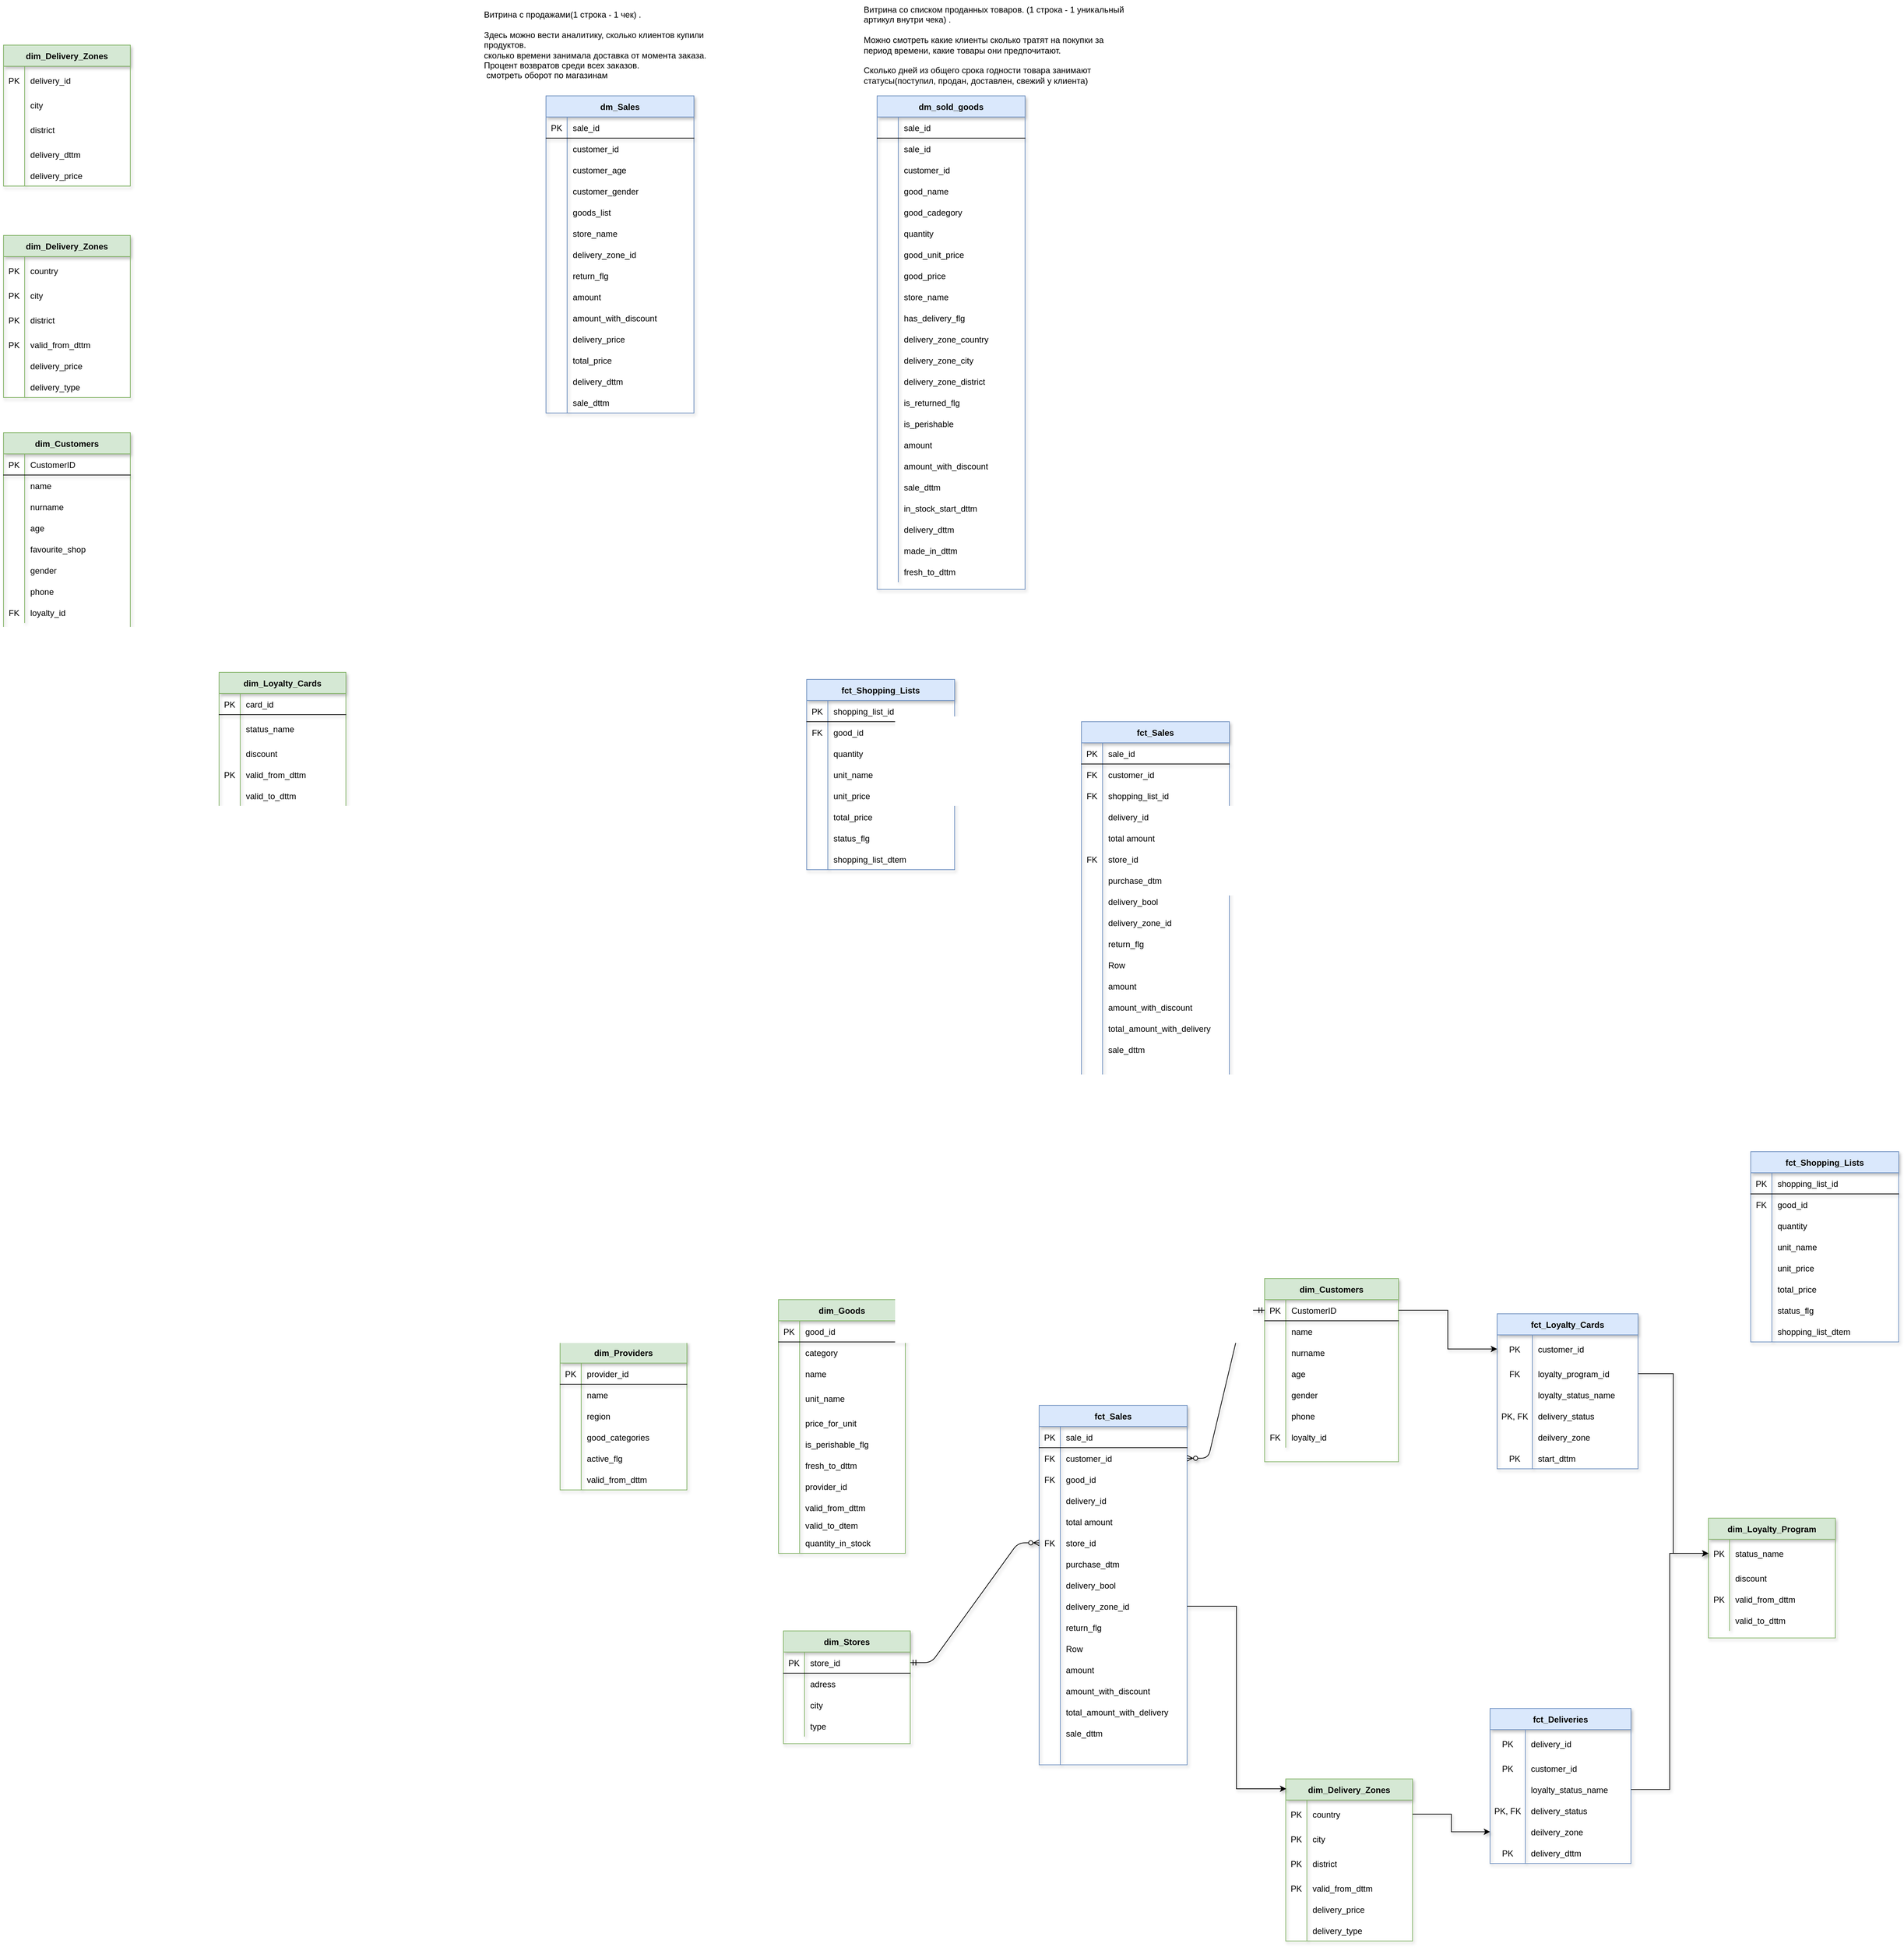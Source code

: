 <mxfile version="15.0.5" type="github">
  <diagram id="3vztMz24TurzWw2ImpLo" name="Page-1">
    <mxGraphModel dx="3692" dy="4202" grid="1" gridSize="10" guides="1" tooltips="1" connect="1" arrows="1" fold="1" page="1" pageScale="1" pageWidth="827" pageHeight="1169" math="0" shadow="0">
      <root>
        <mxCell id="0" />
        <mxCell id="1" parent="0" />
        <mxCell id="bvBYRbE7kQgS4omnUVZM-2" value="fct_Sales" style="shape=table;startSize=30;container=1;collapsible=1;childLayout=tableLayout;fixedRows=1;rowLines=0;fontStyle=1;align=center;resizeLast=1;fillColor=#dae8fc;strokeColor=#6c8ebf;shadow=1;" parent="1" vertex="1">
          <mxGeometry x="-490" y="-1000" width="210" height="510" as="geometry" />
        </mxCell>
        <mxCell id="bvBYRbE7kQgS4omnUVZM-3" value="" style="shape=partialRectangle;collapsible=0;dropTarget=0;pointerEvents=0;fillColor=none;top=0;left=0;bottom=1;right=0;points=[[0,0.5],[1,0.5]];portConstraint=eastwest;shadow=1;" parent="bvBYRbE7kQgS4omnUVZM-2" vertex="1">
          <mxGeometry y="30" width="210" height="30" as="geometry" />
        </mxCell>
        <mxCell id="bvBYRbE7kQgS4omnUVZM-4" value="PK" style="shape=partialRectangle;connectable=0;fillColor=none;top=0;left=0;bottom=0;right=0;fontStyle=0;overflow=hidden;shadow=1;" parent="bvBYRbE7kQgS4omnUVZM-3" vertex="1">
          <mxGeometry width="30" height="30" as="geometry" />
        </mxCell>
        <mxCell id="bvBYRbE7kQgS4omnUVZM-5" value="sale_id" style="shape=partialRectangle;connectable=0;fillColor=none;top=0;left=0;bottom=0;right=0;align=left;spacingLeft=6;fontStyle=0;overflow=hidden;shadow=1;" parent="bvBYRbE7kQgS4omnUVZM-3" vertex="1">
          <mxGeometry x="30" width="180" height="30" as="geometry" />
        </mxCell>
        <mxCell id="bvBYRbE7kQgS4omnUVZM-6" value="" style="shape=partialRectangle;collapsible=0;dropTarget=0;pointerEvents=0;fillColor=none;top=0;left=0;bottom=0;right=0;points=[[0,0.5],[1,0.5]];portConstraint=eastwest;shadow=1;" parent="bvBYRbE7kQgS4omnUVZM-2" vertex="1">
          <mxGeometry y="60" width="210" height="30" as="geometry" />
        </mxCell>
        <mxCell id="bvBYRbE7kQgS4omnUVZM-7" value="FK" style="shape=partialRectangle;connectable=0;fillColor=none;top=0;left=0;bottom=0;right=0;editable=1;overflow=hidden;shadow=1;" parent="bvBYRbE7kQgS4omnUVZM-6" vertex="1">
          <mxGeometry width="30" height="30" as="geometry" />
        </mxCell>
        <mxCell id="bvBYRbE7kQgS4omnUVZM-8" value="customer_id" style="shape=partialRectangle;connectable=0;fillColor=none;top=0;left=0;bottom=0;right=0;align=left;spacingLeft=6;overflow=hidden;shadow=1;" parent="bvBYRbE7kQgS4omnUVZM-6" vertex="1">
          <mxGeometry x="30" width="180" height="30" as="geometry" />
        </mxCell>
        <mxCell id="2JttBLaBgeeHRUkPsfev-102" value="" style="shape=partialRectangle;collapsible=0;dropTarget=0;pointerEvents=0;fillColor=none;top=0;left=0;bottom=0;right=0;points=[[0,0.5],[1,0.5]];portConstraint=eastwest;shadow=1;" parent="bvBYRbE7kQgS4omnUVZM-2" vertex="1">
          <mxGeometry y="90" width="210" height="30" as="geometry" />
        </mxCell>
        <mxCell id="2JttBLaBgeeHRUkPsfev-103" value="FK" style="shape=partialRectangle;connectable=0;fillColor=none;top=0;left=0;bottom=0;right=0;fontStyle=0;overflow=hidden;shadow=1;" parent="2JttBLaBgeeHRUkPsfev-102" vertex="1">
          <mxGeometry width="30" height="30" as="geometry" />
        </mxCell>
        <mxCell id="2JttBLaBgeeHRUkPsfev-104" value="good_id" style="shape=partialRectangle;connectable=0;fillColor=none;top=0;left=0;bottom=0;right=0;align=left;spacingLeft=6;fontStyle=0;overflow=hidden;shadow=1;" parent="2JttBLaBgeeHRUkPsfev-102" vertex="1">
          <mxGeometry x="30" width="180" height="30" as="geometry" />
        </mxCell>
        <mxCell id="bvBYRbE7kQgS4omnUVZM-9" value="" style="shape=partialRectangle;collapsible=0;dropTarget=0;pointerEvents=0;fillColor=none;top=0;left=0;bottom=0;right=0;points=[[0,0.5],[1,0.5]];portConstraint=eastwest;shadow=1;" parent="bvBYRbE7kQgS4omnUVZM-2" vertex="1">
          <mxGeometry y="120" width="210" height="30" as="geometry" />
        </mxCell>
        <mxCell id="bvBYRbE7kQgS4omnUVZM-10" value="" style="shape=partialRectangle;connectable=0;fillColor=none;top=0;left=0;bottom=0;right=0;editable=1;overflow=hidden;shadow=1;" parent="bvBYRbE7kQgS4omnUVZM-9" vertex="1">
          <mxGeometry width="30" height="30" as="geometry" />
        </mxCell>
        <mxCell id="bvBYRbE7kQgS4omnUVZM-11" value="delivery_id" style="shape=partialRectangle;connectable=0;fillColor=none;top=0;left=0;bottom=0;right=0;align=left;spacingLeft=6;overflow=hidden;shadow=1;" parent="bvBYRbE7kQgS4omnUVZM-9" vertex="1">
          <mxGeometry x="30" width="180" height="30" as="geometry" />
        </mxCell>
        <mxCell id="AbIgpDq-_zw52gkLQe48-42" value="" style="shape=partialRectangle;collapsible=0;dropTarget=0;pointerEvents=0;fillColor=none;top=0;left=0;bottom=0;right=0;points=[[0,0.5],[1,0.5]];portConstraint=eastwest;align=left;shadow=1;" parent="bvBYRbE7kQgS4omnUVZM-2" vertex="1">
          <mxGeometry y="150" width="210" height="30" as="geometry" />
        </mxCell>
        <mxCell id="AbIgpDq-_zw52gkLQe48-43" value="" style="shape=partialRectangle;connectable=0;fillColor=none;top=0;left=0;bottom=0;right=0;fontStyle=0;overflow=hidden;shadow=1;" parent="AbIgpDq-_zw52gkLQe48-42" vertex="1">
          <mxGeometry width="30" height="30" as="geometry" />
        </mxCell>
        <mxCell id="AbIgpDq-_zw52gkLQe48-44" value="total amount" style="shape=partialRectangle;connectable=0;fillColor=none;top=0;left=0;bottom=0;right=0;align=left;spacingLeft=6;fontStyle=0;overflow=hidden;shadow=1;" parent="AbIgpDq-_zw52gkLQe48-42" vertex="1">
          <mxGeometry x="30" width="180" height="30" as="geometry" />
        </mxCell>
        <mxCell id="AbIgpDq-_zw52gkLQe48-46" value="" style="shape=partialRectangle;collapsible=0;dropTarget=0;pointerEvents=0;fillColor=none;top=0;left=0;bottom=0;right=0;points=[[0,0.5],[1,0.5]];portConstraint=eastwest;shadow=1;" parent="bvBYRbE7kQgS4omnUVZM-2" vertex="1">
          <mxGeometry y="180" width="210" height="30" as="geometry" />
        </mxCell>
        <mxCell id="AbIgpDq-_zw52gkLQe48-47" value="FK" style="shape=partialRectangle;connectable=0;fillColor=none;top=0;left=0;bottom=0;right=0;fontStyle=0;overflow=hidden;shadow=1;" parent="AbIgpDq-_zw52gkLQe48-46" vertex="1">
          <mxGeometry width="30" height="30" as="geometry" />
        </mxCell>
        <mxCell id="AbIgpDq-_zw52gkLQe48-48" value="store_id" style="shape=partialRectangle;connectable=0;fillColor=none;top=0;left=0;bottom=0;right=0;align=left;spacingLeft=6;fontStyle=0;overflow=hidden;shadow=1;" parent="AbIgpDq-_zw52gkLQe48-46" vertex="1">
          <mxGeometry x="30" width="180" height="30" as="geometry" />
        </mxCell>
        <mxCell id="AbIgpDq-_zw52gkLQe48-50" value="" style="shape=partialRectangle;collapsible=0;dropTarget=0;pointerEvents=0;fillColor=none;top=0;left=0;bottom=0;right=0;points=[[0,0.5],[1,0.5]];portConstraint=eastwest;shadow=1;" parent="bvBYRbE7kQgS4omnUVZM-2" vertex="1">
          <mxGeometry y="210" width="210" height="30" as="geometry" />
        </mxCell>
        <mxCell id="AbIgpDq-_zw52gkLQe48-51" value="" style="shape=partialRectangle;connectable=0;fillColor=none;top=0;left=0;bottom=0;right=0;fontStyle=0;overflow=hidden;shadow=1;" parent="AbIgpDq-_zw52gkLQe48-50" vertex="1">
          <mxGeometry width="30" height="30" as="geometry" />
        </mxCell>
        <mxCell id="AbIgpDq-_zw52gkLQe48-52" value="purchase_dtm" style="shape=partialRectangle;connectable=0;fillColor=none;top=0;left=0;bottom=0;right=0;align=left;spacingLeft=6;fontStyle=0;overflow=hidden;shadow=1;" parent="AbIgpDq-_zw52gkLQe48-50" vertex="1">
          <mxGeometry x="30" width="180" height="30" as="geometry" />
        </mxCell>
        <mxCell id="ls4i8sB4guF4dH7JO23H-52" value="" style="shape=partialRectangle;collapsible=0;dropTarget=0;pointerEvents=0;fillColor=none;top=0;left=0;bottom=0;right=0;points=[[0,0.5],[1,0.5]];portConstraint=eastwest;shadow=1;" vertex="1" parent="bvBYRbE7kQgS4omnUVZM-2">
          <mxGeometry y="240" width="210" height="30" as="geometry" />
        </mxCell>
        <mxCell id="ls4i8sB4guF4dH7JO23H-53" value="" style="shape=partialRectangle;connectable=0;fillColor=none;top=0;left=0;bottom=0;right=0;editable=1;overflow=hidden;shadow=1;" vertex="1" parent="ls4i8sB4guF4dH7JO23H-52">
          <mxGeometry width="30" height="30" as="geometry" />
        </mxCell>
        <mxCell id="ls4i8sB4guF4dH7JO23H-54" value="delivery_bool" style="shape=partialRectangle;connectable=0;fillColor=none;top=0;left=0;bottom=0;right=0;align=left;spacingLeft=6;overflow=hidden;shadow=1;" vertex="1" parent="ls4i8sB4guF4dH7JO23H-52">
          <mxGeometry x="30" width="180" height="30" as="geometry" />
        </mxCell>
        <mxCell id="ls4i8sB4guF4dH7JO23H-58" value="" style="shape=partialRectangle;collapsible=0;dropTarget=0;pointerEvents=0;fillColor=none;top=0;left=0;bottom=0;right=0;points=[[0,0.5],[1,0.5]];portConstraint=eastwest;shadow=1;" vertex="1" parent="bvBYRbE7kQgS4omnUVZM-2">
          <mxGeometry y="270" width="210" height="30" as="geometry" />
        </mxCell>
        <mxCell id="ls4i8sB4guF4dH7JO23H-59" value="" style="shape=partialRectangle;connectable=0;fillColor=none;top=0;left=0;bottom=0;right=0;editable=1;overflow=hidden;shadow=1;" vertex="1" parent="ls4i8sB4guF4dH7JO23H-58">
          <mxGeometry width="30" height="30" as="geometry" />
        </mxCell>
        <mxCell id="ls4i8sB4guF4dH7JO23H-60" value="delivery_zone_id" style="shape=partialRectangle;connectable=0;fillColor=none;top=0;left=0;bottom=0;right=0;align=left;spacingLeft=6;overflow=hidden;shadow=1;" vertex="1" parent="ls4i8sB4guF4dH7JO23H-58">
          <mxGeometry x="30" width="180" height="30" as="geometry" />
        </mxCell>
        <mxCell id="teq1aFW5qWjfhTC98Dd9-1" value="" style="shape=partialRectangle;collapsible=0;dropTarget=0;pointerEvents=0;fillColor=none;top=0;left=0;bottom=0;right=0;points=[[0,0.5],[1,0.5]];portConstraint=eastwest;shadow=1;" parent="bvBYRbE7kQgS4omnUVZM-2" vertex="1">
          <mxGeometry y="300" width="210" height="30" as="geometry" />
        </mxCell>
        <mxCell id="teq1aFW5qWjfhTC98Dd9-2" value="" style="shape=partialRectangle;connectable=0;fillColor=none;top=0;left=0;bottom=0;right=0;editable=1;overflow=hidden;shadow=1;" parent="teq1aFW5qWjfhTC98Dd9-1" vertex="1">
          <mxGeometry width="30" height="30" as="geometry" />
        </mxCell>
        <mxCell id="teq1aFW5qWjfhTC98Dd9-3" value="return_flg" style="shape=partialRectangle;connectable=0;fillColor=none;top=0;left=0;bottom=0;right=0;align=left;spacingLeft=6;overflow=hidden;shadow=1;" parent="teq1aFW5qWjfhTC98Dd9-1" vertex="1">
          <mxGeometry x="30" width="180" height="30" as="geometry" />
        </mxCell>
        <mxCell id="ls4i8sB4guF4dH7JO23H-129" value="" style="shape=partialRectangle;collapsible=0;dropTarget=0;pointerEvents=0;fillColor=none;top=0;left=0;bottom=0;right=0;points=[[0,0.5],[1,0.5]];portConstraint=eastwest;shadow=1;" vertex="1" parent="bvBYRbE7kQgS4omnUVZM-2">
          <mxGeometry y="330" width="210" height="30" as="geometry" />
        </mxCell>
        <mxCell id="ls4i8sB4guF4dH7JO23H-130" value="" style="shape=partialRectangle;connectable=0;fillColor=none;top=0;left=0;bottom=0;right=0;editable=1;overflow=hidden;shadow=1;" vertex="1" parent="ls4i8sB4guF4dH7JO23H-129">
          <mxGeometry width="30" height="30" as="geometry" />
        </mxCell>
        <mxCell id="ls4i8sB4guF4dH7JO23H-131" value="Row" style="shape=partialRectangle;connectable=0;fillColor=none;top=0;left=0;bottom=0;right=0;align=left;spacingLeft=6;overflow=hidden;shadow=1;" vertex="1" parent="ls4i8sB4guF4dH7JO23H-129">
          <mxGeometry x="30" width="180" height="30" as="geometry" />
        </mxCell>
        <mxCell id="bvBYRbE7kQgS4omnUVZM-12" value="" style="shape=partialRectangle;collapsible=0;dropTarget=0;pointerEvents=0;fillColor=none;top=0;left=0;bottom=0;right=0;points=[[0,0.5],[1,0.5]];portConstraint=eastwest;shadow=1;" parent="bvBYRbE7kQgS4omnUVZM-2" vertex="1">
          <mxGeometry y="360" width="210" height="30" as="geometry" />
        </mxCell>
        <mxCell id="bvBYRbE7kQgS4omnUVZM-13" value="" style="shape=partialRectangle;connectable=0;fillColor=none;top=0;left=0;bottom=0;right=0;editable=1;overflow=hidden;shadow=1;" parent="bvBYRbE7kQgS4omnUVZM-12" vertex="1">
          <mxGeometry width="30" height="30" as="geometry" />
        </mxCell>
        <mxCell id="bvBYRbE7kQgS4omnUVZM-14" value="amount" style="shape=partialRectangle;connectable=0;fillColor=none;top=0;left=0;bottom=0;right=0;align=left;spacingLeft=6;overflow=hidden;shadow=1;" parent="bvBYRbE7kQgS4omnUVZM-12" vertex="1">
          <mxGeometry x="30" width="180" height="30" as="geometry" />
        </mxCell>
        <mxCell id="2JttBLaBgeeHRUkPsfev-108" value="" style="shape=partialRectangle;collapsible=0;dropTarget=0;pointerEvents=0;fillColor=none;top=0;left=0;bottom=0;right=0;points=[[0,0.5],[1,0.5]];portConstraint=eastwest;shadow=1;" parent="bvBYRbE7kQgS4omnUVZM-2" vertex="1">
          <mxGeometry y="390" width="210" height="30" as="geometry" />
        </mxCell>
        <mxCell id="2JttBLaBgeeHRUkPsfev-109" value="" style="shape=partialRectangle;connectable=0;fillColor=none;top=0;left=0;bottom=0;right=0;editable=1;overflow=hidden;shadow=1;" parent="2JttBLaBgeeHRUkPsfev-108" vertex="1">
          <mxGeometry width="30" height="30" as="geometry" />
        </mxCell>
        <mxCell id="2JttBLaBgeeHRUkPsfev-110" value="amount_with_discount" style="shape=partialRectangle;connectable=0;fillColor=none;top=0;left=0;bottom=0;right=0;align=left;spacingLeft=6;overflow=hidden;shadow=1;" parent="2JttBLaBgeeHRUkPsfev-108" vertex="1">
          <mxGeometry x="30" width="180" height="30" as="geometry" />
        </mxCell>
        <mxCell id="2JttBLaBgeeHRUkPsfev-105" value="" style="shape=partialRectangle;collapsible=0;dropTarget=0;pointerEvents=0;fillColor=none;top=0;left=0;bottom=0;right=0;points=[[0,0.5],[1,0.5]];portConstraint=eastwest;shadow=1;" parent="bvBYRbE7kQgS4omnUVZM-2" vertex="1">
          <mxGeometry y="420" width="210" height="30" as="geometry" />
        </mxCell>
        <mxCell id="2JttBLaBgeeHRUkPsfev-106" value="" style="shape=partialRectangle;connectable=0;fillColor=none;top=0;left=0;bottom=0;right=0;editable=1;overflow=hidden;shadow=1;" parent="2JttBLaBgeeHRUkPsfev-105" vertex="1">
          <mxGeometry width="30" height="30" as="geometry" />
        </mxCell>
        <mxCell id="2JttBLaBgeeHRUkPsfev-107" value="total_amount_with_delivery" style="shape=partialRectangle;connectable=0;fillColor=none;top=0;left=0;bottom=0;right=0;align=left;spacingLeft=6;overflow=hidden;shadow=1;" parent="2JttBLaBgeeHRUkPsfev-105" vertex="1">
          <mxGeometry x="30" width="180" height="30" as="geometry" />
        </mxCell>
        <mxCell id="ls4i8sB4guF4dH7JO23H-132" value="" style="shape=partialRectangle;collapsible=0;dropTarget=0;pointerEvents=0;fillColor=none;top=0;left=0;bottom=0;right=0;points=[[0,0.5],[1,0.5]];portConstraint=eastwest;shadow=1;" vertex="1" parent="bvBYRbE7kQgS4omnUVZM-2">
          <mxGeometry y="450" width="210" height="30" as="geometry" />
        </mxCell>
        <mxCell id="ls4i8sB4guF4dH7JO23H-133" value="" style="shape=partialRectangle;connectable=0;fillColor=none;top=0;left=0;bottom=0;right=0;fontStyle=0;overflow=hidden;" vertex="1" parent="ls4i8sB4guF4dH7JO23H-132">
          <mxGeometry width="30" height="30" as="geometry" />
        </mxCell>
        <mxCell id="ls4i8sB4guF4dH7JO23H-134" value="sale_dttm" style="shape=partialRectangle;connectable=0;fillColor=none;top=0;left=0;bottom=0;right=0;align=left;spacingLeft=6;fontStyle=0;overflow=hidden;" vertex="1" parent="ls4i8sB4guF4dH7JO23H-132">
          <mxGeometry x="30" width="180" height="30" as="geometry" />
        </mxCell>
        <mxCell id="AbIgpDq-_zw52gkLQe48-56" value="" style="shape=partialRectangle;collapsible=0;dropTarget=0;pointerEvents=0;fillColor=none;top=0;left=0;bottom=0;right=0;points=[[0,0.5],[1,0.5]];portConstraint=eastwest;shadow=1;" parent="bvBYRbE7kQgS4omnUVZM-2" vertex="1">
          <mxGeometry y="480" width="210" height="30" as="geometry" />
        </mxCell>
        <mxCell id="AbIgpDq-_zw52gkLQe48-57" value="" style="shape=partialRectangle;connectable=0;fillColor=none;top=0;left=0;bottom=0;right=0;fontStyle=0;overflow=hidden;shadow=1;" parent="AbIgpDq-_zw52gkLQe48-56" vertex="1">
          <mxGeometry width="30" height="30" as="geometry" />
        </mxCell>
        <mxCell id="AbIgpDq-_zw52gkLQe48-58" value="" style="shape=partialRectangle;connectable=0;fillColor=none;top=0;left=0;bottom=0;right=0;align=left;spacingLeft=6;fontStyle=0;overflow=hidden;shadow=1;" parent="AbIgpDq-_zw52gkLQe48-56" vertex="1">
          <mxGeometry x="30" width="180" height="30" as="geometry" />
        </mxCell>
        <mxCell id="bvBYRbE7kQgS4omnUVZM-15" value="dim_Customers" style="shape=table;startSize=30;container=1;collapsible=1;childLayout=tableLayout;fixedRows=1;rowLines=0;fontStyle=1;align=center;resizeLast=1;fillColor=#d5e8d4;strokeColor=#82b366;shadow=1;" parent="1" vertex="1">
          <mxGeometry x="-170" y="-1180" width="190" height="260" as="geometry" />
        </mxCell>
        <mxCell id="bvBYRbE7kQgS4omnUVZM-16" value="" style="shape=partialRectangle;collapsible=0;dropTarget=0;pointerEvents=0;fillColor=none;top=0;left=0;bottom=1;right=0;points=[[0,0.5],[1,0.5]];portConstraint=eastwest;shadow=1;" parent="bvBYRbE7kQgS4omnUVZM-15" vertex="1">
          <mxGeometry y="30" width="190" height="30" as="geometry" />
        </mxCell>
        <mxCell id="bvBYRbE7kQgS4omnUVZM-17" value="PK" style="shape=partialRectangle;connectable=0;fillColor=none;top=0;left=0;bottom=0;right=0;fontStyle=0;overflow=hidden;shadow=1;" parent="bvBYRbE7kQgS4omnUVZM-16" vertex="1">
          <mxGeometry width="30" height="30" as="geometry" />
        </mxCell>
        <mxCell id="bvBYRbE7kQgS4omnUVZM-18" value="CustomerID" style="shape=partialRectangle;connectable=0;fillColor=none;top=0;left=0;bottom=0;right=0;align=left;spacingLeft=6;fontStyle=0;overflow=hidden;shadow=1;" parent="bvBYRbE7kQgS4omnUVZM-16" vertex="1">
          <mxGeometry x="30" width="160" height="30" as="geometry" />
        </mxCell>
        <mxCell id="bvBYRbE7kQgS4omnUVZM-19" value="" style="shape=partialRectangle;collapsible=0;dropTarget=0;pointerEvents=0;fillColor=none;top=0;left=0;bottom=0;right=0;points=[[0,0.5],[1,0.5]];portConstraint=eastwest;shadow=1;" parent="bvBYRbE7kQgS4omnUVZM-15" vertex="1">
          <mxGeometry y="60" width="190" height="30" as="geometry" />
        </mxCell>
        <mxCell id="bvBYRbE7kQgS4omnUVZM-20" value="" style="shape=partialRectangle;connectable=0;fillColor=none;top=0;left=0;bottom=0;right=0;editable=1;overflow=hidden;shadow=1;" parent="bvBYRbE7kQgS4omnUVZM-19" vertex="1">
          <mxGeometry width="30" height="30" as="geometry" />
        </mxCell>
        <mxCell id="bvBYRbE7kQgS4omnUVZM-21" value="name" style="shape=partialRectangle;connectable=0;fillColor=none;top=0;left=0;bottom=0;right=0;align=left;spacingLeft=6;overflow=hidden;shadow=1;" parent="bvBYRbE7kQgS4omnUVZM-19" vertex="1">
          <mxGeometry x="30" width="160" height="30" as="geometry" />
        </mxCell>
        <mxCell id="bvBYRbE7kQgS4omnUVZM-22" value="" style="shape=partialRectangle;collapsible=0;dropTarget=0;pointerEvents=0;fillColor=none;top=0;left=0;bottom=0;right=0;points=[[0,0.5],[1,0.5]];portConstraint=eastwest;shadow=1;" parent="bvBYRbE7kQgS4omnUVZM-15" vertex="1">
          <mxGeometry y="90" width="190" height="30" as="geometry" />
        </mxCell>
        <mxCell id="bvBYRbE7kQgS4omnUVZM-23" value="" style="shape=partialRectangle;connectable=0;fillColor=none;top=0;left=0;bottom=0;right=0;editable=1;overflow=hidden;shadow=1;" parent="bvBYRbE7kQgS4omnUVZM-22" vertex="1">
          <mxGeometry width="30" height="30" as="geometry" />
        </mxCell>
        <mxCell id="bvBYRbE7kQgS4omnUVZM-24" value="nurname" style="shape=partialRectangle;connectable=0;fillColor=none;top=0;left=0;bottom=0;right=0;align=left;spacingLeft=6;overflow=hidden;shadow=1;" parent="bvBYRbE7kQgS4omnUVZM-22" vertex="1">
          <mxGeometry x="30" width="160" height="30" as="geometry" />
        </mxCell>
        <mxCell id="ls4i8sB4guF4dH7JO23H-166" value="" style="shape=partialRectangle;collapsible=0;dropTarget=0;pointerEvents=0;fillColor=none;top=0;left=0;bottom=0;right=0;points=[[0,0.5],[1,0.5]];portConstraint=eastwest;shadow=1;" vertex="1" parent="bvBYRbE7kQgS4omnUVZM-15">
          <mxGeometry y="120" width="190" height="30" as="geometry" />
        </mxCell>
        <mxCell id="ls4i8sB4guF4dH7JO23H-167" value="" style="shape=partialRectangle;connectable=0;fillColor=none;top=0;left=0;bottom=0;right=0;editable=1;overflow=hidden;" vertex="1" parent="ls4i8sB4guF4dH7JO23H-166">
          <mxGeometry width="30" height="30" as="geometry" />
        </mxCell>
        <mxCell id="ls4i8sB4guF4dH7JO23H-168" value="age" style="shape=partialRectangle;connectable=0;fillColor=none;top=0;left=0;bottom=0;right=0;align=left;spacingLeft=6;overflow=hidden;" vertex="1" parent="ls4i8sB4guF4dH7JO23H-166">
          <mxGeometry x="30" width="160" height="30" as="geometry" />
        </mxCell>
        <mxCell id="ls4i8sB4guF4dH7JO23H-169" value="" style="shape=partialRectangle;collapsible=0;dropTarget=0;pointerEvents=0;fillColor=none;top=0;left=0;bottom=0;right=0;points=[[0,0.5],[1,0.5]];portConstraint=eastwest;shadow=1;" vertex="1" parent="bvBYRbE7kQgS4omnUVZM-15">
          <mxGeometry y="150" width="190" height="30" as="geometry" />
        </mxCell>
        <mxCell id="ls4i8sB4guF4dH7JO23H-170" value="" style="shape=partialRectangle;connectable=0;fillColor=none;top=0;left=0;bottom=0;right=0;editable=1;overflow=hidden;" vertex="1" parent="ls4i8sB4guF4dH7JO23H-169">
          <mxGeometry width="30" height="30" as="geometry" />
        </mxCell>
        <mxCell id="ls4i8sB4guF4dH7JO23H-171" value="gender" style="shape=partialRectangle;connectable=0;fillColor=none;top=0;left=0;bottom=0;right=0;align=left;spacingLeft=6;overflow=hidden;" vertex="1" parent="ls4i8sB4guF4dH7JO23H-169">
          <mxGeometry x="30" width="160" height="30" as="geometry" />
        </mxCell>
        <mxCell id="bvBYRbE7kQgS4omnUVZM-25" value="" style="shape=partialRectangle;collapsible=0;dropTarget=0;pointerEvents=0;fillColor=none;top=0;left=0;bottom=0;right=0;points=[[0,0.5],[1,0.5]];portConstraint=eastwest;shadow=1;" parent="bvBYRbE7kQgS4omnUVZM-15" vertex="1">
          <mxGeometry y="180" width="190" height="30" as="geometry" />
        </mxCell>
        <mxCell id="bvBYRbE7kQgS4omnUVZM-26" value="" style="shape=partialRectangle;connectable=0;fillColor=none;top=0;left=0;bottom=0;right=0;editable=1;overflow=hidden;shadow=1;" parent="bvBYRbE7kQgS4omnUVZM-25" vertex="1">
          <mxGeometry width="30" height="30" as="geometry" />
        </mxCell>
        <mxCell id="bvBYRbE7kQgS4omnUVZM-27" value="phone" style="shape=partialRectangle;connectable=0;fillColor=none;top=0;left=0;bottom=0;right=0;align=left;spacingLeft=6;overflow=hidden;shadow=1;" parent="bvBYRbE7kQgS4omnUVZM-25" vertex="1">
          <mxGeometry x="30" width="160" height="30" as="geometry" />
        </mxCell>
        <mxCell id="AbIgpDq-_zw52gkLQe48-35" value="" style="shape=partialRectangle;collapsible=0;dropTarget=0;pointerEvents=0;fillColor=none;top=0;left=0;bottom=0;right=0;points=[[0,0.5],[1,0.5]];portConstraint=eastwest;shadow=1;" parent="bvBYRbE7kQgS4omnUVZM-15" vertex="1">
          <mxGeometry y="210" width="190" height="30" as="geometry" />
        </mxCell>
        <mxCell id="AbIgpDq-_zw52gkLQe48-36" value="FK" style="shape=partialRectangle;connectable=0;fillColor=none;top=0;left=0;bottom=0;right=0;fontStyle=0;overflow=hidden;shadow=1;" parent="AbIgpDq-_zw52gkLQe48-35" vertex="1">
          <mxGeometry width="30" height="30" as="geometry" />
        </mxCell>
        <mxCell id="AbIgpDq-_zw52gkLQe48-37" value="loyalty_id" style="shape=partialRectangle;connectable=0;fillColor=none;top=0;left=0;bottom=0;right=0;align=left;spacingLeft=6;fontStyle=0;overflow=hidden;shadow=1;" parent="AbIgpDq-_zw52gkLQe48-35" vertex="1">
          <mxGeometry x="30" width="160" height="30" as="geometry" />
        </mxCell>
        <mxCell id="bvBYRbE7kQgS4omnUVZM-28" value="dim_Stores" style="shape=table;startSize=30;container=1;collapsible=1;childLayout=tableLayout;fixedRows=1;rowLines=0;fontStyle=1;align=center;resizeLast=1;fillColor=#d5e8d4;strokeColor=#82b366;shadow=1;" parent="1" vertex="1">
          <mxGeometry x="-853" y="-680" width="180" height="160" as="geometry" />
        </mxCell>
        <mxCell id="bvBYRbE7kQgS4omnUVZM-29" value="" style="shape=partialRectangle;collapsible=0;dropTarget=0;pointerEvents=0;fillColor=none;top=0;left=0;bottom=1;right=0;points=[[0,0.5],[1,0.5]];portConstraint=eastwest;shadow=1;" parent="bvBYRbE7kQgS4omnUVZM-28" vertex="1">
          <mxGeometry y="30" width="180" height="30" as="geometry" />
        </mxCell>
        <mxCell id="bvBYRbE7kQgS4omnUVZM-30" value="PK" style="shape=partialRectangle;connectable=0;fillColor=none;top=0;left=0;bottom=0;right=0;fontStyle=0;overflow=hidden;shadow=1;" parent="bvBYRbE7kQgS4omnUVZM-29" vertex="1">
          <mxGeometry width="30" height="30" as="geometry" />
        </mxCell>
        <mxCell id="bvBYRbE7kQgS4omnUVZM-31" value="store_id" style="shape=partialRectangle;connectable=0;fillColor=none;top=0;left=0;bottom=0;right=0;align=left;spacingLeft=6;fontStyle=0;overflow=hidden;shadow=1;" parent="bvBYRbE7kQgS4omnUVZM-29" vertex="1">
          <mxGeometry x="30" width="150" height="30" as="geometry" />
        </mxCell>
        <mxCell id="bvBYRbE7kQgS4omnUVZM-32" value="" style="shape=partialRectangle;collapsible=0;dropTarget=0;pointerEvents=0;fillColor=none;top=0;left=0;bottom=0;right=0;points=[[0,0.5],[1,0.5]];portConstraint=eastwest;shadow=1;" parent="bvBYRbE7kQgS4omnUVZM-28" vertex="1">
          <mxGeometry y="60" width="180" height="30" as="geometry" />
        </mxCell>
        <mxCell id="bvBYRbE7kQgS4omnUVZM-33" value="" style="shape=partialRectangle;connectable=0;fillColor=none;top=0;left=0;bottom=0;right=0;editable=1;overflow=hidden;shadow=1;" parent="bvBYRbE7kQgS4omnUVZM-32" vertex="1">
          <mxGeometry width="30" height="30" as="geometry" />
        </mxCell>
        <mxCell id="bvBYRbE7kQgS4omnUVZM-34" value="adress" style="shape=partialRectangle;connectable=0;fillColor=none;top=0;left=0;bottom=0;right=0;align=left;spacingLeft=6;overflow=hidden;shadow=1;" parent="bvBYRbE7kQgS4omnUVZM-32" vertex="1">
          <mxGeometry x="30" width="150" height="30" as="geometry" />
        </mxCell>
        <mxCell id="bvBYRbE7kQgS4omnUVZM-35" value="" style="shape=partialRectangle;collapsible=0;dropTarget=0;pointerEvents=0;fillColor=none;top=0;left=0;bottom=0;right=0;points=[[0,0.5],[1,0.5]];portConstraint=eastwest;shadow=1;" parent="bvBYRbE7kQgS4omnUVZM-28" vertex="1">
          <mxGeometry y="90" width="180" height="30" as="geometry" />
        </mxCell>
        <mxCell id="bvBYRbE7kQgS4omnUVZM-36" value="" style="shape=partialRectangle;connectable=0;fillColor=none;top=0;left=0;bottom=0;right=0;editable=1;overflow=hidden;shadow=1;" parent="bvBYRbE7kQgS4omnUVZM-35" vertex="1">
          <mxGeometry width="30" height="30" as="geometry" />
        </mxCell>
        <mxCell id="bvBYRbE7kQgS4omnUVZM-37" value="city" style="shape=partialRectangle;connectable=0;fillColor=none;top=0;left=0;bottom=0;right=0;align=left;spacingLeft=6;overflow=hidden;shadow=1;" parent="bvBYRbE7kQgS4omnUVZM-35" vertex="1">
          <mxGeometry x="30" width="150" height="30" as="geometry" />
        </mxCell>
        <mxCell id="bvBYRbE7kQgS4omnUVZM-38" value="" style="shape=partialRectangle;collapsible=0;dropTarget=0;pointerEvents=0;fillColor=none;top=0;left=0;bottom=0;right=0;points=[[0,0.5],[1,0.5]];portConstraint=eastwest;shadow=1;" parent="bvBYRbE7kQgS4omnUVZM-28" vertex="1">
          <mxGeometry y="120" width="180" height="30" as="geometry" />
        </mxCell>
        <mxCell id="bvBYRbE7kQgS4omnUVZM-39" value="" style="shape=partialRectangle;connectable=0;fillColor=none;top=0;left=0;bottom=0;right=0;editable=1;overflow=hidden;shadow=1;" parent="bvBYRbE7kQgS4omnUVZM-38" vertex="1">
          <mxGeometry width="30" height="30" as="geometry" />
        </mxCell>
        <mxCell id="bvBYRbE7kQgS4omnUVZM-40" value="type" style="shape=partialRectangle;connectable=0;fillColor=none;top=0;left=0;bottom=0;right=0;align=left;spacingLeft=6;overflow=hidden;shadow=1;" parent="bvBYRbE7kQgS4omnUVZM-38" vertex="1">
          <mxGeometry x="30" width="150" height="30" as="geometry" />
        </mxCell>
        <mxCell id="bvBYRbE7kQgS4omnUVZM-75" value="dim_Loyalty_Program" style="shape=table;startSize=30;container=1;collapsible=1;childLayout=tableLayout;fixedRows=1;rowLines=0;fontStyle=1;align=center;resizeLast=1;fillColor=#d5e8d4;strokeColor=#82b366;shadow=1;" parent="1" vertex="1">
          <mxGeometry x="460" y="-840" width="180" height="170" as="geometry" />
        </mxCell>
        <mxCell id="bvBYRbE7kQgS4omnUVZM-79" value="" style="shape=partialRectangle;collapsible=0;dropTarget=0;pointerEvents=0;fillColor=none;top=0;left=0;bottom=0;right=0;points=[[0,0.5],[1,0.5]];portConstraint=eastwest;shadow=1;" parent="bvBYRbE7kQgS4omnUVZM-75" vertex="1">
          <mxGeometry y="30" width="180" height="40" as="geometry" />
        </mxCell>
        <mxCell id="bvBYRbE7kQgS4omnUVZM-80" value="PK" style="shape=partialRectangle;connectable=0;fillColor=none;top=0;left=0;bottom=0;right=0;editable=1;overflow=hidden;shadow=1;" parent="bvBYRbE7kQgS4omnUVZM-79" vertex="1">
          <mxGeometry width="30" height="40" as="geometry" />
        </mxCell>
        <mxCell id="bvBYRbE7kQgS4omnUVZM-81" value="status_name" style="shape=partialRectangle;connectable=0;fillColor=none;top=0;left=0;bottom=0;right=0;align=left;spacingLeft=6;overflow=hidden;shadow=1;" parent="bvBYRbE7kQgS4omnUVZM-79" vertex="1">
          <mxGeometry x="30" width="150" height="40" as="geometry" />
        </mxCell>
        <mxCell id="bvBYRbE7kQgS4omnUVZM-159" value="" style="shape=partialRectangle;collapsible=0;dropTarget=0;pointerEvents=0;fillColor=none;top=0;left=0;bottom=0;right=0;points=[[0,0.5],[1,0.5]];portConstraint=eastwest;shadow=1;" parent="bvBYRbE7kQgS4omnUVZM-75" vertex="1">
          <mxGeometry y="70" width="180" height="30" as="geometry" />
        </mxCell>
        <mxCell id="bvBYRbE7kQgS4omnUVZM-160" value="" style="shape=partialRectangle;connectable=0;fillColor=none;top=0;left=0;bottom=0;right=0;editable=1;overflow=hidden;shadow=1;" parent="bvBYRbE7kQgS4omnUVZM-159" vertex="1">
          <mxGeometry width="30" height="30" as="geometry" />
        </mxCell>
        <mxCell id="bvBYRbE7kQgS4omnUVZM-161" value="discount" style="shape=partialRectangle;connectable=0;fillColor=none;top=0;left=0;bottom=0;right=0;align=left;spacingLeft=6;overflow=hidden;shadow=1;" parent="bvBYRbE7kQgS4omnUVZM-159" vertex="1">
          <mxGeometry x="30" width="150" height="30" as="geometry" />
        </mxCell>
        <mxCell id="bvBYRbE7kQgS4omnUVZM-82" value="" style="shape=partialRectangle;collapsible=0;dropTarget=0;pointerEvents=0;fillColor=none;top=0;left=0;bottom=0;right=0;points=[[0,0.5],[1,0.5]];portConstraint=eastwest;shadow=1;" parent="bvBYRbE7kQgS4omnUVZM-75" vertex="1">
          <mxGeometry y="100" width="180" height="30" as="geometry" />
        </mxCell>
        <mxCell id="bvBYRbE7kQgS4omnUVZM-83" value="PK" style="shape=partialRectangle;connectable=0;fillColor=none;top=0;left=0;bottom=0;right=0;editable=1;overflow=hidden;shadow=1;" parent="bvBYRbE7kQgS4omnUVZM-82" vertex="1">
          <mxGeometry width="30" height="30" as="geometry" />
        </mxCell>
        <mxCell id="bvBYRbE7kQgS4omnUVZM-84" value="valid_from_dttm" style="shape=partialRectangle;connectable=0;fillColor=none;top=0;left=0;bottom=0;right=0;align=left;spacingLeft=6;overflow=hidden;shadow=1;" parent="bvBYRbE7kQgS4omnUVZM-82" vertex="1">
          <mxGeometry x="30" width="150" height="30" as="geometry" />
        </mxCell>
        <mxCell id="bvBYRbE7kQgS4omnUVZM-85" value="" style="shape=partialRectangle;collapsible=0;dropTarget=0;pointerEvents=0;fillColor=none;top=0;left=0;bottom=0;right=0;points=[[0,0.5],[1,0.5]];portConstraint=eastwest;shadow=1;" parent="bvBYRbE7kQgS4omnUVZM-75" vertex="1">
          <mxGeometry y="130" width="180" height="30" as="geometry" />
        </mxCell>
        <mxCell id="bvBYRbE7kQgS4omnUVZM-86" value="" style="shape=partialRectangle;connectable=0;fillColor=none;top=0;left=0;bottom=0;right=0;editable=1;overflow=hidden;shadow=1;" parent="bvBYRbE7kQgS4omnUVZM-85" vertex="1">
          <mxGeometry width="30" height="30" as="geometry" />
        </mxCell>
        <mxCell id="bvBYRbE7kQgS4omnUVZM-87" value="valid_to_dttm" style="shape=partialRectangle;connectable=0;fillColor=none;top=0;left=0;bottom=0;right=0;align=left;spacingLeft=6;overflow=hidden;shadow=1;" parent="bvBYRbE7kQgS4omnUVZM-85" vertex="1">
          <mxGeometry x="30" width="150" height="30" as="geometry" />
        </mxCell>
        <mxCell id="2JttBLaBgeeHRUkPsfev-74" value="fct_Shopping_Lists" style="shape=table;startSize=30;container=1;collapsible=1;childLayout=tableLayout;fixedRows=1;rowLines=0;fontStyle=1;align=center;resizeLast=1;fillColor=#dae8fc;strokeColor=#6c8ebf;shadow=1;" parent="1" vertex="1">
          <mxGeometry x="520" y="-1360" width="210" height="270" as="geometry" />
        </mxCell>
        <mxCell id="2JttBLaBgeeHRUkPsfev-75" value="" style="shape=partialRectangle;collapsible=0;dropTarget=0;pointerEvents=0;fillColor=none;top=0;left=0;bottom=1;right=0;points=[[0,0.5],[1,0.5]];portConstraint=eastwest;shadow=1;" parent="2JttBLaBgeeHRUkPsfev-74" vertex="1">
          <mxGeometry y="30" width="210" height="30" as="geometry" />
        </mxCell>
        <mxCell id="2JttBLaBgeeHRUkPsfev-76" value="PK" style="shape=partialRectangle;connectable=0;fillColor=none;top=0;left=0;bottom=0;right=0;fontStyle=0;overflow=hidden;shadow=1;" parent="2JttBLaBgeeHRUkPsfev-75" vertex="1">
          <mxGeometry width="30" height="30" as="geometry" />
        </mxCell>
        <mxCell id="2JttBLaBgeeHRUkPsfev-77" value="shopping_list_id" style="shape=partialRectangle;connectable=0;fillColor=none;top=0;left=0;bottom=0;right=0;align=left;spacingLeft=6;fontStyle=0;overflow=hidden;shadow=1;" parent="2JttBLaBgeeHRUkPsfev-75" vertex="1">
          <mxGeometry x="30" width="180" height="30" as="geometry" />
        </mxCell>
        <mxCell id="2JttBLaBgeeHRUkPsfev-78" value="" style="shape=partialRectangle;collapsible=0;dropTarget=0;pointerEvents=0;fillColor=none;top=0;left=0;bottom=0;right=0;points=[[0,0.5],[1,0.5]];portConstraint=eastwest;shadow=1;" parent="2JttBLaBgeeHRUkPsfev-74" vertex="1">
          <mxGeometry y="60" width="210" height="30" as="geometry" />
        </mxCell>
        <mxCell id="2JttBLaBgeeHRUkPsfev-79" value="FK" style="shape=partialRectangle;connectable=0;fillColor=none;top=0;left=0;bottom=0;right=0;editable=1;overflow=hidden;shadow=1;" parent="2JttBLaBgeeHRUkPsfev-78" vertex="1">
          <mxGeometry width="30" height="30" as="geometry" />
        </mxCell>
        <mxCell id="2JttBLaBgeeHRUkPsfev-80" value="good_id" style="shape=partialRectangle;connectable=0;fillColor=none;top=0;left=0;bottom=0;right=0;align=left;spacingLeft=6;overflow=hidden;shadow=1;" parent="2JttBLaBgeeHRUkPsfev-78" vertex="1">
          <mxGeometry x="30" width="180" height="30" as="geometry" />
        </mxCell>
        <mxCell id="2JttBLaBgeeHRUkPsfev-81" value="" style="shape=partialRectangle;collapsible=0;dropTarget=0;pointerEvents=0;fillColor=none;top=0;left=0;bottom=0;right=0;points=[[0,0.5],[1,0.5]];portConstraint=eastwest;shadow=1;" parent="2JttBLaBgeeHRUkPsfev-74" vertex="1">
          <mxGeometry y="90" width="210" height="30" as="geometry" />
        </mxCell>
        <mxCell id="2JttBLaBgeeHRUkPsfev-82" value="" style="shape=partialRectangle;connectable=0;fillColor=none;top=0;left=0;bottom=0;right=0;editable=1;overflow=hidden;shadow=1;" parent="2JttBLaBgeeHRUkPsfev-81" vertex="1">
          <mxGeometry width="30" height="30" as="geometry" />
        </mxCell>
        <mxCell id="2JttBLaBgeeHRUkPsfev-83" value="quantity" style="shape=partialRectangle;connectable=0;fillColor=none;top=0;left=0;bottom=0;right=0;align=left;spacingLeft=6;overflow=hidden;shadow=1;" parent="2JttBLaBgeeHRUkPsfev-81" vertex="1">
          <mxGeometry x="30" width="180" height="30" as="geometry" />
        </mxCell>
        <mxCell id="2JttBLaBgeeHRUkPsfev-84" value="" style="shape=partialRectangle;collapsible=0;dropTarget=0;pointerEvents=0;fillColor=none;top=0;left=0;bottom=0;right=0;points=[[0,0.5],[1,0.5]];portConstraint=eastwest;shadow=1;" parent="2JttBLaBgeeHRUkPsfev-74" vertex="1">
          <mxGeometry y="120" width="210" height="30" as="geometry" />
        </mxCell>
        <mxCell id="2JttBLaBgeeHRUkPsfev-85" value="" style="shape=partialRectangle;connectable=0;fillColor=none;top=0;left=0;bottom=0;right=0;editable=1;overflow=hidden;shadow=1;" parent="2JttBLaBgeeHRUkPsfev-84" vertex="1">
          <mxGeometry width="30" height="30" as="geometry" />
        </mxCell>
        <mxCell id="2JttBLaBgeeHRUkPsfev-86" value="unit_name" style="shape=partialRectangle;connectable=0;fillColor=none;top=0;left=0;bottom=0;right=0;align=left;spacingLeft=6;overflow=hidden;shadow=1;" parent="2JttBLaBgeeHRUkPsfev-84" vertex="1">
          <mxGeometry x="30" width="180" height="30" as="geometry" />
        </mxCell>
        <mxCell id="teq1aFW5qWjfhTC98Dd9-6" value="" style="shape=partialRectangle;collapsible=0;dropTarget=0;pointerEvents=0;fillColor=none;top=0;left=0;bottom=0;right=0;points=[[0,0.5],[1,0.5]];portConstraint=eastwest;shadow=1;" parent="2JttBLaBgeeHRUkPsfev-74" vertex="1">
          <mxGeometry y="150" width="210" height="30" as="geometry" />
        </mxCell>
        <mxCell id="teq1aFW5qWjfhTC98Dd9-7" value="" style="shape=partialRectangle;connectable=0;fillColor=none;top=0;left=0;bottom=0;right=0;editable=1;overflow=hidden;shadow=1;" parent="teq1aFW5qWjfhTC98Dd9-6" vertex="1">
          <mxGeometry width="30" height="30" as="geometry" />
        </mxCell>
        <mxCell id="teq1aFW5qWjfhTC98Dd9-8" value="unit_price" style="shape=partialRectangle;connectable=0;fillColor=none;top=0;left=0;bottom=0;right=0;align=left;spacingLeft=6;overflow=hidden;shadow=1;" parent="teq1aFW5qWjfhTC98Dd9-6" vertex="1">
          <mxGeometry x="30" width="180" height="30" as="geometry" />
        </mxCell>
        <mxCell id="2JttBLaBgeeHRUkPsfev-87" value="" style="shape=partialRectangle;collapsible=0;dropTarget=0;pointerEvents=0;fillColor=none;top=0;left=0;bottom=0;right=0;points=[[0,0.5],[1,0.5]];portConstraint=eastwest;align=left;shadow=1;" parent="2JttBLaBgeeHRUkPsfev-74" vertex="1">
          <mxGeometry y="180" width="210" height="30" as="geometry" />
        </mxCell>
        <mxCell id="2JttBLaBgeeHRUkPsfev-88" value="" style="shape=partialRectangle;connectable=0;fillColor=none;top=0;left=0;bottom=0;right=0;fontStyle=0;overflow=hidden;shadow=1;" parent="2JttBLaBgeeHRUkPsfev-87" vertex="1">
          <mxGeometry width="30" height="30" as="geometry" />
        </mxCell>
        <mxCell id="2JttBLaBgeeHRUkPsfev-89" value="total_price" style="shape=partialRectangle;connectable=0;fillColor=none;top=0;left=0;bottom=0;right=0;align=left;spacingLeft=6;fontStyle=0;overflow=hidden;shadow=1;" parent="2JttBLaBgeeHRUkPsfev-87" vertex="1">
          <mxGeometry x="30" width="180" height="30" as="geometry" />
        </mxCell>
        <mxCell id="ls4i8sB4guF4dH7JO23H-7" value="" style="shape=partialRectangle;collapsible=0;dropTarget=0;pointerEvents=0;fillColor=none;top=0;left=0;bottom=0;right=0;points=[[0,0.5],[1,0.5]];portConstraint=eastwest;shadow=1;" vertex="1" parent="2JttBLaBgeeHRUkPsfev-74">
          <mxGeometry y="210" width="210" height="30" as="geometry" />
        </mxCell>
        <mxCell id="ls4i8sB4guF4dH7JO23H-8" value="" style="shape=partialRectangle;connectable=0;fillColor=none;top=0;left=0;bottom=0;right=0;editable=1;overflow=hidden;shadow=1;" vertex="1" parent="ls4i8sB4guF4dH7JO23H-7">
          <mxGeometry width="30" height="30" as="geometry" />
        </mxCell>
        <mxCell id="ls4i8sB4guF4dH7JO23H-9" value="status_flg" style="shape=partialRectangle;connectable=0;fillColor=none;top=0;left=0;bottom=0;right=0;align=left;spacingLeft=6;overflow=hidden;shadow=1;" vertex="1" parent="ls4i8sB4guF4dH7JO23H-7">
          <mxGeometry x="30" width="180" height="30" as="geometry" />
        </mxCell>
        <mxCell id="ls4i8sB4guF4dH7JO23H-10" value="" style="shape=partialRectangle;collapsible=0;dropTarget=0;pointerEvents=0;fillColor=none;top=0;left=0;bottom=0;right=0;points=[[0,0.5],[1,0.5]];portConstraint=eastwest;shadow=1;" vertex="1" parent="2JttBLaBgeeHRUkPsfev-74">
          <mxGeometry y="240" width="210" height="30" as="geometry" />
        </mxCell>
        <mxCell id="ls4i8sB4guF4dH7JO23H-11" value="" style="shape=partialRectangle;connectable=0;fillColor=none;top=0;left=0;bottom=0;right=0;editable=1;overflow=hidden;shadow=1;" vertex="1" parent="ls4i8sB4guF4dH7JO23H-10">
          <mxGeometry width="30" height="30" as="geometry" />
        </mxCell>
        <mxCell id="ls4i8sB4guF4dH7JO23H-12" value="shopping_list_dtеm" style="shape=partialRectangle;connectable=0;fillColor=none;top=0;left=0;bottom=0;right=0;align=left;spacingLeft=6;overflow=hidden;shadow=1;" vertex="1" parent="ls4i8sB4guF4dH7JO23H-10">
          <mxGeometry x="30" width="180" height="30" as="geometry" />
        </mxCell>
        <mxCell id="2JttBLaBgeeHRUkPsfev-101" value="" style="edgeStyle=entityRelationEdgeStyle;fontSize=12;html=1;endArrow=ERzeroToMany;startArrow=ERmandOne;entryX=1;entryY=0.5;entryDx=0;entryDy=0;exitX=0;exitY=0.5;exitDx=0;exitDy=0;shadow=1;" parent="1" source="bvBYRbE7kQgS4omnUVZM-16" target="bvBYRbE7kQgS4omnUVZM-6" edge="1">
          <mxGeometry width="100" height="100" relative="1" as="geometry">
            <mxPoint x="-450" y="-770.0" as="sourcePoint" />
            <mxPoint x="-610" y="-690.0" as="targetPoint" />
          </mxGeometry>
        </mxCell>
        <mxCell id="2JttBLaBgeeHRUkPsfev-111" value="" style="edgeStyle=entityRelationEdgeStyle;fontSize=12;html=1;endArrow=ERzeroToMany;startArrow=ERmandOne;entryX=0;entryY=0.5;entryDx=0;entryDy=0;exitX=1;exitY=0.5;exitDx=0;exitDy=0;shadow=1;" parent="1" source="bvBYRbE7kQgS4omnUVZM-29" target="AbIgpDq-_zw52gkLQe48-46" edge="1">
          <mxGeometry width="100" height="100" relative="1" as="geometry">
            <mxPoint x="-670" y="-1045" as="sourcePoint" />
            <mxPoint x="-590" y="-645.0" as="targetPoint" />
          </mxGeometry>
        </mxCell>
        <mxCell id="teq1aFW5qWjfhTC98Dd9-10" value="dim_Goods" style="shape=table;startSize=30;container=1;collapsible=1;childLayout=tableLayout;fixedRows=1;rowLines=0;fontStyle=1;align=center;resizeLast=1;fillColor=#d5e8d4;strokeColor=#82b366;shadow=1;" parent="1" vertex="1">
          <mxGeometry x="-860" y="-1150" width="180" height="360" as="geometry" />
        </mxCell>
        <mxCell id="teq1aFW5qWjfhTC98Dd9-11" value="" style="shape=partialRectangle;collapsible=0;dropTarget=0;pointerEvents=0;fillColor=none;top=0;left=0;bottom=1;right=0;points=[[0,0.5],[1,0.5]];portConstraint=eastwest;shadow=1;" parent="teq1aFW5qWjfhTC98Dd9-10" vertex="1">
          <mxGeometry y="30" width="180" height="30" as="geometry" />
        </mxCell>
        <mxCell id="teq1aFW5qWjfhTC98Dd9-12" value="PK" style="shape=partialRectangle;connectable=0;fillColor=none;top=0;left=0;bottom=0;right=0;fontStyle=0;overflow=hidden;shadow=1;" parent="teq1aFW5qWjfhTC98Dd9-11" vertex="1">
          <mxGeometry width="30" height="30" as="geometry" />
        </mxCell>
        <mxCell id="teq1aFW5qWjfhTC98Dd9-13" value="good_id" style="shape=partialRectangle;connectable=0;fillColor=none;top=0;left=0;bottom=0;right=0;align=left;spacingLeft=6;fontStyle=0;overflow=hidden;shadow=1;" parent="teq1aFW5qWjfhTC98Dd9-11" vertex="1">
          <mxGeometry x="30" width="150" height="30" as="geometry" />
        </mxCell>
        <mxCell id="teq1aFW5qWjfhTC98Dd9-29" value="" style="shape=partialRectangle;collapsible=0;dropTarget=0;pointerEvents=0;fillColor=none;top=0;left=0;bottom=0;right=0;points=[[0,0.5],[1,0.5]];portConstraint=eastwest;shadow=1;" parent="teq1aFW5qWjfhTC98Dd9-10" vertex="1">
          <mxGeometry y="60" width="180" height="30" as="geometry" />
        </mxCell>
        <mxCell id="teq1aFW5qWjfhTC98Dd9-30" value="" style="shape=partialRectangle;connectable=0;fillColor=none;top=0;left=0;bottom=0;right=0;editable=1;overflow=hidden;shadow=1;" parent="teq1aFW5qWjfhTC98Dd9-29" vertex="1">
          <mxGeometry width="30" height="30" as="geometry" />
        </mxCell>
        <mxCell id="teq1aFW5qWjfhTC98Dd9-31" value="category" style="shape=partialRectangle;connectable=0;fillColor=none;top=0;left=0;bottom=0;right=0;align=left;spacingLeft=6;overflow=hidden;shadow=1;" parent="teq1aFW5qWjfhTC98Dd9-29" vertex="1">
          <mxGeometry x="30" width="150" height="30" as="geometry" />
        </mxCell>
        <mxCell id="teq1aFW5qWjfhTC98Dd9-37" value="" style="shape=partialRectangle;collapsible=0;dropTarget=0;pointerEvents=0;fillColor=none;top=0;left=0;bottom=0;right=0;points=[[0,0.5],[1,0.5]];portConstraint=eastwest;shadow=1;" parent="teq1aFW5qWjfhTC98Dd9-10" vertex="1">
          <mxGeometry y="90" width="180" height="30" as="geometry" />
        </mxCell>
        <mxCell id="teq1aFW5qWjfhTC98Dd9-38" value="" style="shape=partialRectangle;connectable=0;fillColor=none;top=0;left=0;bottom=0;right=0;editable=1;overflow=hidden;shadow=1;" parent="teq1aFW5qWjfhTC98Dd9-37" vertex="1">
          <mxGeometry width="30" height="30" as="geometry" />
        </mxCell>
        <mxCell id="teq1aFW5qWjfhTC98Dd9-39" value="name" style="shape=partialRectangle;connectable=0;fillColor=none;top=0;left=0;bottom=0;right=0;align=left;spacingLeft=6;overflow=hidden;shadow=1;" parent="teq1aFW5qWjfhTC98Dd9-37" vertex="1">
          <mxGeometry x="30" width="150" height="30" as="geometry" />
        </mxCell>
        <mxCell id="teq1aFW5qWjfhTC98Dd9-40" value="" style="shape=partialRectangle;collapsible=0;dropTarget=0;pointerEvents=0;fillColor=none;top=0;left=0;bottom=0;right=0;points=[[0,0.5],[1,0.5]];portConstraint=eastwest;shadow=1;" parent="teq1aFW5qWjfhTC98Dd9-10" vertex="1">
          <mxGeometry y="120" width="180" height="40" as="geometry" />
        </mxCell>
        <mxCell id="teq1aFW5qWjfhTC98Dd9-41" value="" style="shape=partialRectangle;connectable=0;fillColor=none;top=0;left=0;bottom=0;right=0;editable=1;overflow=hidden;shadow=1;" parent="teq1aFW5qWjfhTC98Dd9-40" vertex="1">
          <mxGeometry width="30" height="40" as="geometry" />
        </mxCell>
        <mxCell id="teq1aFW5qWjfhTC98Dd9-42" value="unit_name" style="shape=partialRectangle;connectable=0;fillColor=none;top=0;left=0;bottom=0;right=0;align=left;spacingLeft=6;overflow=hidden;shadow=1;" parent="teq1aFW5qWjfhTC98Dd9-40" vertex="1">
          <mxGeometry x="30" width="150" height="40" as="geometry" />
        </mxCell>
        <mxCell id="AbIgpDq-_zw52gkLQe48-8" value="" style="shape=partialRectangle;collapsible=0;dropTarget=0;pointerEvents=0;fillColor=none;top=0;left=0;bottom=0;right=0;points=[[0,0.5],[1,0.5]];portConstraint=eastwest;shadow=1;" parent="teq1aFW5qWjfhTC98Dd9-10" vertex="1">
          <mxGeometry y="160" width="180" height="30" as="geometry" />
        </mxCell>
        <mxCell id="AbIgpDq-_zw52gkLQe48-9" value="" style="shape=partialRectangle;connectable=0;fillColor=none;top=0;left=0;bottom=0;right=0;editable=1;overflow=hidden;shadow=1;" parent="AbIgpDq-_zw52gkLQe48-8" vertex="1">
          <mxGeometry width="30" height="30" as="geometry" />
        </mxCell>
        <mxCell id="AbIgpDq-_zw52gkLQe48-10" value="price_for_unit" style="shape=partialRectangle;connectable=0;fillColor=none;top=0;left=0;bottom=0;right=0;align=left;spacingLeft=6;overflow=hidden;shadow=1;" parent="AbIgpDq-_zw52gkLQe48-8" vertex="1">
          <mxGeometry x="30" width="150" height="30" as="geometry" />
        </mxCell>
        <mxCell id="teq1aFW5qWjfhTC98Dd9-34" value="" style="shape=partialRectangle;collapsible=0;dropTarget=0;pointerEvents=0;fillColor=none;top=0;left=0;bottom=0;right=0;points=[[0,0.5],[1,0.5]];portConstraint=eastwest;shadow=1;" parent="teq1aFW5qWjfhTC98Dd9-10" vertex="1">
          <mxGeometry y="190" width="180" height="30" as="geometry" />
        </mxCell>
        <mxCell id="teq1aFW5qWjfhTC98Dd9-35" value="" style="shape=partialRectangle;connectable=0;fillColor=none;top=0;left=0;bottom=0;right=0;editable=1;overflow=hidden;shadow=1;" parent="teq1aFW5qWjfhTC98Dd9-34" vertex="1">
          <mxGeometry width="30" height="30" as="geometry" />
        </mxCell>
        <mxCell id="teq1aFW5qWjfhTC98Dd9-36" value="is_perishable_flg" style="shape=partialRectangle;connectable=0;fillColor=none;top=0;left=0;bottom=0;right=0;align=left;spacingLeft=6;overflow=hidden;shadow=1;" parent="teq1aFW5qWjfhTC98Dd9-34" vertex="1">
          <mxGeometry x="30" width="150" height="30" as="geometry" />
        </mxCell>
        <mxCell id="teq1aFW5qWjfhTC98Dd9-48" value="" style="shape=partialRectangle;collapsible=0;dropTarget=0;pointerEvents=0;fillColor=none;top=0;left=0;bottom=0;right=0;points=[[0,0.5],[1,0.5]];portConstraint=eastwest;shadow=1;" parent="teq1aFW5qWjfhTC98Dd9-10" vertex="1">
          <mxGeometry y="220" width="180" height="30" as="geometry" />
        </mxCell>
        <mxCell id="teq1aFW5qWjfhTC98Dd9-49" value="" style="shape=partialRectangle;connectable=0;fillColor=none;top=0;left=0;bottom=0;right=0;editable=1;overflow=hidden;shadow=1;" parent="teq1aFW5qWjfhTC98Dd9-48" vertex="1">
          <mxGeometry width="30" height="30" as="geometry" />
        </mxCell>
        <mxCell id="teq1aFW5qWjfhTC98Dd9-50" value="fresh_to_dttm" style="shape=partialRectangle;connectable=0;fillColor=none;top=0;left=0;bottom=0;right=0;align=left;spacingLeft=6;overflow=hidden;shadow=1;" parent="teq1aFW5qWjfhTC98Dd9-48" vertex="1">
          <mxGeometry x="30" width="150" height="30" as="geometry" />
        </mxCell>
        <mxCell id="ls4i8sB4guF4dH7JO23H-234" value="" style="shape=partialRectangle;collapsible=0;dropTarget=0;pointerEvents=0;fillColor=none;top=0;left=0;bottom=0;right=0;points=[[0,0.5],[1,0.5]];portConstraint=eastwest;shadow=1;" vertex="1" parent="teq1aFW5qWjfhTC98Dd9-10">
          <mxGeometry y="250" width="180" height="30" as="geometry" />
        </mxCell>
        <mxCell id="ls4i8sB4guF4dH7JO23H-235" value="" style="shape=partialRectangle;connectable=0;fillColor=none;top=0;left=0;bottom=0;right=0;editable=1;overflow=hidden;" vertex="1" parent="ls4i8sB4guF4dH7JO23H-234">
          <mxGeometry width="30" height="30" as="geometry" />
        </mxCell>
        <mxCell id="ls4i8sB4guF4dH7JO23H-236" value="provider_id" style="shape=partialRectangle;connectable=0;fillColor=none;top=0;left=0;bottom=0;right=0;align=left;spacingLeft=6;overflow=hidden;" vertex="1" parent="ls4i8sB4guF4dH7JO23H-234">
          <mxGeometry x="30" width="150" height="30" as="geometry" />
        </mxCell>
        <mxCell id="teq1aFW5qWjfhTC98Dd9-17" value="" style="shape=partialRectangle;collapsible=0;dropTarget=0;pointerEvents=0;fillColor=none;top=0;left=0;bottom=0;right=0;points=[[0,0.5],[1,0.5]];portConstraint=eastwest;align=left;shadow=1;" parent="teq1aFW5qWjfhTC98Dd9-10" vertex="1">
          <mxGeometry y="280" width="180" height="30" as="geometry" />
        </mxCell>
        <mxCell id="teq1aFW5qWjfhTC98Dd9-18" value="" style="shape=partialRectangle;connectable=0;fillColor=none;top=0;left=0;bottom=0;right=0;editable=1;overflow=hidden;shadow=1;" parent="teq1aFW5qWjfhTC98Dd9-17" vertex="1">
          <mxGeometry width="30" height="30" as="geometry" />
        </mxCell>
        <mxCell id="teq1aFW5qWjfhTC98Dd9-19" value="valid_from_dttm" style="shape=partialRectangle;connectable=0;fillColor=none;top=0;left=0;bottom=0;right=0;align=left;spacingLeft=6;overflow=hidden;shadow=1;" parent="teq1aFW5qWjfhTC98Dd9-17" vertex="1">
          <mxGeometry x="30" width="150" height="30" as="geometry" />
        </mxCell>
        <mxCell id="teq1aFW5qWjfhTC98Dd9-20" value="" style="shape=partialRectangle;collapsible=0;dropTarget=0;pointerEvents=0;fillColor=none;top=0;left=0;bottom=0;right=0;points=[[0,0.5],[1,0.5]];portConstraint=eastwest;align=left;shadow=1;" parent="teq1aFW5qWjfhTC98Dd9-10" vertex="1">
          <mxGeometry y="310" width="180" height="20" as="geometry" />
        </mxCell>
        <mxCell id="teq1aFW5qWjfhTC98Dd9-21" value="" style="shape=partialRectangle;connectable=0;fillColor=none;top=0;left=0;bottom=0;right=0;editable=1;overflow=hidden;shadow=1;" parent="teq1aFW5qWjfhTC98Dd9-20" vertex="1">
          <mxGeometry width="30" height="20" as="geometry" />
        </mxCell>
        <mxCell id="teq1aFW5qWjfhTC98Dd9-22" value="valid_to_dtеm" style="shape=partialRectangle;connectable=0;fillColor=none;top=0;left=0;bottom=0;right=0;align=left;spacingLeft=6;overflow=hidden;shadow=1;" parent="teq1aFW5qWjfhTC98Dd9-20" vertex="1">
          <mxGeometry x="30" width="150" height="20" as="geometry" />
        </mxCell>
        <mxCell id="ls4i8sB4guF4dH7JO23H-4" value="" style="shape=partialRectangle;collapsible=0;dropTarget=0;pointerEvents=0;fillColor=none;top=0;left=0;bottom=0;right=0;points=[[0,0.5],[1,0.5]];portConstraint=eastwest;shadow=1;" vertex="1" parent="teq1aFW5qWjfhTC98Dd9-10">
          <mxGeometry y="330" width="180" height="30" as="geometry" />
        </mxCell>
        <mxCell id="ls4i8sB4guF4dH7JO23H-5" value="" style="shape=partialRectangle;connectable=0;fillColor=none;top=0;left=0;bottom=0;right=0;editable=1;overflow=hidden;shadow=1;" vertex="1" parent="ls4i8sB4guF4dH7JO23H-4">
          <mxGeometry width="30" height="30" as="geometry" />
        </mxCell>
        <mxCell id="ls4i8sB4guF4dH7JO23H-6" value="quantity_in_stock" style="shape=partialRectangle;connectable=0;fillColor=none;top=0;left=0;bottom=0;right=0;align=left;spacingLeft=6;overflow=hidden;shadow=1;" vertex="1" parent="ls4i8sB4guF4dH7JO23H-4">
          <mxGeometry x="30" width="150" height="30" as="geometry" />
        </mxCell>
        <mxCell id="ls4i8sB4guF4dH7JO23H-15" value="dim_Delivery_Zones" style="shape=table;startSize=30;container=1;collapsible=1;childLayout=tableLayout;fixedRows=1;rowLines=0;fontStyle=1;align=center;resizeLast=1;fillColor=#d5e8d4;strokeColor=#82b366;shadow=1;" vertex="1" parent="1">
          <mxGeometry x="-140" y="-470" width="180" height="230" as="geometry" />
        </mxCell>
        <mxCell id="ls4i8sB4guF4dH7JO23H-25" value="" style="shape=partialRectangle;collapsible=0;dropTarget=0;pointerEvents=0;fillColor=none;top=0;left=0;bottom=0;right=0;points=[[0,0.5],[1,0.5]];portConstraint=eastwest;shadow=1;" vertex="1" parent="ls4i8sB4guF4dH7JO23H-15">
          <mxGeometry y="30" width="180" height="40" as="geometry" />
        </mxCell>
        <mxCell id="ls4i8sB4guF4dH7JO23H-26" value="PK" style="shape=partialRectangle;connectable=0;fillColor=none;top=0;left=0;bottom=0;right=0;editable=1;overflow=hidden;shadow=1;" vertex="1" parent="ls4i8sB4guF4dH7JO23H-25">
          <mxGeometry width="30" height="40" as="geometry" />
        </mxCell>
        <mxCell id="ls4i8sB4guF4dH7JO23H-27" value="country" style="shape=partialRectangle;connectable=0;fillColor=none;top=0;left=0;bottom=0;right=0;align=left;spacingLeft=6;overflow=hidden;shadow=1;" vertex="1" parent="ls4i8sB4guF4dH7JO23H-25">
          <mxGeometry x="30" width="150" height="40" as="geometry" />
        </mxCell>
        <mxCell id="ls4i8sB4guF4dH7JO23H-19" value="" style="shape=partialRectangle;collapsible=0;dropTarget=0;pointerEvents=0;fillColor=none;top=0;left=0;bottom=0;right=0;points=[[0,0.5],[1,0.5]];portConstraint=eastwest;shadow=1;" vertex="1" parent="ls4i8sB4guF4dH7JO23H-15">
          <mxGeometry y="70" width="180" height="30" as="geometry" />
        </mxCell>
        <mxCell id="ls4i8sB4guF4dH7JO23H-20" value="PK" style="shape=partialRectangle;connectable=0;fillColor=none;top=0;left=0;bottom=0;right=0;editable=1;overflow=hidden;shadow=1;" vertex="1" parent="ls4i8sB4guF4dH7JO23H-19">
          <mxGeometry width="30" height="30" as="geometry" />
        </mxCell>
        <mxCell id="ls4i8sB4guF4dH7JO23H-21" value="city" style="shape=partialRectangle;connectable=0;fillColor=none;top=0;left=0;bottom=0;right=0;align=left;spacingLeft=6;overflow=hidden;shadow=1;" vertex="1" parent="ls4i8sB4guF4dH7JO23H-19">
          <mxGeometry x="30" width="150" height="30" as="geometry" />
        </mxCell>
        <mxCell id="ls4i8sB4guF4dH7JO23H-22" value="" style="shape=partialRectangle;collapsible=0;dropTarget=0;pointerEvents=0;fillColor=none;top=0;left=0;bottom=0;right=0;points=[[0,0.5],[1,0.5]];portConstraint=eastwest;shadow=1;" vertex="1" parent="ls4i8sB4guF4dH7JO23H-15">
          <mxGeometry y="100" width="180" height="40" as="geometry" />
        </mxCell>
        <mxCell id="ls4i8sB4guF4dH7JO23H-23" value="PK" style="shape=partialRectangle;connectable=0;fillColor=none;top=0;left=0;bottom=0;right=0;editable=1;overflow=hidden;shadow=1;" vertex="1" parent="ls4i8sB4guF4dH7JO23H-22">
          <mxGeometry width="30" height="40" as="geometry" />
        </mxCell>
        <mxCell id="ls4i8sB4guF4dH7JO23H-24" value="district" style="shape=partialRectangle;connectable=0;fillColor=none;top=0;left=0;bottom=0;right=0;align=left;spacingLeft=6;overflow=hidden;shadow=1;" vertex="1" parent="ls4i8sB4guF4dH7JO23H-22">
          <mxGeometry x="30" width="150" height="40" as="geometry" />
        </mxCell>
        <mxCell id="ls4i8sB4guF4dH7JO23H-242" value="" style="shape=partialRectangle;collapsible=0;dropTarget=0;pointerEvents=0;fillColor=none;top=0;left=0;bottom=0;right=0;points=[[0,0.5],[1,0.5]];portConstraint=eastwest;shadow=1;" vertex="1" parent="ls4i8sB4guF4dH7JO23H-15">
          <mxGeometry y="140" width="180" height="30" as="geometry" />
        </mxCell>
        <mxCell id="ls4i8sB4guF4dH7JO23H-243" value="PK" style="shape=partialRectangle;connectable=0;fillColor=none;top=0;left=0;bottom=0;right=0;editable=1;overflow=hidden;" vertex="1" parent="ls4i8sB4guF4dH7JO23H-242">
          <mxGeometry width="30" height="30" as="geometry" />
        </mxCell>
        <mxCell id="ls4i8sB4guF4dH7JO23H-244" value="valid_from_dttm" style="shape=partialRectangle;connectable=0;fillColor=none;top=0;left=0;bottom=0;right=0;align=left;spacingLeft=6;overflow=hidden;" vertex="1" parent="ls4i8sB4guF4dH7JO23H-242">
          <mxGeometry x="30" width="150" height="30" as="geometry" />
        </mxCell>
        <mxCell id="ls4i8sB4guF4dH7JO23H-28" value="" style="shape=partialRectangle;collapsible=0;dropTarget=0;pointerEvents=0;fillColor=none;top=0;left=0;bottom=0;right=0;points=[[0,0.5],[1,0.5]];portConstraint=eastwest;shadow=1;" vertex="1" parent="ls4i8sB4guF4dH7JO23H-15">
          <mxGeometry y="170" width="180" height="30" as="geometry" />
        </mxCell>
        <mxCell id="ls4i8sB4guF4dH7JO23H-29" value="" style="shape=partialRectangle;connectable=0;fillColor=none;top=0;left=0;bottom=0;right=0;editable=1;overflow=hidden;shadow=1;" vertex="1" parent="ls4i8sB4guF4dH7JO23H-28">
          <mxGeometry width="30" height="30" as="geometry" />
        </mxCell>
        <mxCell id="ls4i8sB4guF4dH7JO23H-30" value="delivery_price" style="shape=partialRectangle;connectable=0;fillColor=none;top=0;left=0;bottom=0;right=0;align=left;spacingLeft=6;overflow=hidden;shadow=1;" vertex="1" parent="ls4i8sB4guF4dH7JO23H-28">
          <mxGeometry x="30" width="150" height="30" as="geometry" />
        </mxCell>
        <mxCell id="ls4i8sB4guF4dH7JO23H-37" value="" style="shape=partialRectangle;collapsible=0;dropTarget=0;pointerEvents=0;fillColor=none;top=0;left=0;bottom=0;right=0;points=[[0,0.5],[1,0.5]];portConstraint=eastwest;shadow=1;" vertex="1" parent="ls4i8sB4guF4dH7JO23H-15">
          <mxGeometry y="200" width="180" height="30" as="geometry" />
        </mxCell>
        <mxCell id="ls4i8sB4guF4dH7JO23H-38" value="" style="shape=partialRectangle;connectable=0;fillColor=none;top=0;left=0;bottom=0;right=0;editable=1;overflow=hidden;shadow=1;" vertex="1" parent="ls4i8sB4guF4dH7JO23H-37">
          <mxGeometry width="30" height="30" as="geometry" />
        </mxCell>
        <mxCell id="ls4i8sB4guF4dH7JO23H-39" value="delivery_type" style="shape=partialRectangle;connectable=0;fillColor=none;top=0;left=0;bottom=0;right=0;align=left;spacingLeft=6;overflow=hidden;shadow=1;" vertex="1" parent="ls4i8sB4guF4dH7JO23H-37">
          <mxGeometry x="30" width="150" height="30" as="geometry" />
        </mxCell>
        <mxCell id="ls4i8sB4guF4dH7JO23H-172" value="dim_Providers" style="shape=table;startSize=30;container=1;collapsible=1;childLayout=tableLayout;fixedRows=1;rowLines=0;fontStyle=1;align=center;resizeLast=1;fillColor=#d5e8d4;strokeColor=#82b366;shadow=1;" vertex="1" parent="1">
          <mxGeometry x="-1170" y="-1090" width="180" height="210" as="geometry" />
        </mxCell>
        <mxCell id="ls4i8sB4guF4dH7JO23H-173" value="" style="shape=partialRectangle;collapsible=0;dropTarget=0;pointerEvents=0;fillColor=none;top=0;left=0;bottom=1;right=0;points=[[0,0.5],[1,0.5]];portConstraint=eastwest;shadow=1;" vertex="1" parent="ls4i8sB4guF4dH7JO23H-172">
          <mxGeometry y="30" width="180" height="30" as="geometry" />
        </mxCell>
        <mxCell id="ls4i8sB4guF4dH7JO23H-174" value="PK" style="shape=partialRectangle;connectable=0;fillColor=none;top=0;left=0;bottom=0;right=0;fontStyle=0;overflow=hidden;shadow=1;" vertex="1" parent="ls4i8sB4guF4dH7JO23H-173">
          <mxGeometry width="30" height="30" as="geometry" />
        </mxCell>
        <mxCell id="ls4i8sB4guF4dH7JO23H-175" value="provider_id" style="shape=partialRectangle;connectable=0;fillColor=none;top=0;left=0;bottom=0;right=0;align=left;spacingLeft=6;fontStyle=0;overflow=hidden;shadow=1;" vertex="1" parent="ls4i8sB4guF4dH7JO23H-173">
          <mxGeometry x="30" width="150" height="30" as="geometry" />
        </mxCell>
        <mxCell id="ls4i8sB4guF4dH7JO23H-176" value="" style="shape=partialRectangle;collapsible=0;dropTarget=0;pointerEvents=0;fillColor=none;top=0;left=0;bottom=0;right=0;points=[[0,0.5],[1,0.5]];portConstraint=eastwest;shadow=1;" vertex="1" parent="ls4i8sB4guF4dH7JO23H-172">
          <mxGeometry y="60" width="180" height="30" as="geometry" />
        </mxCell>
        <mxCell id="ls4i8sB4guF4dH7JO23H-177" value="" style="shape=partialRectangle;connectable=0;fillColor=none;top=0;left=0;bottom=0;right=0;editable=1;overflow=hidden;shadow=1;" vertex="1" parent="ls4i8sB4guF4dH7JO23H-176">
          <mxGeometry width="30" height="30" as="geometry" />
        </mxCell>
        <mxCell id="ls4i8sB4guF4dH7JO23H-178" value="name" style="shape=partialRectangle;connectable=0;fillColor=none;top=0;left=0;bottom=0;right=0;align=left;spacingLeft=6;overflow=hidden;shadow=1;" vertex="1" parent="ls4i8sB4guF4dH7JO23H-176">
          <mxGeometry x="30" width="150" height="30" as="geometry" />
        </mxCell>
        <mxCell id="ls4i8sB4guF4dH7JO23H-179" value="" style="shape=partialRectangle;collapsible=0;dropTarget=0;pointerEvents=0;fillColor=none;top=0;left=0;bottom=0;right=0;points=[[0,0.5],[1,0.5]];portConstraint=eastwest;shadow=1;" vertex="1" parent="ls4i8sB4guF4dH7JO23H-172">
          <mxGeometry y="90" width="180" height="30" as="geometry" />
        </mxCell>
        <mxCell id="ls4i8sB4guF4dH7JO23H-180" value="" style="shape=partialRectangle;connectable=0;fillColor=none;top=0;left=0;bottom=0;right=0;editable=1;overflow=hidden;shadow=1;" vertex="1" parent="ls4i8sB4guF4dH7JO23H-179">
          <mxGeometry width="30" height="30" as="geometry" />
        </mxCell>
        <mxCell id="ls4i8sB4guF4dH7JO23H-181" value="region" style="shape=partialRectangle;connectable=0;fillColor=none;top=0;left=0;bottom=0;right=0;align=left;spacingLeft=6;overflow=hidden;shadow=1;" vertex="1" parent="ls4i8sB4guF4dH7JO23H-179">
          <mxGeometry x="30" width="150" height="30" as="geometry" />
        </mxCell>
        <mxCell id="ls4i8sB4guF4dH7JO23H-182" value="" style="shape=partialRectangle;collapsible=0;dropTarget=0;pointerEvents=0;fillColor=none;top=0;left=0;bottom=0;right=0;points=[[0,0.5],[1,0.5]];portConstraint=eastwest;shadow=1;" vertex="1" parent="ls4i8sB4guF4dH7JO23H-172">
          <mxGeometry y="120" width="180" height="30" as="geometry" />
        </mxCell>
        <mxCell id="ls4i8sB4guF4dH7JO23H-183" value="" style="shape=partialRectangle;connectable=0;fillColor=none;top=0;left=0;bottom=0;right=0;editable=1;overflow=hidden;shadow=1;" vertex="1" parent="ls4i8sB4guF4dH7JO23H-182">
          <mxGeometry width="30" height="30" as="geometry" />
        </mxCell>
        <mxCell id="ls4i8sB4guF4dH7JO23H-184" value="good_categories" style="shape=partialRectangle;connectable=0;fillColor=none;top=0;left=0;bottom=0;right=0;align=left;spacingLeft=6;overflow=hidden;shadow=1;" vertex="1" parent="ls4i8sB4guF4dH7JO23H-182">
          <mxGeometry x="30" width="150" height="30" as="geometry" />
        </mxCell>
        <mxCell id="ls4i8sB4guF4dH7JO23H-185" value="" style="shape=partialRectangle;collapsible=0;dropTarget=0;pointerEvents=0;fillColor=none;top=0;left=0;bottom=0;right=0;points=[[0,0.5],[1,0.5]];portConstraint=eastwest;shadow=1;" vertex="1" parent="ls4i8sB4guF4dH7JO23H-172">
          <mxGeometry y="150" width="180" height="30" as="geometry" />
        </mxCell>
        <mxCell id="ls4i8sB4guF4dH7JO23H-186" value="" style="shape=partialRectangle;connectable=0;fillColor=none;top=0;left=0;bottom=0;right=0;editable=1;overflow=hidden;shadow=1;" vertex="1" parent="ls4i8sB4guF4dH7JO23H-185">
          <mxGeometry width="30" height="30" as="geometry" />
        </mxCell>
        <mxCell id="ls4i8sB4guF4dH7JO23H-187" value="active_flg" style="shape=partialRectangle;connectable=0;fillColor=none;top=0;left=0;bottom=0;right=0;align=left;spacingLeft=6;overflow=hidden;shadow=1;" vertex="1" parent="ls4i8sB4guF4dH7JO23H-185">
          <mxGeometry x="30" width="150" height="30" as="geometry" />
        </mxCell>
        <mxCell id="ls4i8sB4guF4dH7JO23H-197" value="" style="shape=partialRectangle;collapsible=0;dropTarget=0;pointerEvents=0;fillColor=none;top=0;left=0;bottom=0;right=0;points=[[0,0.5],[1,0.5]];portConstraint=eastwest;align=left;shadow=1;" vertex="1" parent="ls4i8sB4guF4dH7JO23H-172">
          <mxGeometry y="180" width="180" height="30" as="geometry" />
        </mxCell>
        <mxCell id="ls4i8sB4guF4dH7JO23H-198" value="" style="shape=partialRectangle;connectable=0;fillColor=none;top=0;left=0;bottom=0;right=0;editable=1;overflow=hidden;shadow=1;" vertex="1" parent="ls4i8sB4guF4dH7JO23H-197">
          <mxGeometry width="30" height="30" as="geometry" />
        </mxCell>
        <mxCell id="ls4i8sB4guF4dH7JO23H-199" value="valid_from_dttm" style="shape=partialRectangle;connectable=0;fillColor=none;top=0;left=0;bottom=0;right=0;align=left;spacingLeft=6;overflow=hidden;shadow=1;" vertex="1" parent="ls4i8sB4guF4dH7JO23H-197">
          <mxGeometry x="30" width="150" height="30" as="geometry" />
        </mxCell>
        <mxCell id="ls4i8sB4guF4dH7JO23H-264" value="dim_Customers" style="shape=table;startSize=30;container=1;collapsible=1;childLayout=tableLayout;fixedRows=1;rowLines=0;fontStyle=1;align=center;resizeLast=1;fillColor=#d5e8d4;strokeColor=#82b366;shadow=1;" vertex="1" parent="1">
          <mxGeometry x="-1960" y="-2380" width="180" height="290" as="geometry" />
        </mxCell>
        <mxCell id="ls4i8sB4guF4dH7JO23H-265" value="" style="shape=partialRectangle;collapsible=0;dropTarget=0;pointerEvents=0;fillColor=none;top=0;left=0;bottom=1;right=0;points=[[0,0.5],[1,0.5]];portConstraint=eastwest;shadow=1;" vertex="1" parent="ls4i8sB4guF4dH7JO23H-264">
          <mxGeometry y="30" width="180" height="30" as="geometry" />
        </mxCell>
        <mxCell id="ls4i8sB4guF4dH7JO23H-266" value="PK" style="shape=partialRectangle;connectable=0;fillColor=none;top=0;left=0;bottom=0;right=0;fontStyle=0;overflow=hidden;shadow=1;" vertex="1" parent="ls4i8sB4guF4dH7JO23H-265">
          <mxGeometry width="30" height="30" as="geometry" />
        </mxCell>
        <mxCell id="ls4i8sB4guF4dH7JO23H-267" value="CustomerID" style="shape=partialRectangle;connectable=0;fillColor=none;top=0;left=0;bottom=0;right=0;align=left;spacingLeft=6;fontStyle=0;overflow=hidden;shadow=1;" vertex="1" parent="ls4i8sB4guF4dH7JO23H-265">
          <mxGeometry x="30" width="150" height="30" as="geometry" />
        </mxCell>
        <mxCell id="ls4i8sB4guF4dH7JO23H-268" value="" style="shape=partialRectangle;collapsible=0;dropTarget=0;pointerEvents=0;fillColor=none;top=0;left=0;bottom=0;right=0;points=[[0,0.5],[1,0.5]];portConstraint=eastwest;shadow=1;" vertex="1" parent="ls4i8sB4guF4dH7JO23H-264">
          <mxGeometry y="60" width="180" height="30" as="geometry" />
        </mxCell>
        <mxCell id="ls4i8sB4guF4dH7JO23H-269" value="" style="shape=partialRectangle;connectable=0;fillColor=none;top=0;left=0;bottom=0;right=0;editable=1;overflow=hidden;shadow=1;" vertex="1" parent="ls4i8sB4guF4dH7JO23H-268">
          <mxGeometry width="30" height="30" as="geometry" />
        </mxCell>
        <mxCell id="ls4i8sB4guF4dH7JO23H-270" value="name" style="shape=partialRectangle;connectable=0;fillColor=none;top=0;left=0;bottom=0;right=0;align=left;spacingLeft=6;overflow=hidden;shadow=1;" vertex="1" parent="ls4i8sB4guF4dH7JO23H-268">
          <mxGeometry x="30" width="150" height="30" as="geometry" />
        </mxCell>
        <mxCell id="ls4i8sB4guF4dH7JO23H-271" value="" style="shape=partialRectangle;collapsible=0;dropTarget=0;pointerEvents=0;fillColor=none;top=0;left=0;bottom=0;right=0;points=[[0,0.5],[1,0.5]];portConstraint=eastwest;shadow=1;" vertex="1" parent="ls4i8sB4guF4dH7JO23H-264">
          <mxGeometry y="90" width="180" height="30" as="geometry" />
        </mxCell>
        <mxCell id="ls4i8sB4guF4dH7JO23H-272" value="" style="shape=partialRectangle;connectable=0;fillColor=none;top=0;left=0;bottom=0;right=0;editable=1;overflow=hidden;shadow=1;" vertex="1" parent="ls4i8sB4guF4dH7JO23H-271">
          <mxGeometry width="30" height="30" as="geometry" />
        </mxCell>
        <mxCell id="ls4i8sB4guF4dH7JO23H-273" value="nurname" style="shape=partialRectangle;connectable=0;fillColor=none;top=0;left=0;bottom=0;right=0;align=left;spacingLeft=6;overflow=hidden;shadow=1;" vertex="1" parent="ls4i8sB4guF4dH7JO23H-271">
          <mxGeometry x="30" width="150" height="30" as="geometry" />
        </mxCell>
        <mxCell id="ls4i8sB4guF4dH7JO23H-274" value="" style="shape=partialRectangle;collapsible=0;dropTarget=0;pointerEvents=0;fillColor=none;top=0;left=0;bottom=0;right=0;points=[[0,0.5],[1,0.5]];portConstraint=eastwest;shadow=1;" vertex="1" parent="ls4i8sB4guF4dH7JO23H-264">
          <mxGeometry y="120" width="180" height="30" as="geometry" />
        </mxCell>
        <mxCell id="ls4i8sB4guF4dH7JO23H-275" value="" style="shape=partialRectangle;connectable=0;fillColor=none;top=0;left=0;bottom=0;right=0;editable=1;overflow=hidden;" vertex="1" parent="ls4i8sB4guF4dH7JO23H-274">
          <mxGeometry width="30" height="30" as="geometry" />
        </mxCell>
        <mxCell id="ls4i8sB4guF4dH7JO23H-276" value="age" style="shape=partialRectangle;connectable=0;fillColor=none;top=0;left=0;bottom=0;right=0;align=left;spacingLeft=6;overflow=hidden;" vertex="1" parent="ls4i8sB4guF4dH7JO23H-274">
          <mxGeometry x="30" width="150" height="30" as="geometry" />
        </mxCell>
        <mxCell id="ls4i8sB4guF4dH7JO23H-526" value="" style="shape=partialRectangle;collapsible=0;dropTarget=0;pointerEvents=0;fillColor=none;top=0;left=0;bottom=0;right=0;points=[[0,0.5],[1,0.5]];portConstraint=eastwest;shadow=1;" vertex="1" parent="ls4i8sB4guF4dH7JO23H-264">
          <mxGeometry y="150" width="180" height="30" as="geometry" />
        </mxCell>
        <mxCell id="ls4i8sB4guF4dH7JO23H-527" value="" style="shape=partialRectangle;connectable=0;fillColor=none;top=0;left=0;bottom=0;right=0;editable=1;overflow=hidden;" vertex="1" parent="ls4i8sB4guF4dH7JO23H-526">
          <mxGeometry width="30" height="30" as="geometry" />
        </mxCell>
        <mxCell id="ls4i8sB4guF4dH7JO23H-528" value="favourite_shop" style="shape=partialRectangle;connectable=0;fillColor=none;top=0;left=0;bottom=0;right=0;align=left;spacingLeft=6;overflow=hidden;" vertex="1" parent="ls4i8sB4guF4dH7JO23H-526">
          <mxGeometry x="30" width="150" height="30" as="geometry" />
        </mxCell>
        <mxCell id="ls4i8sB4guF4dH7JO23H-277" value="" style="shape=partialRectangle;collapsible=0;dropTarget=0;pointerEvents=0;fillColor=none;top=0;left=0;bottom=0;right=0;points=[[0,0.5],[1,0.5]];portConstraint=eastwest;shadow=1;" vertex="1" parent="ls4i8sB4guF4dH7JO23H-264">
          <mxGeometry y="180" width="180" height="30" as="geometry" />
        </mxCell>
        <mxCell id="ls4i8sB4guF4dH7JO23H-278" value="" style="shape=partialRectangle;connectable=0;fillColor=none;top=0;left=0;bottom=0;right=0;editable=1;overflow=hidden;" vertex="1" parent="ls4i8sB4guF4dH7JO23H-277">
          <mxGeometry width="30" height="30" as="geometry" />
        </mxCell>
        <mxCell id="ls4i8sB4guF4dH7JO23H-279" value="gender" style="shape=partialRectangle;connectable=0;fillColor=none;top=0;left=0;bottom=0;right=0;align=left;spacingLeft=6;overflow=hidden;" vertex="1" parent="ls4i8sB4guF4dH7JO23H-277">
          <mxGeometry x="30" width="150" height="30" as="geometry" />
        </mxCell>
        <mxCell id="ls4i8sB4guF4dH7JO23H-280" value="" style="shape=partialRectangle;collapsible=0;dropTarget=0;pointerEvents=0;fillColor=none;top=0;left=0;bottom=0;right=0;points=[[0,0.5],[1,0.5]];portConstraint=eastwest;shadow=1;" vertex="1" parent="ls4i8sB4guF4dH7JO23H-264">
          <mxGeometry y="210" width="180" height="30" as="geometry" />
        </mxCell>
        <mxCell id="ls4i8sB4guF4dH7JO23H-281" value="" style="shape=partialRectangle;connectable=0;fillColor=none;top=0;left=0;bottom=0;right=0;editable=1;overflow=hidden;shadow=1;" vertex="1" parent="ls4i8sB4guF4dH7JO23H-280">
          <mxGeometry width="30" height="30" as="geometry" />
        </mxCell>
        <mxCell id="ls4i8sB4guF4dH7JO23H-282" value="phone" style="shape=partialRectangle;connectable=0;fillColor=none;top=0;left=0;bottom=0;right=0;align=left;spacingLeft=6;overflow=hidden;shadow=1;" vertex="1" parent="ls4i8sB4guF4dH7JO23H-280">
          <mxGeometry x="30" width="150" height="30" as="geometry" />
        </mxCell>
        <mxCell id="ls4i8sB4guF4dH7JO23H-283" value="" style="shape=partialRectangle;collapsible=0;dropTarget=0;pointerEvents=0;fillColor=none;top=0;left=0;bottom=0;right=0;points=[[0,0.5],[1,0.5]];portConstraint=eastwest;shadow=1;" vertex="1" parent="ls4i8sB4guF4dH7JO23H-264">
          <mxGeometry y="240" width="180" height="30" as="geometry" />
        </mxCell>
        <mxCell id="ls4i8sB4guF4dH7JO23H-284" value="FK" style="shape=partialRectangle;connectable=0;fillColor=none;top=0;left=0;bottom=0;right=0;fontStyle=0;overflow=hidden;shadow=1;" vertex="1" parent="ls4i8sB4guF4dH7JO23H-283">
          <mxGeometry width="30" height="30" as="geometry" />
        </mxCell>
        <mxCell id="ls4i8sB4guF4dH7JO23H-285" value="loyalty_id" style="shape=partialRectangle;connectable=0;fillColor=none;top=0;left=0;bottom=0;right=0;align=left;spacingLeft=6;fontStyle=0;overflow=hidden;shadow=1;" vertex="1" parent="ls4i8sB4guF4dH7JO23H-283">
          <mxGeometry x="30" width="150" height="30" as="geometry" />
        </mxCell>
        <mxCell id="ls4i8sB4guF4dH7JO23H-286" value="dim_Loyalty_Cards" style="shape=table;startSize=30;container=1;collapsible=1;childLayout=tableLayout;fixedRows=1;rowLines=0;fontStyle=1;align=center;resizeLast=1;fillColor=#d5e8d4;strokeColor=#82b366;shadow=1;" vertex="1" parent="1">
          <mxGeometry x="-1654" y="-2040" width="180" height="200" as="geometry" />
        </mxCell>
        <mxCell id="ls4i8sB4guF4dH7JO23H-287" value="" style="shape=partialRectangle;collapsible=0;dropTarget=0;pointerEvents=0;fillColor=none;top=0;left=0;bottom=1;right=0;points=[[0,0.5],[1,0.5]];portConstraint=eastwest;shadow=1;" vertex="1" parent="ls4i8sB4guF4dH7JO23H-286">
          <mxGeometry y="30" width="180" height="30" as="geometry" />
        </mxCell>
        <mxCell id="ls4i8sB4guF4dH7JO23H-288" value="PK" style="shape=partialRectangle;connectable=0;fillColor=none;top=0;left=0;bottom=0;right=0;fontStyle=0;overflow=hidden;shadow=1;" vertex="1" parent="ls4i8sB4guF4dH7JO23H-287">
          <mxGeometry width="30" height="30" as="geometry" />
        </mxCell>
        <mxCell id="ls4i8sB4guF4dH7JO23H-289" value="card_id" style="shape=partialRectangle;connectable=0;fillColor=none;top=0;left=0;bottom=0;right=0;align=left;spacingLeft=6;fontStyle=0;overflow=hidden;shadow=1;" vertex="1" parent="ls4i8sB4guF4dH7JO23H-287">
          <mxGeometry x="30" width="150" height="30" as="geometry" />
        </mxCell>
        <mxCell id="ls4i8sB4guF4dH7JO23H-290" value="" style="shape=partialRectangle;collapsible=0;dropTarget=0;pointerEvents=0;fillColor=none;top=0;left=0;bottom=0;right=0;points=[[0,0.5],[1,0.5]];portConstraint=eastwest;shadow=1;" vertex="1" parent="ls4i8sB4guF4dH7JO23H-286">
          <mxGeometry y="60" width="180" height="40" as="geometry" />
        </mxCell>
        <mxCell id="ls4i8sB4guF4dH7JO23H-291" value="" style="shape=partialRectangle;connectable=0;fillColor=none;top=0;left=0;bottom=0;right=0;editable=1;overflow=hidden;shadow=1;" vertex="1" parent="ls4i8sB4guF4dH7JO23H-290">
          <mxGeometry width="30" height="40" as="geometry" />
        </mxCell>
        <mxCell id="ls4i8sB4guF4dH7JO23H-292" value="status_name" style="shape=partialRectangle;connectable=0;fillColor=none;top=0;left=0;bottom=0;right=0;align=left;spacingLeft=6;overflow=hidden;shadow=1;" vertex="1" parent="ls4i8sB4guF4dH7JO23H-290">
          <mxGeometry x="30" width="150" height="40" as="geometry" />
        </mxCell>
        <mxCell id="ls4i8sB4guF4dH7JO23H-293" value="" style="shape=partialRectangle;collapsible=0;dropTarget=0;pointerEvents=0;fillColor=none;top=0;left=0;bottom=0;right=0;points=[[0,0.5],[1,0.5]];portConstraint=eastwest;shadow=1;" vertex="1" parent="ls4i8sB4guF4dH7JO23H-286">
          <mxGeometry y="100" width="180" height="30" as="geometry" />
        </mxCell>
        <mxCell id="ls4i8sB4guF4dH7JO23H-294" value="" style="shape=partialRectangle;connectable=0;fillColor=none;top=0;left=0;bottom=0;right=0;editable=1;overflow=hidden;shadow=1;" vertex="1" parent="ls4i8sB4guF4dH7JO23H-293">
          <mxGeometry width="30" height="30" as="geometry" />
        </mxCell>
        <mxCell id="ls4i8sB4guF4dH7JO23H-295" value="discount" style="shape=partialRectangle;connectable=0;fillColor=none;top=0;left=0;bottom=0;right=0;align=left;spacingLeft=6;overflow=hidden;shadow=1;" vertex="1" parent="ls4i8sB4guF4dH7JO23H-293">
          <mxGeometry x="30" width="150" height="30" as="geometry" />
        </mxCell>
        <mxCell id="ls4i8sB4guF4dH7JO23H-296" value="" style="shape=partialRectangle;collapsible=0;dropTarget=0;pointerEvents=0;fillColor=none;top=0;left=0;bottom=0;right=0;points=[[0,0.5],[1,0.5]];portConstraint=eastwest;shadow=1;" vertex="1" parent="ls4i8sB4guF4dH7JO23H-286">
          <mxGeometry y="130" width="180" height="30" as="geometry" />
        </mxCell>
        <mxCell id="ls4i8sB4guF4dH7JO23H-297" value="PK" style="shape=partialRectangle;connectable=0;fillColor=none;top=0;left=0;bottom=0;right=0;editable=1;overflow=hidden;shadow=1;" vertex="1" parent="ls4i8sB4guF4dH7JO23H-296">
          <mxGeometry width="30" height="30" as="geometry" />
        </mxCell>
        <mxCell id="ls4i8sB4guF4dH7JO23H-298" value="valid_from_dttm" style="shape=partialRectangle;connectable=0;fillColor=none;top=0;left=0;bottom=0;right=0;align=left;spacingLeft=6;overflow=hidden;shadow=1;" vertex="1" parent="ls4i8sB4guF4dH7JO23H-296">
          <mxGeometry x="30" width="150" height="30" as="geometry" />
        </mxCell>
        <mxCell id="ls4i8sB4guF4dH7JO23H-299" value="" style="shape=partialRectangle;collapsible=0;dropTarget=0;pointerEvents=0;fillColor=none;top=0;left=0;bottom=0;right=0;points=[[0,0.5],[1,0.5]];portConstraint=eastwest;shadow=1;" vertex="1" parent="ls4i8sB4guF4dH7JO23H-286">
          <mxGeometry y="160" width="180" height="30" as="geometry" />
        </mxCell>
        <mxCell id="ls4i8sB4guF4dH7JO23H-300" value="" style="shape=partialRectangle;connectable=0;fillColor=none;top=0;left=0;bottom=0;right=0;editable=1;overflow=hidden;shadow=1;" vertex="1" parent="ls4i8sB4guF4dH7JO23H-299">
          <mxGeometry width="30" height="30" as="geometry" />
        </mxCell>
        <mxCell id="ls4i8sB4guF4dH7JO23H-301" value="valid_to_dttm" style="shape=partialRectangle;connectable=0;fillColor=none;top=0;left=0;bottom=0;right=0;align=left;spacingLeft=6;overflow=hidden;shadow=1;" vertex="1" parent="ls4i8sB4guF4dH7JO23H-299">
          <mxGeometry x="30" width="150" height="30" as="geometry" />
        </mxCell>
        <mxCell id="ls4i8sB4guF4dH7JO23H-302" value="fct_Sales" style="shape=table;startSize=30;container=1;collapsible=1;childLayout=tableLayout;fixedRows=1;rowLines=0;fontStyle=1;align=center;resizeLast=1;fillColor=#dae8fc;strokeColor=#6c8ebf;shadow=1;" vertex="1" parent="1">
          <mxGeometry x="-430" y="-1970" width="210" height="520" as="geometry" />
        </mxCell>
        <mxCell id="ls4i8sB4guF4dH7JO23H-303" value="" style="shape=partialRectangle;collapsible=0;dropTarget=0;pointerEvents=0;fillColor=none;top=0;left=0;bottom=1;right=0;points=[[0,0.5],[1,0.5]];portConstraint=eastwest;shadow=1;" vertex="1" parent="ls4i8sB4guF4dH7JO23H-302">
          <mxGeometry y="30" width="210" height="30" as="geometry" />
        </mxCell>
        <mxCell id="ls4i8sB4guF4dH7JO23H-304" value="PK" style="shape=partialRectangle;connectable=0;fillColor=none;top=0;left=0;bottom=0;right=0;fontStyle=0;overflow=hidden;shadow=1;" vertex="1" parent="ls4i8sB4guF4dH7JO23H-303">
          <mxGeometry width="30" height="30" as="geometry" />
        </mxCell>
        <mxCell id="ls4i8sB4guF4dH7JO23H-305" value="sale_id" style="shape=partialRectangle;connectable=0;fillColor=none;top=0;left=0;bottom=0;right=0;align=left;spacingLeft=6;fontStyle=0;overflow=hidden;shadow=1;" vertex="1" parent="ls4i8sB4guF4dH7JO23H-303">
          <mxGeometry x="30" width="180" height="30" as="geometry" />
        </mxCell>
        <mxCell id="ls4i8sB4guF4dH7JO23H-306" value="" style="shape=partialRectangle;collapsible=0;dropTarget=0;pointerEvents=0;fillColor=none;top=0;left=0;bottom=0;right=0;points=[[0,0.5],[1,0.5]];portConstraint=eastwest;shadow=1;" vertex="1" parent="ls4i8sB4guF4dH7JO23H-302">
          <mxGeometry y="60" width="210" height="30" as="geometry" />
        </mxCell>
        <mxCell id="ls4i8sB4guF4dH7JO23H-307" value="FK" style="shape=partialRectangle;connectable=0;fillColor=none;top=0;left=0;bottom=0;right=0;editable=1;overflow=hidden;shadow=1;" vertex="1" parent="ls4i8sB4guF4dH7JO23H-306">
          <mxGeometry width="30" height="30" as="geometry" />
        </mxCell>
        <mxCell id="ls4i8sB4guF4dH7JO23H-308" value="customer_id" style="shape=partialRectangle;connectable=0;fillColor=none;top=0;left=0;bottom=0;right=0;align=left;spacingLeft=6;overflow=hidden;shadow=1;" vertex="1" parent="ls4i8sB4guF4dH7JO23H-306">
          <mxGeometry x="30" width="180" height="30" as="geometry" />
        </mxCell>
        <mxCell id="ls4i8sB4guF4dH7JO23H-309" value="" style="shape=partialRectangle;collapsible=0;dropTarget=0;pointerEvents=0;fillColor=none;top=0;left=0;bottom=0;right=0;points=[[0,0.5],[1,0.5]];portConstraint=eastwest;shadow=1;" vertex="1" parent="ls4i8sB4guF4dH7JO23H-302">
          <mxGeometry y="90" width="210" height="30" as="geometry" />
        </mxCell>
        <mxCell id="ls4i8sB4guF4dH7JO23H-310" value="FK" style="shape=partialRectangle;connectable=0;fillColor=none;top=0;left=0;bottom=0;right=0;fontStyle=0;overflow=hidden;shadow=1;" vertex="1" parent="ls4i8sB4guF4dH7JO23H-309">
          <mxGeometry width="30" height="30" as="geometry" />
        </mxCell>
        <mxCell id="ls4i8sB4guF4dH7JO23H-311" value="shopping_list_id" style="shape=partialRectangle;connectable=0;fillColor=none;top=0;left=0;bottom=0;right=0;align=left;spacingLeft=6;fontStyle=0;overflow=hidden;shadow=1;" vertex="1" parent="ls4i8sB4guF4dH7JO23H-309">
          <mxGeometry x="30" width="180" height="30" as="geometry" />
        </mxCell>
        <mxCell id="ls4i8sB4guF4dH7JO23H-312" value="" style="shape=partialRectangle;collapsible=0;dropTarget=0;pointerEvents=0;fillColor=none;top=0;left=0;bottom=0;right=0;points=[[0,0.5],[1,0.5]];portConstraint=eastwest;shadow=1;" vertex="1" parent="ls4i8sB4guF4dH7JO23H-302">
          <mxGeometry y="120" width="210" height="30" as="geometry" />
        </mxCell>
        <mxCell id="ls4i8sB4guF4dH7JO23H-313" value="" style="shape=partialRectangle;connectable=0;fillColor=none;top=0;left=0;bottom=0;right=0;editable=1;overflow=hidden;shadow=1;" vertex="1" parent="ls4i8sB4guF4dH7JO23H-312">
          <mxGeometry width="30" height="30" as="geometry" />
        </mxCell>
        <mxCell id="ls4i8sB4guF4dH7JO23H-314" value="delivery_id" style="shape=partialRectangle;connectable=0;fillColor=none;top=0;left=0;bottom=0;right=0;align=left;spacingLeft=6;overflow=hidden;shadow=1;" vertex="1" parent="ls4i8sB4guF4dH7JO23H-312">
          <mxGeometry x="30" width="180" height="30" as="geometry" />
        </mxCell>
        <mxCell id="ls4i8sB4guF4dH7JO23H-315" value="" style="shape=partialRectangle;collapsible=0;dropTarget=0;pointerEvents=0;fillColor=none;top=0;left=0;bottom=0;right=0;points=[[0,0.5],[1,0.5]];portConstraint=eastwest;align=left;shadow=1;" vertex="1" parent="ls4i8sB4guF4dH7JO23H-302">
          <mxGeometry y="150" width="210" height="30" as="geometry" />
        </mxCell>
        <mxCell id="ls4i8sB4guF4dH7JO23H-316" value="" style="shape=partialRectangle;connectable=0;fillColor=none;top=0;left=0;bottom=0;right=0;fontStyle=0;overflow=hidden;shadow=1;" vertex="1" parent="ls4i8sB4guF4dH7JO23H-315">
          <mxGeometry width="30" height="30" as="geometry" />
        </mxCell>
        <mxCell id="ls4i8sB4guF4dH7JO23H-317" value="total amount" style="shape=partialRectangle;connectable=0;fillColor=none;top=0;left=0;bottom=0;right=0;align=left;spacingLeft=6;fontStyle=0;overflow=hidden;shadow=1;" vertex="1" parent="ls4i8sB4guF4dH7JO23H-315">
          <mxGeometry x="30" width="180" height="30" as="geometry" />
        </mxCell>
        <mxCell id="ls4i8sB4guF4dH7JO23H-318" value="" style="shape=partialRectangle;collapsible=0;dropTarget=0;pointerEvents=0;fillColor=none;top=0;left=0;bottom=0;right=0;points=[[0,0.5],[1,0.5]];portConstraint=eastwest;shadow=1;" vertex="1" parent="ls4i8sB4guF4dH7JO23H-302">
          <mxGeometry y="180" width="210" height="30" as="geometry" />
        </mxCell>
        <mxCell id="ls4i8sB4guF4dH7JO23H-319" value="FK" style="shape=partialRectangle;connectable=0;fillColor=none;top=0;left=0;bottom=0;right=0;fontStyle=0;overflow=hidden;shadow=1;" vertex="1" parent="ls4i8sB4guF4dH7JO23H-318">
          <mxGeometry width="30" height="30" as="geometry" />
        </mxCell>
        <mxCell id="ls4i8sB4guF4dH7JO23H-320" value="store_id" style="shape=partialRectangle;connectable=0;fillColor=none;top=0;left=0;bottom=0;right=0;align=left;spacingLeft=6;fontStyle=0;overflow=hidden;shadow=1;" vertex="1" parent="ls4i8sB4guF4dH7JO23H-318">
          <mxGeometry x="30" width="180" height="30" as="geometry" />
        </mxCell>
        <mxCell id="ls4i8sB4guF4dH7JO23H-321" value="" style="shape=partialRectangle;collapsible=0;dropTarget=0;pointerEvents=0;fillColor=none;top=0;left=0;bottom=0;right=0;points=[[0,0.5],[1,0.5]];portConstraint=eastwest;shadow=1;" vertex="1" parent="ls4i8sB4guF4dH7JO23H-302">
          <mxGeometry y="210" width="210" height="30" as="geometry" />
        </mxCell>
        <mxCell id="ls4i8sB4guF4dH7JO23H-322" value="" style="shape=partialRectangle;connectable=0;fillColor=none;top=0;left=0;bottom=0;right=0;fontStyle=0;overflow=hidden;shadow=1;" vertex="1" parent="ls4i8sB4guF4dH7JO23H-321">
          <mxGeometry width="30" height="30" as="geometry" />
        </mxCell>
        <mxCell id="ls4i8sB4guF4dH7JO23H-323" value="purchase_dtm" style="shape=partialRectangle;connectable=0;fillColor=none;top=0;left=0;bottom=0;right=0;align=left;spacingLeft=6;fontStyle=0;overflow=hidden;shadow=1;" vertex="1" parent="ls4i8sB4guF4dH7JO23H-321">
          <mxGeometry x="30" width="180" height="30" as="geometry" />
        </mxCell>
        <mxCell id="ls4i8sB4guF4dH7JO23H-324" value="" style="shape=partialRectangle;collapsible=0;dropTarget=0;pointerEvents=0;fillColor=none;top=0;left=0;bottom=0;right=0;points=[[0,0.5],[1,0.5]];portConstraint=eastwest;shadow=1;" vertex="1" parent="ls4i8sB4guF4dH7JO23H-302">
          <mxGeometry y="240" width="210" height="30" as="geometry" />
        </mxCell>
        <mxCell id="ls4i8sB4guF4dH7JO23H-325" value="" style="shape=partialRectangle;connectable=0;fillColor=none;top=0;left=0;bottom=0;right=0;editable=1;overflow=hidden;shadow=1;" vertex="1" parent="ls4i8sB4guF4dH7JO23H-324">
          <mxGeometry width="30" height="30" as="geometry" />
        </mxCell>
        <mxCell id="ls4i8sB4guF4dH7JO23H-326" value="delivery_bool" style="shape=partialRectangle;connectable=0;fillColor=none;top=0;left=0;bottom=0;right=0;align=left;spacingLeft=6;overflow=hidden;shadow=1;" vertex="1" parent="ls4i8sB4guF4dH7JO23H-324">
          <mxGeometry x="30" width="180" height="30" as="geometry" />
        </mxCell>
        <mxCell id="ls4i8sB4guF4dH7JO23H-327" value="" style="shape=partialRectangle;collapsible=0;dropTarget=0;pointerEvents=0;fillColor=none;top=0;left=0;bottom=0;right=0;points=[[0,0.5],[1,0.5]];portConstraint=eastwest;shadow=1;" vertex="1" parent="ls4i8sB4guF4dH7JO23H-302">
          <mxGeometry y="270" width="210" height="30" as="geometry" />
        </mxCell>
        <mxCell id="ls4i8sB4guF4dH7JO23H-328" value="" style="shape=partialRectangle;connectable=0;fillColor=none;top=0;left=0;bottom=0;right=0;editable=1;overflow=hidden;shadow=1;" vertex="1" parent="ls4i8sB4guF4dH7JO23H-327">
          <mxGeometry width="30" height="30" as="geometry" />
        </mxCell>
        <mxCell id="ls4i8sB4guF4dH7JO23H-329" value="delivery_zone_id" style="shape=partialRectangle;connectable=0;fillColor=none;top=0;left=0;bottom=0;right=0;align=left;spacingLeft=6;overflow=hidden;shadow=1;" vertex="1" parent="ls4i8sB4guF4dH7JO23H-327">
          <mxGeometry x="30" width="180" height="30" as="geometry" />
        </mxCell>
        <mxCell id="ls4i8sB4guF4dH7JO23H-330" value="" style="shape=partialRectangle;collapsible=0;dropTarget=0;pointerEvents=0;fillColor=none;top=0;left=0;bottom=0;right=0;points=[[0,0.5],[1,0.5]];portConstraint=eastwest;shadow=1;" vertex="1" parent="ls4i8sB4guF4dH7JO23H-302">
          <mxGeometry y="300" width="210" height="30" as="geometry" />
        </mxCell>
        <mxCell id="ls4i8sB4guF4dH7JO23H-331" value="" style="shape=partialRectangle;connectable=0;fillColor=none;top=0;left=0;bottom=0;right=0;editable=1;overflow=hidden;shadow=1;" vertex="1" parent="ls4i8sB4guF4dH7JO23H-330">
          <mxGeometry width="30" height="30" as="geometry" />
        </mxCell>
        <mxCell id="ls4i8sB4guF4dH7JO23H-332" value="return_flg" style="shape=partialRectangle;connectable=0;fillColor=none;top=0;left=0;bottom=0;right=0;align=left;spacingLeft=6;overflow=hidden;shadow=1;" vertex="1" parent="ls4i8sB4guF4dH7JO23H-330">
          <mxGeometry x="30" width="180" height="30" as="geometry" />
        </mxCell>
        <mxCell id="ls4i8sB4guF4dH7JO23H-333" value="" style="shape=partialRectangle;collapsible=0;dropTarget=0;pointerEvents=0;fillColor=none;top=0;left=0;bottom=0;right=0;points=[[0,0.5],[1,0.5]];portConstraint=eastwest;shadow=1;" vertex="1" parent="ls4i8sB4guF4dH7JO23H-302">
          <mxGeometry y="330" width="210" height="30" as="geometry" />
        </mxCell>
        <mxCell id="ls4i8sB4guF4dH7JO23H-334" value="" style="shape=partialRectangle;connectable=0;fillColor=none;top=0;left=0;bottom=0;right=0;editable=1;overflow=hidden;shadow=1;" vertex="1" parent="ls4i8sB4guF4dH7JO23H-333">
          <mxGeometry width="30" height="30" as="geometry" />
        </mxCell>
        <mxCell id="ls4i8sB4guF4dH7JO23H-335" value="Row" style="shape=partialRectangle;connectable=0;fillColor=none;top=0;left=0;bottom=0;right=0;align=left;spacingLeft=6;overflow=hidden;shadow=1;" vertex="1" parent="ls4i8sB4guF4dH7JO23H-333">
          <mxGeometry x="30" width="180" height="30" as="geometry" />
        </mxCell>
        <mxCell id="ls4i8sB4guF4dH7JO23H-336" value="" style="shape=partialRectangle;collapsible=0;dropTarget=0;pointerEvents=0;fillColor=none;top=0;left=0;bottom=0;right=0;points=[[0,0.5],[1,0.5]];portConstraint=eastwest;shadow=1;" vertex="1" parent="ls4i8sB4guF4dH7JO23H-302">
          <mxGeometry y="360" width="210" height="30" as="geometry" />
        </mxCell>
        <mxCell id="ls4i8sB4guF4dH7JO23H-337" value="" style="shape=partialRectangle;connectable=0;fillColor=none;top=0;left=0;bottom=0;right=0;editable=1;overflow=hidden;shadow=1;" vertex="1" parent="ls4i8sB4guF4dH7JO23H-336">
          <mxGeometry width="30" height="30" as="geometry" />
        </mxCell>
        <mxCell id="ls4i8sB4guF4dH7JO23H-338" value="amount" style="shape=partialRectangle;connectable=0;fillColor=none;top=0;left=0;bottom=0;right=0;align=left;spacingLeft=6;overflow=hidden;shadow=1;" vertex="1" parent="ls4i8sB4guF4dH7JO23H-336">
          <mxGeometry x="30" width="180" height="30" as="geometry" />
        </mxCell>
        <mxCell id="ls4i8sB4guF4dH7JO23H-339" value="" style="shape=partialRectangle;collapsible=0;dropTarget=0;pointerEvents=0;fillColor=none;top=0;left=0;bottom=0;right=0;points=[[0,0.5],[1,0.5]];portConstraint=eastwest;shadow=1;" vertex="1" parent="ls4i8sB4guF4dH7JO23H-302">
          <mxGeometry y="390" width="210" height="30" as="geometry" />
        </mxCell>
        <mxCell id="ls4i8sB4guF4dH7JO23H-340" value="" style="shape=partialRectangle;connectable=0;fillColor=none;top=0;left=0;bottom=0;right=0;editable=1;overflow=hidden;shadow=1;" vertex="1" parent="ls4i8sB4guF4dH7JO23H-339">
          <mxGeometry width="30" height="30" as="geometry" />
        </mxCell>
        <mxCell id="ls4i8sB4guF4dH7JO23H-341" value="amount_with_discount" style="shape=partialRectangle;connectable=0;fillColor=none;top=0;left=0;bottom=0;right=0;align=left;spacingLeft=6;overflow=hidden;shadow=1;" vertex="1" parent="ls4i8sB4guF4dH7JO23H-339">
          <mxGeometry x="30" width="180" height="30" as="geometry" />
        </mxCell>
        <mxCell id="ls4i8sB4guF4dH7JO23H-342" value="" style="shape=partialRectangle;collapsible=0;dropTarget=0;pointerEvents=0;fillColor=none;top=0;left=0;bottom=0;right=0;points=[[0,0.5],[1,0.5]];portConstraint=eastwest;shadow=1;" vertex="1" parent="ls4i8sB4guF4dH7JO23H-302">
          <mxGeometry y="420" width="210" height="30" as="geometry" />
        </mxCell>
        <mxCell id="ls4i8sB4guF4dH7JO23H-343" value="" style="shape=partialRectangle;connectable=0;fillColor=none;top=0;left=0;bottom=0;right=0;editable=1;overflow=hidden;shadow=1;" vertex="1" parent="ls4i8sB4guF4dH7JO23H-342">
          <mxGeometry width="30" height="30" as="geometry" />
        </mxCell>
        <mxCell id="ls4i8sB4guF4dH7JO23H-344" value="total_amount_with_delivery" style="shape=partialRectangle;connectable=0;fillColor=none;top=0;left=0;bottom=0;right=0;align=left;spacingLeft=6;overflow=hidden;shadow=1;" vertex="1" parent="ls4i8sB4guF4dH7JO23H-342">
          <mxGeometry x="30" width="180" height="30" as="geometry" />
        </mxCell>
        <mxCell id="ls4i8sB4guF4dH7JO23H-345" value="" style="shape=partialRectangle;collapsible=0;dropTarget=0;pointerEvents=0;fillColor=none;top=0;left=0;bottom=0;right=0;points=[[0,0.5],[1,0.5]];portConstraint=eastwest;shadow=1;" vertex="1" parent="ls4i8sB4guF4dH7JO23H-302">
          <mxGeometry y="450" width="210" height="30" as="geometry" />
        </mxCell>
        <mxCell id="ls4i8sB4guF4dH7JO23H-346" value="" style="shape=partialRectangle;connectable=0;fillColor=none;top=0;left=0;bottom=0;right=0;fontStyle=0;overflow=hidden;" vertex="1" parent="ls4i8sB4guF4dH7JO23H-345">
          <mxGeometry width="30" height="30" as="geometry" />
        </mxCell>
        <mxCell id="ls4i8sB4guF4dH7JO23H-347" value="sale_dttm" style="shape=partialRectangle;connectable=0;fillColor=none;top=0;left=0;bottom=0;right=0;align=left;spacingLeft=6;fontStyle=0;overflow=hidden;" vertex="1" parent="ls4i8sB4guF4dH7JO23H-345">
          <mxGeometry x="30" width="180" height="30" as="geometry" />
        </mxCell>
        <mxCell id="ls4i8sB4guF4dH7JO23H-348" value="" style="shape=partialRectangle;collapsible=0;dropTarget=0;pointerEvents=0;fillColor=none;top=0;left=0;bottom=0;right=0;points=[[0,0.5],[1,0.5]];portConstraint=eastwest;shadow=1;" vertex="1" parent="ls4i8sB4guF4dH7JO23H-302">
          <mxGeometry y="480" width="210" height="30" as="geometry" />
        </mxCell>
        <mxCell id="ls4i8sB4guF4dH7JO23H-349" value="" style="shape=partialRectangle;connectable=0;fillColor=none;top=0;left=0;bottom=0;right=0;fontStyle=0;overflow=hidden;shadow=1;" vertex="1" parent="ls4i8sB4guF4dH7JO23H-348">
          <mxGeometry width="30" height="30" as="geometry" />
        </mxCell>
        <mxCell id="ls4i8sB4guF4dH7JO23H-350" value="" style="shape=partialRectangle;connectable=0;fillColor=none;top=0;left=0;bottom=0;right=0;align=left;spacingLeft=6;fontStyle=0;overflow=hidden;shadow=1;" vertex="1" parent="ls4i8sB4guF4dH7JO23H-348">
          <mxGeometry x="30" width="180" height="30" as="geometry" />
        </mxCell>
        <mxCell id="ls4i8sB4guF4dH7JO23H-351" value="dim_Delivery_Zones" style="shape=table;startSize=30;container=1;collapsible=1;childLayout=tableLayout;fixedRows=1;rowLines=0;fontStyle=1;align=center;resizeLast=1;fillColor=#d5e8d4;strokeColor=#82b366;shadow=1;" vertex="1" parent="1">
          <mxGeometry x="-1960" y="-2660" width="180" height="230" as="geometry" />
        </mxCell>
        <mxCell id="ls4i8sB4guF4dH7JO23H-352" value="" style="shape=partialRectangle;collapsible=0;dropTarget=0;pointerEvents=0;fillColor=none;top=0;left=0;bottom=0;right=0;points=[[0,0.5],[1,0.5]];portConstraint=eastwest;shadow=1;" vertex="1" parent="ls4i8sB4guF4dH7JO23H-351">
          <mxGeometry y="30" width="180" height="40" as="geometry" />
        </mxCell>
        <mxCell id="ls4i8sB4guF4dH7JO23H-353" value="PK" style="shape=partialRectangle;connectable=0;fillColor=none;top=0;left=0;bottom=0;right=0;editable=1;overflow=hidden;shadow=1;" vertex="1" parent="ls4i8sB4guF4dH7JO23H-352">
          <mxGeometry width="30" height="40" as="geometry" />
        </mxCell>
        <mxCell id="ls4i8sB4guF4dH7JO23H-354" value="country" style="shape=partialRectangle;connectable=0;fillColor=none;top=0;left=0;bottom=0;right=0;align=left;spacingLeft=6;overflow=hidden;shadow=1;" vertex="1" parent="ls4i8sB4guF4dH7JO23H-352">
          <mxGeometry x="30" width="150" height="40" as="geometry" />
        </mxCell>
        <mxCell id="ls4i8sB4guF4dH7JO23H-355" value="" style="shape=partialRectangle;collapsible=0;dropTarget=0;pointerEvents=0;fillColor=none;top=0;left=0;bottom=0;right=0;points=[[0,0.5],[1,0.5]];portConstraint=eastwest;shadow=1;" vertex="1" parent="ls4i8sB4guF4dH7JO23H-351">
          <mxGeometry y="70" width="180" height="30" as="geometry" />
        </mxCell>
        <mxCell id="ls4i8sB4guF4dH7JO23H-356" value="PK" style="shape=partialRectangle;connectable=0;fillColor=none;top=0;left=0;bottom=0;right=0;editable=1;overflow=hidden;shadow=1;" vertex="1" parent="ls4i8sB4guF4dH7JO23H-355">
          <mxGeometry width="30" height="30" as="geometry" />
        </mxCell>
        <mxCell id="ls4i8sB4guF4dH7JO23H-357" value="city" style="shape=partialRectangle;connectable=0;fillColor=none;top=0;left=0;bottom=0;right=0;align=left;spacingLeft=6;overflow=hidden;shadow=1;" vertex="1" parent="ls4i8sB4guF4dH7JO23H-355">
          <mxGeometry x="30" width="150" height="30" as="geometry" />
        </mxCell>
        <mxCell id="ls4i8sB4guF4dH7JO23H-358" value="" style="shape=partialRectangle;collapsible=0;dropTarget=0;pointerEvents=0;fillColor=none;top=0;left=0;bottom=0;right=0;points=[[0,0.5],[1,0.5]];portConstraint=eastwest;shadow=1;" vertex="1" parent="ls4i8sB4guF4dH7JO23H-351">
          <mxGeometry y="100" width="180" height="40" as="geometry" />
        </mxCell>
        <mxCell id="ls4i8sB4guF4dH7JO23H-359" value="PK" style="shape=partialRectangle;connectable=0;fillColor=none;top=0;left=0;bottom=0;right=0;editable=1;overflow=hidden;shadow=1;" vertex="1" parent="ls4i8sB4guF4dH7JO23H-358">
          <mxGeometry width="30" height="40" as="geometry" />
        </mxCell>
        <mxCell id="ls4i8sB4guF4dH7JO23H-360" value="district" style="shape=partialRectangle;connectable=0;fillColor=none;top=0;left=0;bottom=0;right=0;align=left;spacingLeft=6;overflow=hidden;shadow=1;" vertex="1" parent="ls4i8sB4guF4dH7JO23H-358">
          <mxGeometry x="30" width="150" height="40" as="geometry" />
        </mxCell>
        <mxCell id="ls4i8sB4guF4dH7JO23H-361" value="" style="shape=partialRectangle;collapsible=0;dropTarget=0;pointerEvents=0;fillColor=none;top=0;left=0;bottom=0;right=0;points=[[0,0.5],[1,0.5]];portConstraint=eastwest;shadow=1;" vertex="1" parent="ls4i8sB4guF4dH7JO23H-351">
          <mxGeometry y="140" width="180" height="30" as="geometry" />
        </mxCell>
        <mxCell id="ls4i8sB4guF4dH7JO23H-362" value="PK" style="shape=partialRectangle;connectable=0;fillColor=none;top=0;left=0;bottom=0;right=0;editable=1;overflow=hidden;" vertex="1" parent="ls4i8sB4guF4dH7JO23H-361">
          <mxGeometry width="30" height="30" as="geometry" />
        </mxCell>
        <mxCell id="ls4i8sB4guF4dH7JO23H-363" value="valid_from_dttm" style="shape=partialRectangle;connectable=0;fillColor=none;top=0;left=0;bottom=0;right=0;align=left;spacingLeft=6;overflow=hidden;" vertex="1" parent="ls4i8sB4guF4dH7JO23H-361">
          <mxGeometry x="30" width="150" height="30" as="geometry" />
        </mxCell>
        <mxCell id="ls4i8sB4guF4dH7JO23H-364" value="" style="shape=partialRectangle;collapsible=0;dropTarget=0;pointerEvents=0;fillColor=none;top=0;left=0;bottom=0;right=0;points=[[0,0.5],[1,0.5]];portConstraint=eastwest;shadow=1;" vertex="1" parent="ls4i8sB4guF4dH7JO23H-351">
          <mxGeometry y="170" width="180" height="30" as="geometry" />
        </mxCell>
        <mxCell id="ls4i8sB4guF4dH7JO23H-365" value="" style="shape=partialRectangle;connectable=0;fillColor=none;top=0;left=0;bottom=0;right=0;editable=1;overflow=hidden;shadow=1;" vertex="1" parent="ls4i8sB4guF4dH7JO23H-364">
          <mxGeometry width="30" height="30" as="geometry" />
        </mxCell>
        <mxCell id="ls4i8sB4guF4dH7JO23H-366" value="delivery_price" style="shape=partialRectangle;connectable=0;fillColor=none;top=0;left=0;bottom=0;right=0;align=left;spacingLeft=6;overflow=hidden;shadow=1;" vertex="1" parent="ls4i8sB4guF4dH7JO23H-364">
          <mxGeometry x="30" width="150" height="30" as="geometry" />
        </mxCell>
        <mxCell id="ls4i8sB4guF4dH7JO23H-367" value="" style="shape=partialRectangle;collapsible=0;dropTarget=0;pointerEvents=0;fillColor=none;top=0;left=0;bottom=0;right=0;points=[[0,0.5],[1,0.5]];portConstraint=eastwest;shadow=1;" vertex="1" parent="ls4i8sB4guF4dH7JO23H-351">
          <mxGeometry y="200" width="180" height="30" as="geometry" />
        </mxCell>
        <mxCell id="ls4i8sB4guF4dH7JO23H-368" value="" style="shape=partialRectangle;connectable=0;fillColor=none;top=0;left=0;bottom=0;right=0;editable=1;overflow=hidden;shadow=1;" vertex="1" parent="ls4i8sB4guF4dH7JO23H-367">
          <mxGeometry width="30" height="30" as="geometry" />
        </mxCell>
        <mxCell id="ls4i8sB4guF4dH7JO23H-369" value="delivery_type" style="shape=partialRectangle;connectable=0;fillColor=none;top=0;left=0;bottom=0;right=0;align=left;spacingLeft=6;overflow=hidden;shadow=1;" vertex="1" parent="ls4i8sB4guF4dH7JO23H-367">
          <mxGeometry x="30" width="150" height="30" as="geometry" />
        </mxCell>
        <mxCell id="ls4i8sB4guF4dH7JO23H-370" value="fct_Shopping_Lists" style="shape=table;startSize=30;container=1;collapsible=1;childLayout=tableLayout;fixedRows=1;rowLines=0;fontStyle=1;align=center;resizeLast=1;fillColor=#dae8fc;strokeColor=#6c8ebf;shadow=1;" vertex="1" parent="1">
          <mxGeometry x="-820" y="-2030" width="210" height="270" as="geometry" />
        </mxCell>
        <mxCell id="ls4i8sB4guF4dH7JO23H-371" value="" style="shape=partialRectangle;collapsible=0;dropTarget=0;pointerEvents=0;fillColor=none;top=0;left=0;bottom=1;right=0;points=[[0,0.5],[1,0.5]];portConstraint=eastwest;shadow=1;" vertex="1" parent="ls4i8sB4guF4dH7JO23H-370">
          <mxGeometry y="30" width="210" height="30" as="geometry" />
        </mxCell>
        <mxCell id="ls4i8sB4guF4dH7JO23H-372" value="PK" style="shape=partialRectangle;connectable=0;fillColor=none;top=0;left=0;bottom=0;right=0;fontStyle=0;overflow=hidden;shadow=1;" vertex="1" parent="ls4i8sB4guF4dH7JO23H-371">
          <mxGeometry width="30" height="30" as="geometry" />
        </mxCell>
        <mxCell id="ls4i8sB4guF4dH7JO23H-373" value="shopping_list_id" style="shape=partialRectangle;connectable=0;fillColor=none;top=0;left=0;bottom=0;right=0;align=left;spacingLeft=6;fontStyle=0;overflow=hidden;shadow=1;" vertex="1" parent="ls4i8sB4guF4dH7JO23H-371">
          <mxGeometry x="30" width="180" height="30" as="geometry" />
        </mxCell>
        <mxCell id="ls4i8sB4guF4dH7JO23H-374" value="" style="shape=partialRectangle;collapsible=0;dropTarget=0;pointerEvents=0;fillColor=none;top=0;left=0;bottom=0;right=0;points=[[0,0.5],[1,0.5]];portConstraint=eastwest;shadow=1;" vertex="1" parent="ls4i8sB4guF4dH7JO23H-370">
          <mxGeometry y="60" width="210" height="30" as="geometry" />
        </mxCell>
        <mxCell id="ls4i8sB4guF4dH7JO23H-375" value="FK" style="shape=partialRectangle;connectable=0;fillColor=none;top=0;left=0;bottom=0;right=0;editable=1;overflow=hidden;shadow=1;" vertex="1" parent="ls4i8sB4guF4dH7JO23H-374">
          <mxGeometry width="30" height="30" as="geometry" />
        </mxCell>
        <mxCell id="ls4i8sB4guF4dH7JO23H-376" value="good_id" style="shape=partialRectangle;connectable=0;fillColor=none;top=0;left=0;bottom=0;right=0;align=left;spacingLeft=6;overflow=hidden;shadow=1;" vertex="1" parent="ls4i8sB4guF4dH7JO23H-374">
          <mxGeometry x="30" width="180" height="30" as="geometry" />
        </mxCell>
        <mxCell id="ls4i8sB4guF4dH7JO23H-377" value="" style="shape=partialRectangle;collapsible=0;dropTarget=0;pointerEvents=0;fillColor=none;top=0;left=0;bottom=0;right=0;points=[[0,0.5],[1,0.5]];portConstraint=eastwest;shadow=1;" vertex="1" parent="ls4i8sB4guF4dH7JO23H-370">
          <mxGeometry y="90" width="210" height="30" as="geometry" />
        </mxCell>
        <mxCell id="ls4i8sB4guF4dH7JO23H-378" value="" style="shape=partialRectangle;connectable=0;fillColor=none;top=0;left=0;bottom=0;right=0;editable=1;overflow=hidden;shadow=1;" vertex="1" parent="ls4i8sB4guF4dH7JO23H-377">
          <mxGeometry width="30" height="30" as="geometry" />
        </mxCell>
        <mxCell id="ls4i8sB4guF4dH7JO23H-379" value="quantity" style="shape=partialRectangle;connectable=0;fillColor=none;top=0;left=0;bottom=0;right=0;align=left;spacingLeft=6;overflow=hidden;shadow=1;" vertex="1" parent="ls4i8sB4guF4dH7JO23H-377">
          <mxGeometry x="30" width="180" height="30" as="geometry" />
        </mxCell>
        <mxCell id="ls4i8sB4guF4dH7JO23H-380" value="" style="shape=partialRectangle;collapsible=0;dropTarget=0;pointerEvents=0;fillColor=none;top=0;left=0;bottom=0;right=0;points=[[0,0.5],[1,0.5]];portConstraint=eastwest;shadow=1;" vertex="1" parent="ls4i8sB4guF4dH7JO23H-370">
          <mxGeometry y="120" width="210" height="30" as="geometry" />
        </mxCell>
        <mxCell id="ls4i8sB4guF4dH7JO23H-381" value="" style="shape=partialRectangle;connectable=0;fillColor=none;top=0;left=0;bottom=0;right=0;editable=1;overflow=hidden;shadow=1;" vertex="1" parent="ls4i8sB4guF4dH7JO23H-380">
          <mxGeometry width="30" height="30" as="geometry" />
        </mxCell>
        <mxCell id="ls4i8sB4guF4dH7JO23H-382" value="unit_name" style="shape=partialRectangle;connectable=0;fillColor=none;top=0;left=0;bottom=0;right=0;align=left;spacingLeft=6;overflow=hidden;shadow=1;" vertex="1" parent="ls4i8sB4guF4dH7JO23H-380">
          <mxGeometry x="30" width="180" height="30" as="geometry" />
        </mxCell>
        <mxCell id="ls4i8sB4guF4dH7JO23H-383" value="" style="shape=partialRectangle;collapsible=0;dropTarget=0;pointerEvents=0;fillColor=none;top=0;left=0;bottom=0;right=0;points=[[0,0.5],[1,0.5]];portConstraint=eastwest;shadow=1;" vertex="1" parent="ls4i8sB4guF4dH7JO23H-370">
          <mxGeometry y="150" width="210" height="30" as="geometry" />
        </mxCell>
        <mxCell id="ls4i8sB4guF4dH7JO23H-384" value="" style="shape=partialRectangle;connectable=0;fillColor=none;top=0;left=0;bottom=0;right=0;editable=1;overflow=hidden;shadow=1;" vertex="1" parent="ls4i8sB4guF4dH7JO23H-383">
          <mxGeometry width="30" height="30" as="geometry" />
        </mxCell>
        <mxCell id="ls4i8sB4guF4dH7JO23H-385" value="unit_price" style="shape=partialRectangle;connectable=0;fillColor=none;top=0;left=0;bottom=0;right=0;align=left;spacingLeft=6;overflow=hidden;shadow=1;" vertex="1" parent="ls4i8sB4guF4dH7JO23H-383">
          <mxGeometry x="30" width="180" height="30" as="geometry" />
        </mxCell>
        <mxCell id="ls4i8sB4guF4dH7JO23H-386" value="" style="shape=partialRectangle;collapsible=0;dropTarget=0;pointerEvents=0;fillColor=none;top=0;left=0;bottom=0;right=0;points=[[0,0.5],[1,0.5]];portConstraint=eastwest;align=left;shadow=1;" vertex="1" parent="ls4i8sB4guF4dH7JO23H-370">
          <mxGeometry y="180" width="210" height="30" as="geometry" />
        </mxCell>
        <mxCell id="ls4i8sB4guF4dH7JO23H-387" value="" style="shape=partialRectangle;connectable=0;fillColor=none;top=0;left=0;bottom=0;right=0;fontStyle=0;overflow=hidden;shadow=1;" vertex="1" parent="ls4i8sB4guF4dH7JO23H-386">
          <mxGeometry width="30" height="30" as="geometry" />
        </mxCell>
        <mxCell id="ls4i8sB4guF4dH7JO23H-388" value="total_price" style="shape=partialRectangle;connectable=0;fillColor=none;top=0;left=0;bottom=0;right=0;align=left;spacingLeft=6;fontStyle=0;overflow=hidden;shadow=1;" vertex="1" parent="ls4i8sB4guF4dH7JO23H-386">
          <mxGeometry x="30" width="180" height="30" as="geometry" />
        </mxCell>
        <mxCell id="ls4i8sB4guF4dH7JO23H-389" value="" style="shape=partialRectangle;collapsible=0;dropTarget=0;pointerEvents=0;fillColor=none;top=0;left=0;bottom=0;right=0;points=[[0,0.5],[1,0.5]];portConstraint=eastwest;shadow=1;" vertex="1" parent="ls4i8sB4guF4dH7JO23H-370">
          <mxGeometry y="210" width="210" height="30" as="geometry" />
        </mxCell>
        <mxCell id="ls4i8sB4guF4dH7JO23H-390" value="" style="shape=partialRectangle;connectable=0;fillColor=none;top=0;left=0;bottom=0;right=0;editable=1;overflow=hidden;shadow=1;" vertex="1" parent="ls4i8sB4guF4dH7JO23H-389">
          <mxGeometry width="30" height="30" as="geometry" />
        </mxCell>
        <mxCell id="ls4i8sB4guF4dH7JO23H-391" value="status_flg" style="shape=partialRectangle;connectable=0;fillColor=none;top=0;left=0;bottom=0;right=0;align=left;spacingLeft=6;overflow=hidden;shadow=1;" vertex="1" parent="ls4i8sB4guF4dH7JO23H-389">
          <mxGeometry x="30" width="180" height="30" as="geometry" />
        </mxCell>
        <mxCell id="ls4i8sB4guF4dH7JO23H-392" value="" style="shape=partialRectangle;collapsible=0;dropTarget=0;pointerEvents=0;fillColor=none;top=0;left=0;bottom=0;right=0;points=[[0,0.5],[1,0.5]];portConstraint=eastwest;shadow=1;" vertex="1" parent="ls4i8sB4guF4dH7JO23H-370">
          <mxGeometry y="240" width="210" height="30" as="geometry" />
        </mxCell>
        <mxCell id="ls4i8sB4guF4dH7JO23H-393" value="" style="shape=partialRectangle;connectable=0;fillColor=none;top=0;left=0;bottom=0;right=0;editable=1;overflow=hidden;shadow=1;" vertex="1" parent="ls4i8sB4guF4dH7JO23H-392">
          <mxGeometry width="30" height="30" as="geometry" />
        </mxCell>
        <mxCell id="ls4i8sB4guF4dH7JO23H-394" value="shopping_list_dtеm" style="shape=partialRectangle;connectable=0;fillColor=none;top=0;left=0;bottom=0;right=0;align=left;spacingLeft=6;overflow=hidden;shadow=1;" vertex="1" parent="ls4i8sB4guF4dH7JO23H-392">
          <mxGeometry x="30" width="180" height="30" as="geometry" />
        </mxCell>
        <mxCell id="ls4i8sB4guF4dH7JO23H-471" value="dm_Sales" style="shape=table;startSize=30;container=1;collapsible=1;childLayout=tableLayout;fixedRows=1;rowLines=0;fontStyle=1;align=center;resizeLast=1;fillColor=#dae8fc;strokeColor=#6c8ebf;shadow=1;" vertex="1" parent="1">
          <mxGeometry x="-1190" y="-2858" width="210" height="450" as="geometry" />
        </mxCell>
        <mxCell id="ls4i8sB4guF4dH7JO23H-472" value="" style="shape=partialRectangle;collapsible=0;dropTarget=0;pointerEvents=0;fillColor=none;top=0;left=0;bottom=1;right=0;points=[[0,0.5],[1,0.5]];portConstraint=eastwest;shadow=1;" vertex="1" parent="ls4i8sB4guF4dH7JO23H-471">
          <mxGeometry y="30" width="210" height="30" as="geometry" />
        </mxCell>
        <mxCell id="ls4i8sB4guF4dH7JO23H-473" value="PK" style="shape=partialRectangle;connectable=0;fillColor=none;top=0;left=0;bottom=0;right=0;fontStyle=0;overflow=hidden;shadow=1;" vertex="1" parent="ls4i8sB4guF4dH7JO23H-472">
          <mxGeometry width="30" height="30" as="geometry" />
        </mxCell>
        <mxCell id="ls4i8sB4guF4dH7JO23H-474" value="sale_id" style="shape=partialRectangle;connectable=0;fillColor=none;top=0;left=0;bottom=0;right=0;align=left;spacingLeft=6;fontStyle=0;overflow=hidden;shadow=1;" vertex="1" parent="ls4i8sB4guF4dH7JO23H-472">
          <mxGeometry x="30" width="180" height="30" as="geometry" />
        </mxCell>
        <mxCell id="ls4i8sB4guF4dH7JO23H-475" value="" style="shape=partialRectangle;collapsible=0;dropTarget=0;pointerEvents=0;fillColor=none;top=0;left=0;bottom=0;right=0;points=[[0,0.5],[1,0.5]];portConstraint=eastwest;shadow=1;" vertex="1" parent="ls4i8sB4guF4dH7JO23H-471">
          <mxGeometry y="60" width="210" height="30" as="geometry" />
        </mxCell>
        <mxCell id="ls4i8sB4guF4dH7JO23H-476" value="" style="shape=partialRectangle;connectable=0;fillColor=none;top=0;left=0;bottom=0;right=0;editable=1;overflow=hidden;shadow=1;" vertex="1" parent="ls4i8sB4guF4dH7JO23H-475">
          <mxGeometry width="30" height="30" as="geometry" />
        </mxCell>
        <mxCell id="ls4i8sB4guF4dH7JO23H-477" value="customer_id" style="shape=partialRectangle;connectable=0;fillColor=none;top=0;left=0;bottom=0;right=0;align=left;spacingLeft=6;overflow=hidden;shadow=1;" vertex="1" parent="ls4i8sB4guF4dH7JO23H-475">
          <mxGeometry x="30" width="180" height="30" as="geometry" />
        </mxCell>
        <mxCell id="ls4i8sB4guF4dH7JO23H-520" value="" style="shape=partialRectangle;collapsible=0;dropTarget=0;pointerEvents=0;fillColor=none;top=0;left=0;bottom=0;right=0;points=[[0,0.5],[1,0.5]];portConstraint=eastwest;shadow=1;" vertex="1" parent="ls4i8sB4guF4dH7JO23H-471">
          <mxGeometry y="90" width="210" height="30" as="geometry" />
        </mxCell>
        <mxCell id="ls4i8sB4guF4dH7JO23H-521" value="" style="shape=partialRectangle;connectable=0;fillColor=none;top=0;left=0;bottom=0;right=0;editable=1;overflow=hidden;" vertex="1" parent="ls4i8sB4guF4dH7JO23H-520">
          <mxGeometry width="30" height="30" as="geometry" />
        </mxCell>
        <mxCell id="ls4i8sB4guF4dH7JO23H-522" value="customer_age" style="shape=partialRectangle;connectable=0;fillColor=none;top=0;left=0;bottom=0;right=0;align=left;spacingLeft=6;overflow=hidden;" vertex="1" parent="ls4i8sB4guF4dH7JO23H-520">
          <mxGeometry x="30" width="180" height="30" as="geometry" />
        </mxCell>
        <mxCell id="ls4i8sB4guF4dH7JO23H-523" value="" style="shape=partialRectangle;collapsible=0;dropTarget=0;pointerEvents=0;fillColor=none;top=0;left=0;bottom=0;right=0;points=[[0,0.5],[1,0.5]];portConstraint=eastwest;shadow=1;" vertex="1" parent="ls4i8sB4guF4dH7JO23H-471">
          <mxGeometry y="120" width="210" height="30" as="geometry" />
        </mxCell>
        <mxCell id="ls4i8sB4guF4dH7JO23H-524" value="" style="shape=partialRectangle;connectable=0;fillColor=none;top=0;left=0;bottom=0;right=0;editable=1;overflow=hidden;" vertex="1" parent="ls4i8sB4guF4dH7JO23H-523">
          <mxGeometry width="30" height="30" as="geometry" />
        </mxCell>
        <mxCell id="ls4i8sB4guF4dH7JO23H-525" value="customer_gender" style="shape=partialRectangle;connectable=0;fillColor=none;top=0;left=0;bottom=0;right=0;align=left;spacingLeft=6;overflow=hidden;" vertex="1" parent="ls4i8sB4guF4dH7JO23H-523">
          <mxGeometry x="30" width="180" height="30" as="geometry" />
        </mxCell>
        <mxCell id="ls4i8sB4guF4dH7JO23H-529" value="" style="shape=partialRectangle;collapsible=0;dropTarget=0;pointerEvents=0;fillColor=none;top=0;left=0;bottom=0;right=0;points=[[0,0.5],[1,0.5]];portConstraint=eastwest;shadow=1;" vertex="1" parent="ls4i8sB4guF4dH7JO23H-471">
          <mxGeometry y="150" width="210" height="30" as="geometry" />
        </mxCell>
        <mxCell id="ls4i8sB4guF4dH7JO23H-530" value="" style="shape=partialRectangle;connectable=0;fillColor=none;top=0;left=0;bottom=0;right=0;editable=1;overflow=hidden;" vertex="1" parent="ls4i8sB4guF4dH7JO23H-529">
          <mxGeometry width="30" height="30" as="geometry" />
        </mxCell>
        <mxCell id="ls4i8sB4guF4dH7JO23H-531" value="goods_list" style="shape=partialRectangle;connectable=0;fillColor=none;top=0;left=0;bottom=0;right=0;align=left;spacingLeft=6;overflow=hidden;" vertex="1" parent="ls4i8sB4guF4dH7JO23H-529">
          <mxGeometry x="30" width="180" height="30" as="geometry" />
        </mxCell>
        <mxCell id="ls4i8sB4guF4dH7JO23H-487" value="" style="shape=partialRectangle;collapsible=0;dropTarget=0;pointerEvents=0;fillColor=none;top=0;left=0;bottom=0;right=0;points=[[0,0.5],[1,0.5]];portConstraint=eastwest;shadow=1;" vertex="1" parent="ls4i8sB4guF4dH7JO23H-471">
          <mxGeometry y="180" width="210" height="30" as="geometry" />
        </mxCell>
        <mxCell id="ls4i8sB4guF4dH7JO23H-488" value="" style="shape=partialRectangle;connectable=0;fillColor=none;top=0;left=0;bottom=0;right=0;fontStyle=0;overflow=hidden;shadow=1;" vertex="1" parent="ls4i8sB4guF4dH7JO23H-487">
          <mxGeometry width="30" height="30" as="geometry" />
        </mxCell>
        <mxCell id="ls4i8sB4guF4dH7JO23H-489" value="store_name" style="shape=partialRectangle;connectable=0;fillColor=none;top=0;left=0;bottom=0;right=0;align=left;spacingLeft=6;fontStyle=0;overflow=hidden;shadow=1;" vertex="1" parent="ls4i8sB4guF4dH7JO23H-487">
          <mxGeometry x="30" width="180" height="30" as="geometry" />
        </mxCell>
        <mxCell id="ls4i8sB4guF4dH7JO23H-496" value="" style="shape=partialRectangle;collapsible=0;dropTarget=0;pointerEvents=0;fillColor=none;top=0;left=0;bottom=0;right=0;points=[[0,0.5],[1,0.5]];portConstraint=eastwest;shadow=1;" vertex="1" parent="ls4i8sB4guF4dH7JO23H-471">
          <mxGeometry y="210" width="210" height="30" as="geometry" />
        </mxCell>
        <mxCell id="ls4i8sB4guF4dH7JO23H-497" value="" style="shape=partialRectangle;connectable=0;fillColor=none;top=0;left=0;bottom=0;right=0;editable=1;overflow=hidden;shadow=1;" vertex="1" parent="ls4i8sB4guF4dH7JO23H-496">
          <mxGeometry width="30" height="30" as="geometry" />
        </mxCell>
        <mxCell id="ls4i8sB4guF4dH7JO23H-498" value="delivery_zone_id" style="shape=partialRectangle;connectable=0;fillColor=none;top=0;left=0;bottom=0;right=0;align=left;spacingLeft=6;overflow=hidden;shadow=1;" vertex="1" parent="ls4i8sB4guF4dH7JO23H-496">
          <mxGeometry x="30" width="180" height="30" as="geometry" />
        </mxCell>
        <mxCell id="ls4i8sB4guF4dH7JO23H-499" value="" style="shape=partialRectangle;collapsible=0;dropTarget=0;pointerEvents=0;fillColor=none;top=0;left=0;bottom=0;right=0;points=[[0,0.5],[1,0.5]];portConstraint=eastwest;shadow=1;" vertex="1" parent="ls4i8sB4guF4dH7JO23H-471">
          <mxGeometry y="240" width="210" height="30" as="geometry" />
        </mxCell>
        <mxCell id="ls4i8sB4guF4dH7JO23H-500" value="" style="shape=partialRectangle;connectable=0;fillColor=none;top=0;left=0;bottom=0;right=0;editable=1;overflow=hidden;shadow=1;" vertex="1" parent="ls4i8sB4guF4dH7JO23H-499">
          <mxGeometry width="30" height="30" as="geometry" />
        </mxCell>
        <mxCell id="ls4i8sB4guF4dH7JO23H-501" value="return_flg" style="shape=partialRectangle;connectable=0;fillColor=none;top=0;left=0;bottom=0;right=0;align=left;spacingLeft=6;overflow=hidden;shadow=1;" vertex="1" parent="ls4i8sB4guF4dH7JO23H-499">
          <mxGeometry x="30" width="180" height="30" as="geometry" />
        </mxCell>
        <mxCell id="ls4i8sB4guF4dH7JO23H-505" value="" style="shape=partialRectangle;collapsible=0;dropTarget=0;pointerEvents=0;fillColor=none;top=0;left=0;bottom=0;right=0;points=[[0,0.5],[1,0.5]];portConstraint=eastwest;shadow=1;" vertex="1" parent="ls4i8sB4guF4dH7JO23H-471">
          <mxGeometry y="270" width="210" height="30" as="geometry" />
        </mxCell>
        <mxCell id="ls4i8sB4guF4dH7JO23H-506" value="" style="shape=partialRectangle;connectable=0;fillColor=none;top=0;left=0;bottom=0;right=0;editable=1;overflow=hidden;shadow=1;" vertex="1" parent="ls4i8sB4guF4dH7JO23H-505">
          <mxGeometry width="30" height="30" as="geometry" />
        </mxCell>
        <mxCell id="ls4i8sB4guF4dH7JO23H-507" value="amount" style="shape=partialRectangle;connectable=0;fillColor=none;top=0;left=0;bottom=0;right=0;align=left;spacingLeft=6;overflow=hidden;shadow=1;" vertex="1" parent="ls4i8sB4guF4dH7JO23H-505">
          <mxGeometry x="30" width="180" height="30" as="geometry" />
        </mxCell>
        <mxCell id="ls4i8sB4guF4dH7JO23H-508" value="" style="shape=partialRectangle;collapsible=0;dropTarget=0;pointerEvents=0;fillColor=none;top=0;left=0;bottom=0;right=0;points=[[0,0.5],[1,0.5]];portConstraint=eastwest;shadow=1;" vertex="1" parent="ls4i8sB4guF4dH7JO23H-471">
          <mxGeometry y="300" width="210" height="30" as="geometry" />
        </mxCell>
        <mxCell id="ls4i8sB4guF4dH7JO23H-509" value="" style="shape=partialRectangle;connectable=0;fillColor=none;top=0;left=0;bottom=0;right=0;editable=1;overflow=hidden;shadow=1;" vertex="1" parent="ls4i8sB4guF4dH7JO23H-508">
          <mxGeometry width="30" height="30" as="geometry" />
        </mxCell>
        <mxCell id="ls4i8sB4guF4dH7JO23H-510" value="amount_with_discount" style="shape=partialRectangle;connectable=0;fillColor=none;top=0;left=0;bottom=0;right=0;align=left;spacingLeft=6;overflow=hidden;shadow=1;" vertex="1" parent="ls4i8sB4guF4dH7JO23H-508">
          <mxGeometry x="30" width="180" height="30" as="geometry" />
        </mxCell>
        <mxCell id="ls4i8sB4guF4dH7JO23H-511" value="" style="shape=partialRectangle;collapsible=0;dropTarget=0;pointerEvents=0;fillColor=none;top=0;left=0;bottom=0;right=0;points=[[0,0.5],[1,0.5]];portConstraint=eastwest;shadow=1;" vertex="1" parent="ls4i8sB4guF4dH7JO23H-471">
          <mxGeometry y="330" width="210" height="30" as="geometry" />
        </mxCell>
        <mxCell id="ls4i8sB4guF4dH7JO23H-512" value="" style="shape=partialRectangle;connectable=0;fillColor=none;top=0;left=0;bottom=0;right=0;editable=1;overflow=hidden;shadow=1;" vertex="1" parent="ls4i8sB4guF4dH7JO23H-511">
          <mxGeometry width="30" height="30" as="geometry" />
        </mxCell>
        <mxCell id="ls4i8sB4guF4dH7JO23H-513" value="delivery_price" style="shape=partialRectangle;connectable=0;fillColor=none;top=0;left=0;bottom=0;right=0;align=left;spacingLeft=6;overflow=hidden;shadow=1;" vertex="1" parent="ls4i8sB4guF4dH7JO23H-511">
          <mxGeometry x="30" width="180" height="30" as="geometry" />
        </mxCell>
        <mxCell id="ls4i8sB4guF4dH7JO23H-502" value="" style="shape=partialRectangle;collapsible=0;dropTarget=0;pointerEvents=0;fillColor=none;top=0;left=0;bottom=0;right=0;points=[[0,0.5],[1,0.5]];portConstraint=eastwest;shadow=1;" vertex="1" parent="ls4i8sB4guF4dH7JO23H-471">
          <mxGeometry y="360" width="210" height="30" as="geometry" />
        </mxCell>
        <mxCell id="ls4i8sB4guF4dH7JO23H-503" value="" style="shape=partialRectangle;connectable=0;fillColor=none;top=0;left=0;bottom=0;right=0;editable=1;overflow=hidden;shadow=1;" vertex="1" parent="ls4i8sB4guF4dH7JO23H-502">
          <mxGeometry width="30" height="30" as="geometry" />
        </mxCell>
        <mxCell id="ls4i8sB4guF4dH7JO23H-504" value="total_price" style="shape=partialRectangle;connectable=0;fillColor=none;top=0;left=0;bottom=0;right=0;align=left;spacingLeft=6;overflow=hidden;shadow=1;" vertex="1" parent="ls4i8sB4guF4dH7JO23H-502">
          <mxGeometry x="30" width="180" height="30" as="geometry" />
        </mxCell>
        <mxCell id="ls4i8sB4guF4dH7JO23H-493" value="" style="shape=partialRectangle;collapsible=0;dropTarget=0;pointerEvents=0;fillColor=none;top=0;left=0;bottom=0;right=0;points=[[0,0.5],[1,0.5]];portConstraint=eastwest;shadow=1;" vertex="1" parent="ls4i8sB4guF4dH7JO23H-471">
          <mxGeometry y="390" width="210" height="30" as="geometry" />
        </mxCell>
        <mxCell id="ls4i8sB4guF4dH7JO23H-494" value="" style="shape=partialRectangle;connectable=0;fillColor=none;top=0;left=0;bottom=0;right=0;editable=1;overflow=hidden;shadow=1;" vertex="1" parent="ls4i8sB4guF4dH7JO23H-493">
          <mxGeometry width="30" height="30" as="geometry" />
        </mxCell>
        <mxCell id="ls4i8sB4guF4dH7JO23H-495" value="delivery_dttm" style="shape=partialRectangle;connectable=0;fillColor=none;top=0;left=0;bottom=0;right=0;align=left;spacingLeft=6;overflow=hidden;shadow=1;" vertex="1" parent="ls4i8sB4guF4dH7JO23H-493">
          <mxGeometry x="30" width="180" height="30" as="geometry" />
        </mxCell>
        <mxCell id="ls4i8sB4guF4dH7JO23H-514" value="" style="shape=partialRectangle;collapsible=0;dropTarget=0;pointerEvents=0;fillColor=none;top=0;left=0;bottom=0;right=0;points=[[0,0.5],[1,0.5]];portConstraint=eastwest;shadow=1;" vertex="1" parent="ls4i8sB4guF4dH7JO23H-471">
          <mxGeometry y="420" width="210" height="30" as="geometry" />
        </mxCell>
        <mxCell id="ls4i8sB4guF4dH7JO23H-515" value="" style="shape=partialRectangle;connectable=0;fillColor=none;top=0;left=0;bottom=0;right=0;fontStyle=0;overflow=hidden;" vertex="1" parent="ls4i8sB4guF4dH7JO23H-514">
          <mxGeometry width="30" height="30" as="geometry" />
        </mxCell>
        <mxCell id="ls4i8sB4guF4dH7JO23H-516" value="sale_dttm" style="shape=partialRectangle;connectable=0;fillColor=none;top=0;left=0;bottom=0;right=0;align=left;spacingLeft=6;fontStyle=0;overflow=hidden;" vertex="1" parent="ls4i8sB4guF4dH7JO23H-514">
          <mxGeometry x="30" width="180" height="30" as="geometry" />
        </mxCell>
        <mxCell id="ls4i8sB4guF4dH7JO23H-535" value="dm_sold_goods" style="shape=table;startSize=30;container=1;collapsible=1;childLayout=tableLayout;fixedRows=1;rowLines=0;fontStyle=1;align=center;resizeLast=1;fillColor=#dae8fc;strokeColor=#6c8ebf;shadow=1;" vertex="1" parent="1">
          <mxGeometry x="-720" y="-2858" width="210" height="700" as="geometry" />
        </mxCell>
        <mxCell id="ls4i8sB4guF4dH7JO23H-536" value="" style="shape=partialRectangle;collapsible=0;dropTarget=0;pointerEvents=0;fillColor=none;top=0;left=0;bottom=1;right=0;points=[[0,0.5],[1,0.5]];portConstraint=eastwest;shadow=1;" vertex="1" parent="ls4i8sB4guF4dH7JO23H-535">
          <mxGeometry y="30" width="210" height="30" as="geometry" />
        </mxCell>
        <mxCell id="ls4i8sB4guF4dH7JO23H-537" value="" style="shape=partialRectangle;connectable=0;fillColor=none;top=0;left=0;bottom=0;right=0;fontStyle=0;overflow=hidden;shadow=1;" vertex="1" parent="ls4i8sB4guF4dH7JO23H-536">
          <mxGeometry width="30" height="30" as="geometry" />
        </mxCell>
        <mxCell id="ls4i8sB4guF4dH7JO23H-538" value="sale_id" style="shape=partialRectangle;connectable=0;fillColor=none;top=0;left=0;bottom=0;right=0;align=left;spacingLeft=6;fontStyle=0;overflow=hidden;shadow=1;" vertex="1" parent="ls4i8sB4guF4dH7JO23H-536">
          <mxGeometry x="30" width="180" height="30" as="geometry" />
        </mxCell>
        <mxCell id="ls4i8sB4guF4dH7JO23H-598" value="" style="shape=partialRectangle;collapsible=0;dropTarget=0;pointerEvents=0;fillColor=none;top=0;left=0;bottom=0;right=0;points=[[0,0.5],[1,0.5]];portConstraint=eastwest;shadow=1;" vertex="1" parent="ls4i8sB4guF4dH7JO23H-535">
          <mxGeometry y="60" width="210" height="30" as="geometry" />
        </mxCell>
        <mxCell id="ls4i8sB4guF4dH7JO23H-599" value="" style="shape=partialRectangle;connectable=0;fillColor=none;top=0;left=0;bottom=0;right=0;editable=1;overflow=hidden;" vertex="1" parent="ls4i8sB4guF4dH7JO23H-598">
          <mxGeometry width="30" height="30" as="geometry" />
        </mxCell>
        <mxCell id="ls4i8sB4guF4dH7JO23H-600" value="sale_id" style="shape=partialRectangle;connectable=0;fillColor=none;top=0;left=0;bottom=0;right=0;align=left;spacingLeft=6;overflow=hidden;" vertex="1" parent="ls4i8sB4guF4dH7JO23H-598">
          <mxGeometry x="30" width="180" height="30" as="geometry" />
        </mxCell>
        <mxCell id="ls4i8sB4guF4dH7JO23H-539" value="" style="shape=partialRectangle;collapsible=0;dropTarget=0;pointerEvents=0;fillColor=none;top=0;left=0;bottom=0;right=0;points=[[0,0.5],[1,0.5]];portConstraint=eastwest;shadow=1;" vertex="1" parent="ls4i8sB4guF4dH7JO23H-535">
          <mxGeometry y="90" width="210" height="30" as="geometry" />
        </mxCell>
        <mxCell id="ls4i8sB4guF4dH7JO23H-540" value="" style="shape=partialRectangle;connectable=0;fillColor=none;top=0;left=0;bottom=0;right=0;editable=1;overflow=hidden;shadow=1;" vertex="1" parent="ls4i8sB4guF4dH7JO23H-539">
          <mxGeometry width="30" height="30" as="geometry" />
        </mxCell>
        <mxCell id="ls4i8sB4guF4dH7JO23H-541" value="customer_id" style="shape=partialRectangle;connectable=0;fillColor=none;top=0;left=0;bottom=0;right=0;align=left;spacingLeft=6;overflow=hidden;shadow=1;" vertex="1" parent="ls4i8sB4guF4dH7JO23H-539">
          <mxGeometry x="30" width="180" height="30" as="geometry" />
        </mxCell>
        <mxCell id="ls4i8sB4guF4dH7JO23H-542" value="" style="shape=partialRectangle;collapsible=0;dropTarget=0;pointerEvents=0;fillColor=none;top=0;left=0;bottom=0;right=0;points=[[0,0.5],[1,0.5]];portConstraint=eastwest;shadow=1;" vertex="1" parent="ls4i8sB4guF4dH7JO23H-535">
          <mxGeometry y="120" width="210" height="30" as="geometry" />
        </mxCell>
        <mxCell id="ls4i8sB4guF4dH7JO23H-543" value="" style="shape=partialRectangle;connectable=0;fillColor=none;top=0;left=0;bottom=0;right=0;editable=1;overflow=hidden;" vertex="1" parent="ls4i8sB4guF4dH7JO23H-542">
          <mxGeometry width="30" height="30" as="geometry" />
        </mxCell>
        <mxCell id="ls4i8sB4guF4dH7JO23H-544" value="good_name" style="shape=partialRectangle;connectable=0;fillColor=none;top=0;left=0;bottom=0;right=0;align=left;spacingLeft=6;overflow=hidden;" vertex="1" parent="ls4i8sB4guF4dH7JO23H-542">
          <mxGeometry x="30" width="180" height="30" as="geometry" />
        </mxCell>
        <mxCell id="ls4i8sB4guF4dH7JO23H-548" value="" style="shape=partialRectangle;collapsible=0;dropTarget=0;pointerEvents=0;fillColor=none;top=0;left=0;bottom=0;right=0;points=[[0,0.5],[1,0.5]];portConstraint=eastwest;shadow=1;" vertex="1" parent="ls4i8sB4guF4dH7JO23H-535">
          <mxGeometry y="150" width="210" height="30" as="geometry" />
        </mxCell>
        <mxCell id="ls4i8sB4guF4dH7JO23H-549" value="" style="shape=partialRectangle;connectable=0;fillColor=none;top=0;left=0;bottom=0;right=0;editable=1;overflow=hidden;" vertex="1" parent="ls4i8sB4guF4dH7JO23H-548">
          <mxGeometry width="30" height="30" as="geometry" />
        </mxCell>
        <mxCell id="ls4i8sB4guF4dH7JO23H-550" value="good_cadegory" style="shape=partialRectangle;connectable=0;fillColor=none;top=0;left=0;bottom=0;right=0;align=left;spacingLeft=6;overflow=hidden;" vertex="1" parent="ls4i8sB4guF4dH7JO23H-548">
          <mxGeometry x="30" width="180" height="30" as="geometry" />
        </mxCell>
        <mxCell id="ls4i8sB4guF4dH7JO23H-545" value="" style="shape=partialRectangle;collapsible=0;dropTarget=0;pointerEvents=0;fillColor=none;top=0;left=0;bottom=0;right=0;points=[[0,0.5],[1,0.5]];portConstraint=eastwest;shadow=1;" vertex="1" parent="ls4i8sB4guF4dH7JO23H-535">
          <mxGeometry y="180" width="210" height="30" as="geometry" />
        </mxCell>
        <mxCell id="ls4i8sB4guF4dH7JO23H-546" value="" style="shape=partialRectangle;connectable=0;fillColor=none;top=0;left=0;bottom=0;right=0;editable=1;overflow=hidden;" vertex="1" parent="ls4i8sB4guF4dH7JO23H-545">
          <mxGeometry width="30" height="30" as="geometry" />
        </mxCell>
        <mxCell id="ls4i8sB4guF4dH7JO23H-547" value="quantity" style="shape=partialRectangle;connectable=0;fillColor=none;top=0;left=0;bottom=0;right=0;align=left;spacingLeft=6;overflow=hidden;" vertex="1" parent="ls4i8sB4guF4dH7JO23H-545">
          <mxGeometry x="30" width="180" height="30" as="geometry" />
        </mxCell>
        <mxCell id="ls4i8sB4guF4dH7JO23H-557" value="" style="shape=partialRectangle;collapsible=0;dropTarget=0;pointerEvents=0;fillColor=none;top=0;left=0;bottom=0;right=0;points=[[0,0.5],[1,0.5]];portConstraint=eastwest;shadow=1;" vertex="1" parent="ls4i8sB4guF4dH7JO23H-535">
          <mxGeometry y="210" width="210" height="30" as="geometry" />
        </mxCell>
        <mxCell id="ls4i8sB4guF4dH7JO23H-558" value="" style="shape=partialRectangle;connectable=0;fillColor=none;top=0;left=0;bottom=0;right=0;fontStyle=0;overflow=hidden;shadow=1;" vertex="1" parent="ls4i8sB4guF4dH7JO23H-557">
          <mxGeometry width="30" height="30" as="geometry" />
        </mxCell>
        <mxCell id="ls4i8sB4guF4dH7JO23H-559" value="good_unit_price" style="shape=partialRectangle;connectable=0;fillColor=none;top=0;left=0;bottom=0;right=0;align=left;spacingLeft=6;fontStyle=0;overflow=hidden;shadow=1;" vertex="1" parent="ls4i8sB4guF4dH7JO23H-557">
          <mxGeometry x="30" width="180" height="30" as="geometry" />
        </mxCell>
        <mxCell id="ls4i8sB4guF4dH7JO23H-604" value="" style="shape=partialRectangle;collapsible=0;dropTarget=0;pointerEvents=0;fillColor=none;top=0;left=0;bottom=0;right=0;points=[[0,0.5],[1,0.5]];portConstraint=eastwest;shadow=1;" vertex="1" parent="ls4i8sB4guF4dH7JO23H-535">
          <mxGeometry y="240" width="210" height="30" as="geometry" />
        </mxCell>
        <mxCell id="ls4i8sB4guF4dH7JO23H-605" value="" style="shape=partialRectangle;connectable=0;fillColor=none;top=0;left=0;bottom=0;right=0;editable=1;overflow=hidden;" vertex="1" parent="ls4i8sB4guF4dH7JO23H-604">
          <mxGeometry width="30" height="30" as="geometry" />
        </mxCell>
        <mxCell id="ls4i8sB4guF4dH7JO23H-606" value="good_price" style="shape=partialRectangle;connectable=0;fillColor=none;top=0;left=0;bottom=0;right=0;align=left;spacingLeft=6;overflow=hidden;" vertex="1" parent="ls4i8sB4guF4dH7JO23H-604">
          <mxGeometry x="30" width="180" height="30" as="geometry" />
        </mxCell>
        <mxCell id="ls4i8sB4guF4dH7JO23H-554" value="" style="shape=partialRectangle;collapsible=0;dropTarget=0;pointerEvents=0;fillColor=none;top=0;left=0;bottom=0;right=0;points=[[0,0.5],[1,0.5]];portConstraint=eastwest;shadow=1;" vertex="1" parent="ls4i8sB4guF4dH7JO23H-535">
          <mxGeometry y="270" width="210" height="30" as="geometry" />
        </mxCell>
        <mxCell id="ls4i8sB4guF4dH7JO23H-555" value="" style="shape=partialRectangle;connectable=0;fillColor=none;top=0;left=0;bottom=0;right=0;fontStyle=0;overflow=hidden;shadow=1;" vertex="1" parent="ls4i8sB4guF4dH7JO23H-554">
          <mxGeometry width="30" height="30" as="geometry" />
        </mxCell>
        <mxCell id="ls4i8sB4guF4dH7JO23H-556" value="store_name" style="shape=partialRectangle;connectable=0;fillColor=none;top=0;left=0;bottom=0;right=0;align=left;spacingLeft=6;fontStyle=0;overflow=hidden;shadow=1;" vertex="1" parent="ls4i8sB4guF4dH7JO23H-554">
          <mxGeometry x="30" width="180" height="30" as="geometry" />
        </mxCell>
        <mxCell id="ls4i8sB4guF4dH7JO23H-595" value="" style="shape=partialRectangle;collapsible=0;dropTarget=0;pointerEvents=0;fillColor=none;top=0;left=0;bottom=0;right=0;points=[[0,0.5],[1,0.5]];portConstraint=eastwest;" vertex="1" parent="ls4i8sB4guF4dH7JO23H-535">
          <mxGeometry y="300" width="210" height="30" as="geometry" />
        </mxCell>
        <mxCell id="ls4i8sB4guF4dH7JO23H-596" value="" style="shape=partialRectangle;connectable=0;fillColor=none;top=0;left=0;bottom=0;right=0;editable=1;overflow=hidden;" vertex="1" parent="ls4i8sB4guF4dH7JO23H-595">
          <mxGeometry width="30" height="30" as="geometry" />
        </mxCell>
        <mxCell id="ls4i8sB4guF4dH7JO23H-597" value="has_delivery_flg" style="shape=partialRectangle;connectable=0;fillColor=none;top=0;left=0;bottom=0;right=0;align=left;spacingLeft=6;overflow=hidden;" vertex="1" parent="ls4i8sB4guF4dH7JO23H-595">
          <mxGeometry x="30" width="180" height="30" as="geometry" />
        </mxCell>
        <mxCell id="ls4i8sB4guF4dH7JO23H-563" value="" style="shape=partialRectangle;collapsible=0;dropTarget=0;pointerEvents=0;fillColor=none;top=0;left=0;bottom=0;right=0;points=[[0,0.5],[1,0.5]];portConstraint=eastwest;shadow=1;" vertex="1" parent="ls4i8sB4guF4dH7JO23H-535">
          <mxGeometry y="330" width="210" height="30" as="geometry" />
        </mxCell>
        <mxCell id="ls4i8sB4guF4dH7JO23H-564" value="" style="shape=partialRectangle;connectable=0;fillColor=none;top=0;left=0;bottom=0;right=0;editable=1;overflow=hidden;shadow=1;" vertex="1" parent="ls4i8sB4guF4dH7JO23H-563">
          <mxGeometry width="30" height="30" as="geometry" />
        </mxCell>
        <mxCell id="ls4i8sB4guF4dH7JO23H-565" value="delivery_zone_country" style="shape=partialRectangle;connectable=0;fillColor=none;top=0;left=0;bottom=0;right=0;align=left;spacingLeft=6;overflow=hidden;shadow=1;" vertex="1" parent="ls4i8sB4guF4dH7JO23H-563">
          <mxGeometry x="30" width="180" height="30" as="geometry" />
        </mxCell>
        <mxCell id="ls4i8sB4guF4dH7JO23H-588" value="" style="shape=partialRectangle;collapsible=0;dropTarget=0;pointerEvents=0;fillColor=none;top=0;left=0;bottom=0;right=0;points=[[0,0.5],[1,0.5]];portConstraint=eastwest;shadow=1;" vertex="1" parent="ls4i8sB4guF4dH7JO23H-535">
          <mxGeometry y="360" width="210" height="30" as="geometry" />
        </mxCell>
        <mxCell id="ls4i8sB4guF4dH7JO23H-589" value="" style="shape=partialRectangle;connectable=0;fillColor=none;top=0;left=0;bottom=0;right=0;editable=1;overflow=hidden;" vertex="1" parent="ls4i8sB4guF4dH7JO23H-588">
          <mxGeometry width="30" height="30" as="geometry" />
        </mxCell>
        <mxCell id="ls4i8sB4guF4dH7JO23H-590" value="delivery_zone_city" style="shape=partialRectangle;connectable=0;fillColor=none;top=0;left=0;bottom=0;right=0;align=left;spacingLeft=6;overflow=hidden;" vertex="1" parent="ls4i8sB4guF4dH7JO23H-588">
          <mxGeometry x="30" width="180" height="30" as="geometry" />
        </mxCell>
        <mxCell id="ls4i8sB4guF4dH7JO23H-591" value="" style="shape=partialRectangle;collapsible=0;dropTarget=0;pointerEvents=0;fillColor=none;top=0;left=0;bottom=0;right=0;points=[[0,0.5],[1,0.5]];portConstraint=eastwest;shadow=1;" vertex="1" parent="ls4i8sB4guF4dH7JO23H-535">
          <mxGeometry y="390" width="210" height="30" as="geometry" />
        </mxCell>
        <mxCell id="ls4i8sB4guF4dH7JO23H-592" value="" style="shape=partialRectangle;connectable=0;fillColor=none;top=0;left=0;bottom=0;right=0;editable=1;overflow=hidden;" vertex="1" parent="ls4i8sB4guF4dH7JO23H-591">
          <mxGeometry width="30" height="30" as="geometry" />
        </mxCell>
        <mxCell id="ls4i8sB4guF4dH7JO23H-593" value="delivery_zone_district" style="shape=partialRectangle;connectable=0;fillColor=none;top=0;left=0;bottom=0;right=0;align=left;spacingLeft=6;overflow=hidden;" vertex="1" parent="ls4i8sB4guF4dH7JO23H-591">
          <mxGeometry x="30" width="180" height="30" as="geometry" />
        </mxCell>
        <mxCell id="ls4i8sB4guF4dH7JO23H-601" value="" style="shape=partialRectangle;collapsible=0;dropTarget=0;pointerEvents=0;fillColor=none;top=0;left=0;bottom=0;right=0;points=[[0,0.5],[1,0.5]];portConstraint=eastwest;shadow=1;" vertex="1" parent="ls4i8sB4guF4dH7JO23H-535">
          <mxGeometry y="420" width="210" height="30" as="geometry" />
        </mxCell>
        <mxCell id="ls4i8sB4guF4dH7JO23H-602" value="" style="shape=partialRectangle;connectable=0;fillColor=none;top=0;left=0;bottom=0;right=0;editable=1;overflow=hidden;" vertex="1" parent="ls4i8sB4guF4dH7JO23H-601">
          <mxGeometry width="30" height="30" as="geometry" />
        </mxCell>
        <mxCell id="ls4i8sB4guF4dH7JO23H-603" value="is_returned_flg" style="shape=partialRectangle;connectable=0;fillColor=none;top=0;left=0;bottom=0;right=0;align=left;spacingLeft=6;overflow=hidden;" vertex="1" parent="ls4i8sB4guF4dH7JO23H-601">
          <mxGeometry x="30" width="180" height="30" as="geometry" />
        </mxCell>
        <mxCell id="ls4i8sB4guF4dH7JO23H-560" value="" style="shape=partialRectangle;collapsible=0;dropTarget=0;pointerEvents=0;fillColor=none;top=0;left=0;bottom=0;right=0;points=[[0,0.5],[1,0.5]];portConstraint=eastwest;shadow=1;" vertex="1" parent="ls4i8sB4guF4dH7JO23H-535">
          <mxGeometry y="450" width="210" height="30" as="geometry" />
        </mxCell>
        <mxCell id="ls4i8sB4guF4dH7JO23H-561" value="" style="shape=partialRectangle;connectable=0;fillColor=none;top=0;left=0;bottom=0;right=0;editable=1;overflow=hidden;shadow=1;" vertex="1" parent="ls4i8sB4guF4dH7JO23H-560">
          <mxGeometry width="30" height="30" as="geometry" />
        </mxCell>
        <mxCell id="ls4i8sB4guF4dH7JO23H-562" value="is_perishable " style="shape=partialRectangle;connectable=0;fillColor=none;top=0;left=0;bottom=0;right=0;align=left;spacingLeft=6;overflow=hidden;shadow=1;" vertex="1" parent="ls4i8sB4guF4dH7JO23H-560">
          <mxGeometry x="30" width="180" height="30" as="geometry" />
        </mxCell>
        <mxCell id="ls4i8sB4guF4dH7JO23H-569" value="" style="shape=partialRectangle;collapsible=0;dropTarget=0;pointerEvents=0;fillColor=none;top=0;left=0;bottom=0;right=0;points=[[0,0.5],[1,0.5]];portConstraint=eastwest;shadow=1;" vertex="1" parent="ls4i8sB4guF4dH7JO23H-535">
          <mxGeometry y="480" width="210" height="30" as="geometry" />
        </mxCell>
        <mxCell id="ls4i8sB4guF4dH7JO23H-570" value="" style="shape=partialRectangle;connectable=0;fillColor=none;top=0;left=0;bottom=0;right=0;editable=1;overflow=hidden;shadow=1;" vertex="1" parent="ls4i8sB4guF4dH7JO23H-569">
          <mxGeometry width="30" height="30" as="geometry" />
        </mxCell>
        <mxCell id="ls4i8sB4guF4dH7JO23H-571" value="amount" style="shape=partialRectangle;connectable=0;fillColor=none;top=0;left=0;bottom=0;right=0;align=left;spacingLeft=6;overflow=hidden;shadow=1;" vertex="1" parent="ls4i8sB4guF4dH7JO23H-569">
          <mxGeometry x="30" width="180" height="30" as="geometry" />
        </mxCell>
        <mxCell id="ls4i8sB4guF4dH7JO23H-572" value="" style="shape=partialRectangle;collapsible=0;dropTarget=0;pointerEvents=0;fillColor=none;top=0;left=0;bottom=0;right=0;points=[[0,0.5],[1,0.5]];portConstraint=eastwest;shadow=1;" vertex="1" parent="ls4i8sB4guF4dH7JO23H-535">
          <mxGeometry y="510" width="210" height="30" as="geometry" />
        </mxCell>
        <mxCell id="ls4i8sB4guF4dH7JO23H-573" value="" style="shape=partialRectangle;connectable=0;fillColor=none;top=0;left=0;bottom=0;right=0;editable=1;overflow=hidden;shadow=1;" vertex="1" parent="ls4i8sB4guF4dH7JO23H-572">
          <mxGeometry width="30" height="30" as="geometry" />
        </mxCell>
        <mxCell id="ls4i8sB4guF4dH7JO23H-574" value="amount_with_discount" style="shape=partialRectangle;connectable=0;fillColor=none;top=0;left=0;bottom=0;right=0;align=left;spacingLeft=6;overflow=hidden;shadow=1;" vertex="1" parent="ls4i8sB4guF4dH7JO23H-572">
          <mxGeometry x="30" width="180" height="30" as="geometry" />
        </mxCell>
        <mxCell id="ls4i8sB4guF4dH7JO23H-581" value="" style="shape=partialRectangle;collapsible=0;dropTarget=0;pointerEvents=0;fillColor=none;top=0;left=0;bottom=0;right=0;points=[[0,0.5],[1,0.5]];portConstraint=eastwest;shadow=1;" vertex="1" parent="ls4i8sB4guF4dH7JO23H-535">
          <mxGeometry y="540" width="210" height="30" as="geometry" />
        </mxCell>
        <mxCell id="ls4i8sB4guF4dH7JO23H-582" value="" style="shape=partialRectangle;connectable=0;fillColor=none;top=0;left=0;bottom=0;right=0;fontStyle=0;overflow=hidden;" vertex="1" parent="ls4i8sB4guF4dH7JO23H-581">
          <mxGeometry width="30" height="30" as="geometry" />
        </mxCell>
        <mxCell id="ls4i8sB4guF4dH7JO23H-583" value="sale_dttm" style="shape=partialRectangle;connectable=0;fillColor=none;top=0;left=0;bottom=0;right=0;align=left;spacingLeft=6;fontStyle=0;overflow=hidden;" vertex="1" parent="ls4i8sB4guF4dH7JO23H-581">
          <mxGeometry x="30" width="180" height="30" as="geometry" />
        </mxCell>
        <mxCell id="ls4i8sB4guF4dH7JO23H-613" value="" style="shape=partialRectangle;collapsible=0;dropTarget=0;pointerEvents=0;fillColor=none;top=0;left=0;bottom=0;right=0;points=[[0,0.5],[1,0.5]];portConstraint=eastwest;shadow=1;" vertex="1" parent="ls4i8sB4guF4dH7JO23H-535">
          <mxGeometry y="570" width="210" height="30" as="geometry" />
        </mxCell>
        <mxCell id="ls4i8sB4guF4dH7JO23H-614" value="" style="shape=partialRectangle;connectable=0;fillColor=none;top=0;left=0;bottom=0;right=0;editable=1;overflow=hidden;" vertex="1" parent="ls4i8sB4guF4dH7JO23H-613">
          <mxGeometry width="30" height="30" as="geometry" />
        </mxCell>
        <mxCell id="ls4i8sB4guF4dH7JO23H-615" value="in_stock_start_dttm" style="shape=partialRectangle;connectable=0;fillColor=none;top=0;left=0;bottom=0;right=0;align=left;spacingLeft=6;overflow=hidden;" vertex="1" parent="ls4i8sB4guF4dH7JO23H-613">
          <mxGeometry x="30" width="180" height="30" as="geometry" />
        </mxCell>
        <mxCell id="ls4i8sB4guF4dH7JO23H-575" value="" style="shape=partialRectangle;collapsible=0;dropTarget=0;pointerEvents=0;fillColor=none;top=0;left=0;bottom=0;right=0;points=[[0,0.5],[1,0.5]];portConstraint=eastwest;shadow=1;" vertex="1" parent="ls4i8sB4guF4dH7JO23H-535">
          <mxGeometry y="600" width="210" height="30" as="geometry" />
        </mxCell>
        <mxCell id="ls4i8sB4guF4dH7JO23H-576" value="" style="shape=partialRectangle;connectable=0;fillColor=none;top=0;left=0;bottom=0;right=0;editable=1;overflow=hidden;shadow=1;" vertex="1" parent="ls4i8sB4guF4dH7JO23H-575">
          <mxGeometry width="30" height="30" as="geometry" />
        </mxCell>
        <mxCell id="ls4i8sB4guF4dH7JO23H-577" value="delivery_dttm" style="shape=partialRectangle;connectable=0;fillColor=none;top=0;left=0;bottom=0;right=0;align=left;spacingLeft=6;overflow=hidden;shadow=1;" vertex="1" parent="ls4i8sB4guF4dH7JO23H-575">
          <mxGeometry x="30" width="180" height="30" as="geometry" />
        </mxCell>
        <mxCell id="ls4i8sB4guF4dH7JO23H-610" value="" style="shape=partialRectangle;collapsible=0;dropTarget=0;pointerEvents=0;fillColor=none;top=0;left=0;bottom=0;right=0;points=[[0,0.5],[1,0.5]];portConstraint=eastwest;shadow=1;" vertex="1" parent="ls4i8sB4guF4dH7JO23H-535">
          <mxGeometry y="630" width="210" height="30" as="geometry" />
        </mxCell>
        <mxCell id="ls4i8sB4guF4dH7JO23H-611" value="" style="shape=partialRectangle;connectable=0;fillColor=none;top=0;left=0;bottom=0;right=0;editable=1;overflow=hidden;" vertex="1" parent="ls4i8sB4guF4dH7JO23H-610">
          <mxGeometry width="30" height="30" as="geometry" />
        </mxCell>
        <mxCell id="ls4i8sB4guF4dH7JO23H-612" value="made_in_dttm" style="shape=partialRectangle;connectable=0;fillColor=none;top=0;left=0;bottom=0;right=0;align=left;spacingLeft=6;overflow=hidden;" vertex="1" parent="ls4i8sB4guF4dH7JO23H-610">
          <mxGeometry x="30" width="180" height="30" as="geometry" />
        </mxCell>
        <mxCell id="ls4i8sB4guF4dH7JO23H-566" value="" style="shape=partialRectangle;collapsible=0;dropTarget=0;pointerEvents=0;fillColor=none;top=0;left=0;bottom=0;right=0;points=[[0,0.5],[1,0.5]];portConstraint=eastwest;shadow=1;" vertex="1" parent="ls4i8sB4guF4dH7JO23H-535">
          <mxGeometry y="660" width="210" height="30" as="geometry" />
        </mxCell>
        <mxCell id="ls4i8sB4guF4dH7JO23H-567" value="" style="shape=partialRectangle;connectable=0;fillColor=none;top=0;left=0;bottom=0;right=0;editable=1;overflow=hidden;shadow=1;" vertex="1" parent="ls4i8sB4guF4dH7JO23H-566">
          <mxGeometry width="30" height="30" as="geometry" />
        </mxCell>
        <mxCell id="ls4i8sB4guF4dH7JO23H-568" value="fresh_to_dttm" style="shape=partialRectangle;connectable=0;fillColor=none;top=0;left=0;bottom=0;right=0;align=left;spacingLeft=6;overflow=hidden;shadow=1;" vertex="1" parent="ls4i8sB4guF4dH7JO23H-566">
          <mxGeometry x="30" width="180" height="30" as="geometry" />
        </mxCell>
        <mxCell id="ls4i8sB4guF4dH7JO23H-607" value="Витрина с продажами(1 строка - 1 чек) . &lt;br&gt;&lt;br&gt;Здесь можно вести аналитику, сколько клиентов купили продуктов.&lt;br&gt;сколько времени занимала доставка от момента заказа.&lt;br&gt;Процент возвратов среди всех заказов.&amp;nbsp;&lt;br&gt;&amp;nbsp;смотреть оборот по магазинам" style="text;html=1;strokeColor=none;fillColor=none;align=left;verticalAlign=middle;whiteSpace=wrap;rounded=0;shadow=1;" vertex="1" parent="1">
          <mxGeometry x="-1280" y="-2990" width="370" height="120" as="geometry" />
        </mxCell>
        <mxCell id="ls4i8sB4guF4dH7JO23H-608" value="&lt;div style=&quot;text-align: left&quot;&gt;&lt;span&gt;Витрина со списком проданных товаров. (1 строка - 1 уникальный&amp;nbsp; артикул внутри чека) .&lt;/span&gt;&lt;/div&gt;&lt;div style=&quot;text-align: left&quot;&gt;&lt;br&gt;&lt;/div&gt;&lt;div style=&quot;text-align: left&quot;&gt;&lt;span&gt;Можно смотреть какие клиенты сколько тратят на покупки за период времени, какие товары они предпочитают.&lt;/span&gt;&lt;/div&gt;&lt;br&gt;&lt;div style=&quot;text-align: left&quot;&gt;&lt;span&gt;Сколько дней из общего срока годности товара занимают статусы(поступил, продан, доставлен, свежий у клиента)&amp;nbsp;&amp;nbsp;&lt;/span&gt;&lt;/div&gt;" style="text;html=1;strokeColor=none;fillColor=none;align=center;verticalAlign=middle;whiteSpace=wrap;rounded=0;shadow=1;" vertex="1" parent="1">
          <mxGeometry x="-740" y="-2970" width="380" height="80" as="geometry" />
        </mxCell>
        <mxCell id="ls4i8sB4guF4dH7JO23H-616" value="dim_Delivery_Zones" style="shape=table;startSize=30;container=1;collapsible=1;childLayout=tableLayout;fixedRows=1;rowLines=0;fontStyle=1;align=center;resizeLast=1;fillColor=#d5e8d4;strokeColor=#82b366;shadow=1;" vertex="1" parent="1">
          <mxGeometry x="-1960" y="-2930" width="180" height="200" as="geometry" />
        </mxCell>
        <mxCell id="ls4i8sB4guF4dH7JO23H-617" value="" style="shape=partialRectangle;collapsible=0;dropTarget=0;pointerEvents=0;fillColor=none;top=0;left=0;bottom=0;right=0;points=[[0,0.5],[1,0.5]];portConstraint=eastwest;shadow=1;" vertex="1" parent="ls4i8sB4guF4dH7JO23H-616">
          <mxGeometry y="30" width="180" height="40" as="geometry" />
        </mxCell>
        <mxCell id="ls4i8sB4guF4dH7JO23H-618" value="PK" style="shape=partialRectangle;connectable=0;fillColor=none;top=0;left=0;bottom=0;right=0;editable=1;overflow=hidden;shadow=1;" vertex="1" parent="ls4i8sB4guF4dH7JO23H-617">
          <mxGeometry width="30" height="40" as="geometry" />
        </mxCell>
        <mxCell id="ls4i8sB4guF4dH7JO23H-619" value="delivery_id" style="shape=partialRectangle;connectable=0;fillColor=none;top=0;left=0;bottom=0;right=0;align=left;spacingLeft=6;overflow=hidden;shadow=1;" vertex="1" parent="ls4i8sB4guF4dH7JO23H-617">
          <mxGeometry x="30" width="150" height="40" as="geometry" />
        </mxCell>
        <mxCell id="ls4i8sB4guF4dH7JO23H-620" value="" style="shape=partialRectangle;collapsible=0;dropTarget=0;pointerEvents=0;fillColor=none;top=0;left=0;bottom=0;right=0;points=[[0,0.5],[1,0.5]];portConstraint=eastwest;shadow=1;" vertex="1" parent="ls4i8sB4guF4dH7JO23H-616">
          <mxGeometry y="70" width="180" height="30" as="geometry" />
        </mxCell>
        <mxCell id="ls4i8sB4guF4dH7JO23H-621" value="" style="shape=partialRectangle;connectable=0;fillColor=none;top=0;left=0;bottom=0;right=0;editable=1;overflow=hidden;shadow=1;" vertex="1" parent="ls4i8sB4guF4dH7JO23H-620">
          <mxGeometry width="30" height="30" as="geometry" />
        </mxCell>
        <mxCell id="ls4i8sB4guF4dH7JO23H-622" value="city" style="shape=partialRectangle;connectable=0;fillColor=none;top=0;left=0;bottom=0;right=0;align=left;spacingLeft=6;overflow=hidden;shadow=1;" vertex="1" parent="ls4i8sB4guF4dH7JO23H-620">
          <mxGeometry x="30" width="150" height="30" as="geometry" />
        </mxCell>
        <mxCell id="ls4i8sB4guF4dH7JO23H-623" value="" style="shape=partialRectangle;collapsible=0;dropTarget=0;pointerEvents=0;fillColor=none;top=0;left=0;bottom=0;right=0;points=[[0,0.5],[1,0.5]];portConstraint=eastwest;shadow=1;" vertex="1" parent="ls4i8sB4guF4dH7JO23H-616">
          <mxGeometry y="100" width="180" height="40" as="geometry" />
        </mxCell>
        <mxCell id="ls4i8sB4guF4dH7JO23H-624" value="" style="shape=partialRectangle;connectable=0;fillColor=none;top=0;left=0;bottom=0;right=0;editable=1;overflow=hidden;shadow=1;" vertex="1" parent="ls4i8sB4guF4dH7JO23H-623">
          <mxGeometry width="30" height="40" as="geometry" />
        </mxCell>
        <mxCell id="ls4i8sB4guF4dH7JO23H-625" value="district" style="shape=partialRectangle;connectable=0;fillColor=none;top=0;left=0;bottom=0;right=0;align=left;spacingLeft=6;overflow=hidden;shadow=1;" vertex="1" parent="ls4i8sB4guF4dH7JO23H-623">
          <mxGeometry x="30" width="150" height="40" as="geometry" />
        </mxCell>
        <mxCell id="ls4i8sB4guF4dH7JO23H-626" value="" style="shape=partialRectangle;collapsible=0;dropTarget=0;pointerEvents=0;fillColor=none;top=0;left=0;bottom=0;right=0;points=[[0,0.5],[1,0.5]];portConstraint=eastwest;shadow=1;" vertex="1" parent="ls4i8sB4guF4dH7JO23H-616">
          <mxGeometry y="140" width="180" height="30" as="geometry" />
        </mxCell>
        <mxCell id="ls4i8sB4guF4dH7JO23H-627" value="" style="shape=partialRectangle;connectable=0;fillColor=none;top=0;left=0;bottom=0;right=0;editable=1;overflow=hidden;" vertex="1" parent="ls4i8sB4guF4dH7JO23H-626">
          <mxGeometry width="30" height="30" as="geometry" />
        </mxCell>
        <mxCell id="ls4i8sB4guF4dH7JO23H-628" value="delivery_dttm" style="shape=partialRectangle;connectable=0;fillColor=none;top=0;left=0;bottom=0;right=0;align=left;spacingLeft=6;overflow=hidden;" vertex="1" parent="ls4i8sB4guF4dH7JO23H-626">
          <mxGeometry x="30" width="150" height="30" as="geometry" />
        </mxCell>
        <mxCell id="ls4i8sB4guF4dH7JO23H-629" value="" style="shape=partialRectangle;collapsible=0;dropTarget=0;pointerEvents=0;fillColor=none;top=0;left=0;bottom=0;right=0;points=[[0,0.5],[1,0.5]];portConstraint=eastwest;shadow=1;" vertex="1" parent="ls4i8sB4guF4dH7JO23H-616">
          <mxGeometry y="170" width="180" height="30" as="geometry" />
        </mxCell>
        <mxCell id="ls4i8sB4guF4dH7JO23H-630" value="" style="shape=partialRectangle;connectable=0;fillColor=none;top=0;left=0;bottom=0;right=0;editable=1;overflow=hidden;shadow=1;" vertex="1" parent="ls4i8sB4guF4dH7JO23H-629">
          <mxGeometry width="30" height="30" as="geometry" />
        </mxCell>
        <mxCell id="ls4i8sB4guF4dH7JO23H-631" value="delivery_price" style="shape=partialRectangle;connectable=0;fillColor=none;top=0;left=0;bottom=0;right=0;align=left;spacingLeft=6;overflow=hidden;shadow=1;" vertex="1" parent="ls4i8sB4guF4dH7JO23H-629">
          <mxGeometry x="30" width="150" height="30" as="geometry" />
        </mxCell>
        <mxCell id="ls4i8sB4guF4dH7JO23H-635" value="fct_Deliveries" style="shape=table;startSize=30;container=1;collapsible=1;childLayout=tableLayout;fixedRows=1;rowLines=0;fontStyle=1;align=center;resizeLast=1;fillColor=#dae8fc;strokeColor=#6c8ebf;shadow=1;" vertex="1" parent="1">
          <mxGeometry x="150" y="-570" width="200" height="220" as="geometry" />
        </mxCell>
        <mxCell id="ls4i8sB4guF4dH7JO23H-636" value="" style="shape=partialRectangle;collapsible=0;dropTarget=0;pointerEvents=0;fillColor=none;top=0;left=0;bottom=0;right=0;points=[[0,0.5],[1,0.5]];portConstraint=eastwest;shadow=1;" vertex="1" parent="ls4i8sB4guF4dH7JO23H-635">
          <mxGeometry y="30" width="200" height="40" as="geometry" />
        </mxCell>
        <mxCell id="ls4i8sB4guF4dH7JO23H-637" value="PK" style="shape=partialRectangle;connectable=0;fillColor=none;top=0;left=0;bottom=0;right=0;editable=1;overflow=hidden;shadow=1;" vertex="1" parent="ls4i8sB4guF4dH7JO23H-636">
          <mxGeometry width="50" height="40" as="geometry" />
        </mxCell>
        <mxCell id="ls4i8sB4guF4dH7JO23H-638" value="delivery_id" style="shape=partialRectangle;connectable=0;fillColor=none;top=0;left=0;bottom=0;right=0;align=left;spacingLeft=6;overflow=hidden;shadow=1;" vertex="1" parent="ls4i8sB4guF4dH7JO23H-636">
          <mxGeometry x="50" width="150" height="40" as="geometry" />
        </mxCell>
        <mxCell id="ls4i8sB4guF4dH7JO23H-660" value="" style="shape=partialRectangle;collapsible=0;dropTarget=0;pointerEvents=0;fillColor=none;top=0;left=0;bottom=0;right=0;points=[[0,0.5],[1,0.5]];portConstraint=eastwest;shadow=1;" vertex="1" parent="ls4i8sB4guF4dH7JO23H-635">
          <mxGeometry y="70" width="200" height="30" as="geometry" />
        </mxCell>
        <mxCell id="ls4i8sB4guF4dH7JO23H-661" value="PK" style="shape=partialRectangle;connectable=0;fillColor=none;top=0;left=0;bottom=0;right=0;editable=1;overflow=hidden;" vertex="1" parent="ls4i8sB4guF4dH7JO23H-660">
          <mxGeometry width="50" height="30" as="geometry" />
        </mxCell>
        <mxCell id="ls4i8sB4guF4dH7JO23H-662" value="customer_id" style="shape=partialRectangle;connectable=0;fillColor=none;top=0;left=0;bottom=0;right=0;align=left;spacingLeft=6;overflow=hidden;" vertex="1" parent="ls4i8sB4guF4dH7JO23H-660">
          <mxGeometry x="50" width="150" height="30" as="geometry" />
        </mxCell>
        <mxCell id="ls4i8sB4guF4dH7JO23H-669" value="" style="shape=partialRectangle;collapsible=0;dropTarget=0;pointerEvents=0;fillColor=none;top=0;left=0;bottom=0;right=0;points=[[0,0.5],[1,0.5]];portConstraint=eastwest;shadow=1;" vertex="1" parent="ls4i8sB4guF4dH7JO23H-635">
          <mxGeometry y="100" width="200" height="30" as="geometry" />
        </mxCell>
        <mxCell id="ls4i8sB4guF4dH7JO23H-670" value="" style="shape=partialRectangle;connectable=0;fillColor=none;top=0;left=0;bottom=0;right=0;editable=1;overflow=hidden;" vertex="1" parent="ls4i8sB4guF4dH7JO23H-669">
          <mxGeometry width="50" height="30" as="geometry" />
        </mxCell>
        <mxCell id="ls4i8sB4guF4dH7JO23H-671" value="loyalty_status_name" style="shape=partialRectangle;connectable=0;fillColor=none;top=0;left=0;bottom=0;right=0;align=left;spacingLeft=6;overflow=hidden;" vertex="1" parent="ls4i8sB4guF4dH7JO23H-669">
          <mxGeometry x="50" width="150" height="30" as="geometry" />
        </mxCell>
        <mxCell id="ls4i8sB4guF4dH7JO23H-657" value="" style="shape=partialRectangle;collapsible=0;dropTarget=0;pointerEvents=0;fillColor=none;top=0;left=0;bottom=0;right=0;points=[[0,0.5],[1,0.5]];portConstraint=eastwest;shadow=1;" vertex="1" parent="ls4i8sB4guF4dH7JO23H-635">
          <mxGeometry y="130" width="200" height="30" as="geometry" />
        </mxCell>
        <mxCell id="ls4i8sB4guF4dH7JO23H-658" value="PK, FK" style="shape=partialRectangle;connectable=0;fillColor=none;top=0;left=0;bottom=0;right=0;editable=1;overflow=hidden;" vertex="1" parent="ls4i8sB4guF4dH7JO23H-657">
          <mxGeometry width="50" height="30" as="geometry" />
        </mxCell>
        <mxCell id="ls4i8sB4guF4dH7JO23H-659" value="delivery_status" style="shape=partialRectangle;connectable=0;fillColor=none;top=0;left=0;bottom=0;right=0;align=left;spacingLeft=6;overflow=hidden;" vertex="1" parent="ls4i8sB4guF4dH7JO23H-657">
          <mxGeometry x="50" width="150" height="30" as="geometry" />
        </mxCell>
        <mxCell id="ls4i8sB4guF4dH7JO23H-654" value="" style="shape=partialRectangle;collapsible=0;dropTarget=0;pointerEvents=0;fillColor=none;top=0;left=0;bottom=0;right=0;points=[[0,0.5],[1,0.5]];portConstraint=eastwest;shadow=1;" vertex="1" parent="ls4i8sB4guF4dH7JO23H-635">
          <mxGeometry y="160" width="200" height="30" as="geometry" />
        </mxCell>
        <mxCell id="ls4i8sB4guF4dH7JO23H-655" value="" style="shape=partialRectangle;connectable=0;fillColor=none;top=0;left=0;bottom=0;right=0;editable=1;overflow=hidden;" vertex="1" parent="ls4i8sB4guF4dH7JO23H-654">
          <mxGeometry width="50" height="30" as="geometry" />
        </mxCell>
        <mxCell id="ls4i8sB4guF4dH7JO23H-656" value="deilvery_zone" style="shape=partialRectangle;connectable=0;fillColor=none;top=0;left=0;bottom=0;right=0;align=left;spacingLeft=6;overflow=hidden;" vertex="1" parent="ls4i8sB4guF4dH7JO23H-654">
          <mxGeometry x="50" width="150" height="30" as="geometry" />
        </mxCell>
        <mxCell id="ls4i8sB4guF4dH7JO23H-645" value="" style="shape=partialRectangle;collapsible=0;dropTarget=0;pointerEvents=0;fillColor=none;top=0;left=0;bottom=0;right=0;points=[[0,0.5],[1,0.5]];portConstraint=eastwest;shadow=1;" vertex="1" parent="ls4i8sB4guF4dH7JO23H-635">
          <mxGeometry y="190" width="200" height="30" as="geometry" />
        </mxCell>
        <mxCell id="ls4i8sB4guF4dH7JO23H-646" value="PK" style="shape=partialRectangle;connectable=0;fillColor=none;top=0;left=0;bottom=0;right=0;editable=1;overflow=hidden;" vertex="1" parent="ls4i8sB4guF4dH7JO23H-645">
          <mxGeometry width="50" height="30" as="geometry" />
        </mxCell>
        <mxCell id="ls4i8sB4guF4dH7JO23H-647" value="delivery_dttm" style="shape=partialRectangle;connectable=0;fillColor=none;top=0;left=0;bottom=0;right=0;align=left;spacingLeft=6;overflow=hidden;" vertex="1" parent="ls4i8sB4guF4dH7JO23H-645">
          <mxGeometry x="50" width="150" height="30" as="geometry" />
        </mxCell>
        <mxCell id="ls4i8sB4guF4dH7JO23H-664" style="edgeStyle=orthogonalEdgeStyle;rounded=0;orthogonalLoop=1;jettySize=auto;html=1;exitX=1;exitY=0.5;exitDx=0;exitDy=0;entryX=0.004;entryY=0.061;entryDx=0;entryDy=0;entryPerimeter=0;shadow=1;" edge="1" parent="1" source="ls4i8sB4guF4dH7JO23H-58" target="ls4i8sB4guF4dH7JO23H-15">
          <mxGeometry relative="1" as="geometry" />
        </mxCell>
        <mxCell id="ls4i8sB4guF4dH7JO23H-665" style="edgeStyle=orthogonalEdgeStyle;rounded=0;orthogonalLoop=1;jettySize=auto;html=1;exitX=1;exitY=0.5;exitDx=0;exitDy=0;entryX=0;entryY=0.5;entryDx=0;entryDy=0;shadow=1;" edge="1" parent="1" source="ls4i8sB4guF4dH7JO23H-25" target="ls4i8sB4guF4dH7JO23H-654">
          <mxGeometry relative="1" as="geometry" />
        </mxCell>
        <mxCell id="ls4i8sB4guF4dH7JO23H-678" value="fct_Loyalty_Cards" style="shape=table;startSize=30;container=1;collapsible=1;childLayout=tableLayout;fixedRows=1;rowLines=0;fontStyle=1;align=center;resizeLast=1;fillColor=#dae8fc;strokeColor=#6c8ebf;shadow=1;" vertex="1" parent="1">
          <mxGeometry x="160" y="-1130" width="200" height="220" as="geometry" />
        </mxCell>
        <mxCell id="ls4i8sB4guF4dH7JO23H-679" value="" style="shape=partialRectangle;collapsible=0;dropTarget=0;pointerEvents=0;fillColor=none;top=0;left=0;bottom=0;right=0;points=[[0,0.5],[1,0.5]];portConstraint=eastwest;shadow=1;" vertex="1" parent="ls4i8sB4guF4dH7JO23H-678">
          <mxGeometry y="30" width="200" height="40" as="geometry" />
        </mxCell>
        <mxCell id="ls4i8sB4guF4dH7JO23H-680" value="PK" style="shape=partialRectangle;connectable=0;fillColor=none;top=0;left=0;bottom=0;right=0;editable=1;overflow=hidden;shadow=1;" vertex="1" parent="ls4i8sB4guF4dH7JO23H-679">
          <mxGeometry width="50" height="40" as="geometry" />
        </mxCell>
        <mxCell id="ls4i8sB4guF4dH7JO23H-681" value="customer_id" style="shape=partialRectangle;connectable=0;fillColor=none;top=0;left=0;bottom=0;right=0;align=left;spacingLeft=6;overflow=hidden;shadow=1;" vertex="1" parent="ls4i8sB4guF4dH7JO23H-679">
          <mxGeometry x="50" width="150" height="40" as="geometry" />
        </mxCell>
        <mxCell id="ls4i8sB4guF4dH7JO23H-682" value="" style="shape=partialRectangle;collapsible=0;dropTarget=0;pointerEvents=0;fillColor=none;top=0;left=0;bottom=0;right=0;points=[[0,0.5],[1,0.5]];portConstraint=eastwest;shadow=1;" vertex="1" parent="ls4i8sB4guF4dH7JO23H-678">
          <mxGeometry y="70" width="200" height="30" as="geometry" />
        </mxCell>
        <mxCell id="ls4i8sB4guF4dH7JO23H-683" value="FK" style="shape=partialRectangle;connectable=0;fillColor=none;top=0;left=0;bottom=0;right=0;editable=1;overflow=hidden;" vertex="1" parent="ls4i8sB4guF4dH7JO23H-682">
          <mxGeometry width="50" height="30" as="geometry" />
        </mxCell>
        <mxCell id="ls4i8sB4guF4dH7JO23H-684" value="loyalty_program_id" style="shape=partialRectangle;connectable=0;fillColor=none;top=0;left=0;bottom=0;right=0;align=left;spacingLeft=6;overflow=hidden;" vertex="1" parent="ls4i8sB4guF4dH7JO23H-682">
          <mxGeometry x="50" width="150" height="30" as="geometry" />
        </mxCell>
        <mxCell id="ls4i8sB4guF4dH7JO23H-685" value="" style="shape=partialRectangle;collapsible=0;dropTarget=0;pointerEvents=0;fillColor=none;top=0;left=0;bottom=0;right=0;points=[[0,0.5],[1,0.5]];portConstraint=eastwest;shadow=1;" vertex="1" parent="ls4i8sB4guF4dH7JO23H-678">
          <mxGeometry y="100" width="200" height="30" as="geometry" />
        </mxCell>
        <mxCell id="ls4i8sB4guF4dH7JO23H-686" value="" style="shape=partialRectangle;connectable=0;fillColor=none;top=0;left=0;bottom=0;right=0;editable=1;overflow=hidden;" vertex="1" parent="ls4i8sB4guF4dH7JO23H-685">
          <mxGeometry width="50" height="30" as="geometry" />
        </mxCell>
        <mxCell id="ls4i8sB4guF4dH7JO23H-687" value="loyalty_status_name" style="shape=partialRectangle;connectable=0;fillColor=none;top=0;left=0;bottom=0;right=0;align=left;spacingLeft=6;overflow=hidden;" vertex="1" parent="ls4i8sB4guF4dH7JO23H-685">
          <mxGeometry x="50" width="150" height="30" as="geometry" />
        </mxCell>
        <mxCell id="ls4i8sB4guF4dH7JO23H-688" value="" style="shape=partialRectangle;collapsible=0;dropTarget=0;pointerEvents=0;fillColor=none;top=0;left=0;bottom=0;right=0;points=[[0,0.5],[1,0.5]];portConstraint=eastwest;shadow=1;" vertex="1" parent="ls4i8sB4guF4dH7JO23H-678">
          <mxGeometry y="130" width="200" height="30" as="geometry" />
        </mxCell>
        <mxCell id="ls4i8sB4guF4dH7JO23H-689" value="PK, FK" style="shape=partialRectangle;connectable=0;fillColor=none;top=0;left=0;bottom=0;right=0;editable=1;overflow=hidden;" vertex="1" parent="ls4i8sB4guF4dH7JO23H-688">
          <mxGeometry width="50" height="30" as="geometry" />
        </mxCell>
        <mxCell id="ls4i8sB4guF4dH7JO23H-690" value="delivery_status" style="shape=partialRectangle;connectable=0;fillColor=none;top=0;left=0;bottom=0;right=0;align=left;spacingLeft=6;overflow=hidden;" vertex="1" parent="ls4i8sB4guF4dH7JO23H-688">
          <mxGeometry x="50" width="150" height="30" as="geometry" />
        </mxCell>
        <mxCell id="ls4i8sB4guF4dH7JO23H-691" value="" style="shape=partialRectangle;collapsible=0;dropTarget=0;pointerEvents=0;fillColor=none;top=0;left=0;bottom=0;right=0;points=[[0,0.5],[1,0.5]];portConstraint=eastwest;shadow=1;" vertex="1" parent="ls4i8sB4guF4dH7JO23H-678">
          <mxGeometry y="160" width="200" height="30" as="geometry" />
        </mxCell>
        <mxCell id="ls4i8sB4guF4dH7JO23H-692" value="" style="shape=partialRectangle;connectable=0;fillColor=none;top=0;left=0;bottom=0;right=0;editable=1;overflow=hidden;" vertex="1" parent="ls4i8sB4guF4dH7JO23H-691">
          <mxGeometry width="50" height="30" as="geometry" />
        </mxCell>
        <mxCell id="ls4i8sB4guF4dH7JO23H-693" value="deilvery_zone" style="shape=partialRectangle;connectable=0;fillColor=none;top=0;left=0;bottom=0;right=0;align=left;spacingLeft=6;overflow=hidden;" vertex="1" parent="ls4i8sB4guF4dH7JO23H-691">
          <mxGeometry x="50" width="150" height="30" as="geometry" />
        </mxCell>
        <mxCell id="ls4i8sB4guF4dH7JO23H-694" value="" style="shape=partialRectangle;collapsible=0;dropTarget=0;pointerEvents=0;fillColor=none;top=0;left=0;bottom=0;right=0;points=[[0,0.5],[1,0.5]];portConstraint=eastwest;shadow=1;" vertex="1" parent="ls4i8sB4guF4dH7JO23H-678">
          <mxGeometry y="190" width="200" height="30" as="geometry" />
        </mxCell>
        <mxCell id="ls4i8sB4guF4dH7JO23H-695" value="PK" style="shape=partialRectangle;connectable=0;fillColor=none;top=0;left=0;bottom=0;right=0;editable=1;overflow=hidden;" vertex="1" parent="ls4i8sB4guF4dH7JO23H-694">
          <mxGeometry width="50" height="30" as="geometry" />
        </mxCell>
        <mxCell id="ls4i8sB4guF4dH7JO23H-696" value="start_dttm" style="shape=partialRectangle;connectable=0;fillColor=none;top=0;left=0;bottom=0;right=0;align=left;spacingLeft=6;overflow=hidden;" vertex="1" parent="ls4i8sB4guF4dH7JO23H-694">
          <mxGeometry x="50" width="150" height="30" as="geometry" />
        </mxCell>
        <mxCell id="ls4i8sB4guF4dH7JO23H-722" style="edgeStyle=orthogonalEdgeStyle;rounded=0;orthogonalLoop=1;jettySize=auto;html=1;exitX=1;exitY=0.5;exitDx=0;exitDy=0;entryX=0;entryY=0.5;entryDx=0;entryDy=0;shadow=1;" edge="1" parent="1" source="ls4i8sB4guF4dH7JO23H-682" target="bvBYRbE7kQgS4omnUVZM-79">
          <mxGeometry relative="1" as="geometry" />
        </mxCell>
        <mxCell id="ls4i8sB4guF4dH7JO23H-723" style="edgeStyle=orthogonalEdgeStyle;rounded=0;orthogonalLoop=1;jettySize=auto;html=1;exitX=1;exitY=0.5;exitDx=0;exitDy=0;entryX=0;entryY=0.5;entryDx=0;entryDy=0;shadow=1;" edge="1" parent="1" source="bvBYRbE7kQgS4omnUVZM-16" target="ls4i8sB4guF4dH7JO23H-679">
          <mxGeometry relative="1" as="geometry" />
        </mxCell>
        <mxCell id="ls4i8sB4guF4dH7JO23H-724" style="edgeStyle=orthogonalEdgeStyle;rounded=0;orthogonalLoop=1;jettySize=auto;html=1;exitX=1;exitY=0.5;exitDx=0;exitDy=0;entryX=0;entryY=0.5;entryDx=0;entryDy=0;shadow=1;" edge="1" parent="1" source="ls4i8sB4guF4dH7JO23H-669" target="bvBYRbE7kQgS4omnUVZM-79">
          <mxGeometry relative="1" as="geometry" />
        </mxCell>
      </root>
    </mxGraphModel>
  </diagram>
</mxfile>
